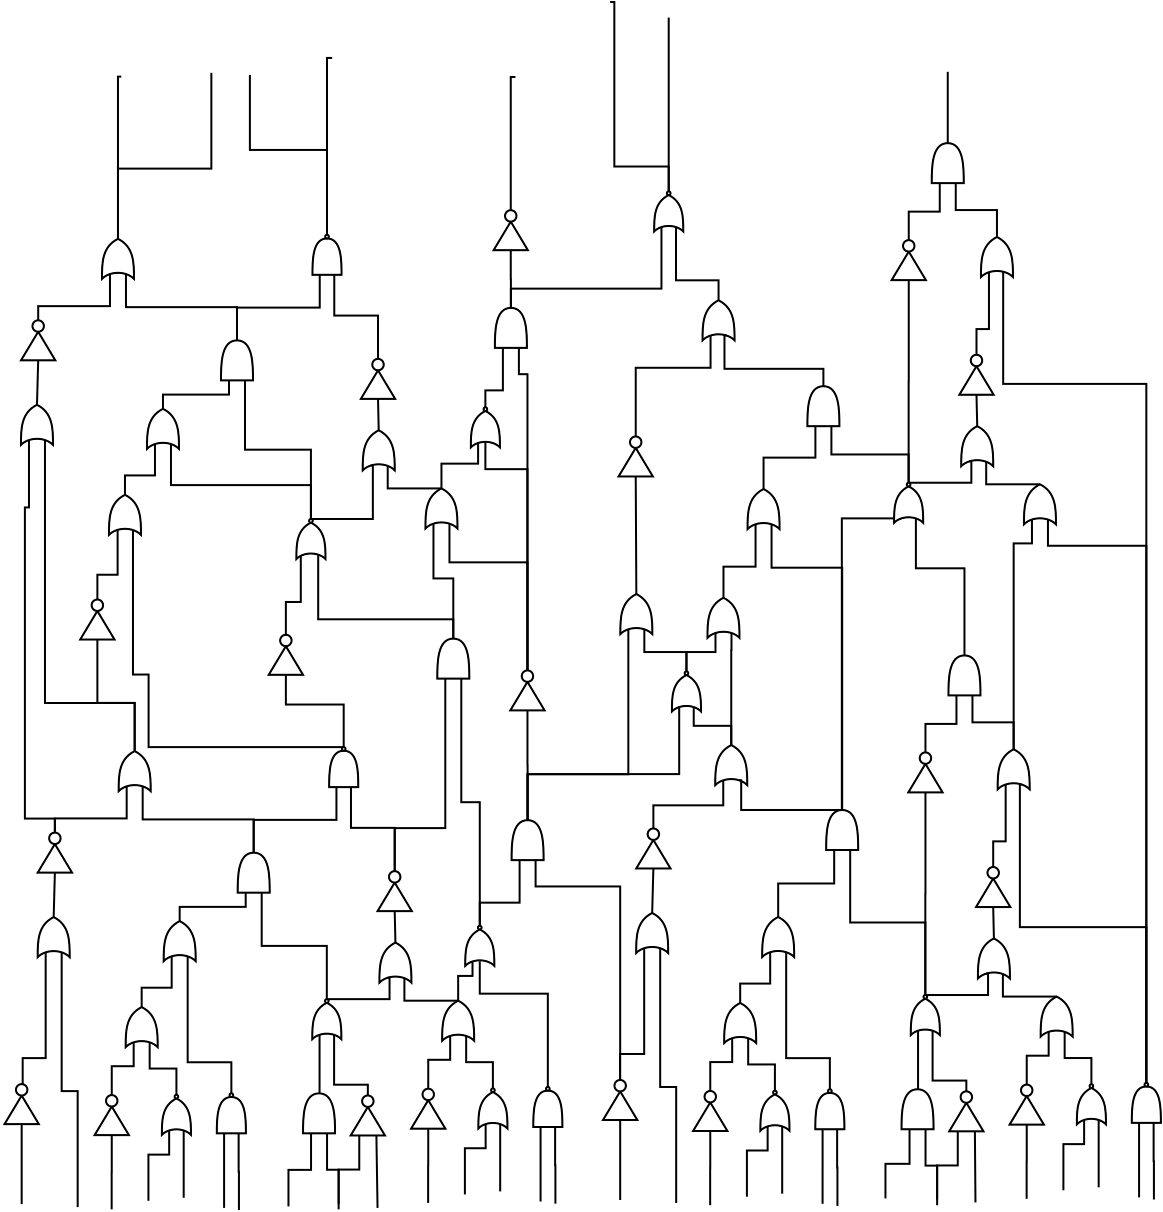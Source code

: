 <?xml version="1.0" encoding="UTF-8"?>
<dia:diagram xmlns:dia="http://www.lysator.liu.se/~alla/dia/">
  <dia:layer name="Segundo Plano" visible="true" active="true">
    <dia:object type="Logic - Inverter" version="1" id="O0">
      <dia:attribute name="obj_pos">
        <dia:point val="4.843,29.6"/>
      </dia:attribute>
      <dia:attribute name="obj_bb">
        <dia:rectangle val="4.755,29.55;6.645,31.65"/>
      </dia:attribute>
      <dia:attribute name="meta">
        <dia:composite type="dict"/>
      </dia:attribute>
      <dia:attribute name="elem_corner">
        <dia:point val="4.843,29.6"/>
      </dia:attribute>
      <dia:attribute name="elem_width">
        <dia:real val="1.714"/>
      </dia:attribute>
      <dia:attribute name="elem_height">
        <dia:real val="2.0"/>
      </dia:attribute>
      <dia:attribute name="line_width">
        <dia:real val="0.1"/>
      </dia:attribute>
      <dia:attribute name="line_colour">
        <dia:color val="#000000"/>
      </dia:attribute>
      <dia:attribute name="fill_colour">
        <dia:color val="#ffffff"/>
      </dia:attribute>
      <dia:attribute name="show_background">
        <dia:boolean val="true"/>
      </dia:attribute>
      <dia:attribute name="line_style">
        <dia:enum val="0"/>
        <dia:real val="1"/>
      </dia:attribute>
      <dia:attribute name="flip_horizontal">
        <dia:boolean val="false"/>
      </dia:attribute>
      <dia:attribute name="flip_vertical">
        <dia:boolean val="false"/>
      </dia:attribute>
      <dia:attribute name="subscale">
        <dia:real val="1"/>
      </dia:attribute>
    </dia:object>
    <dia:object type="Logic - Or" version="1" id="O1">
      <dia:attribute name="obj_pos">
        <dia:point val="6.5,21.25"/>
      </dia:attribute>
      <dia:attribute name="obj_bb">
        <dia:rectangle val="6.45,21.194;8.15,23.371"/>
      </dia:attribute>
      <dia:attribute name="meta">
        <dia:composite type="dict"/>
      </dia:attribute>
      <dia:attribute name="elem_corner">
        <dia:point val="6.5,21.25"/>
      </dia:attribute>
      <dia:attribute name="elem_width">
        <dia:real val="1.6"/>
      </dia:attribute>
      <dia:attribute name="elem_height">
        <dia:real val="2.0"/>
      </dia:attribute>
      <dia:attribute name="line_width">
        <dia:real val="0.1"/>
      </dia:attribute>
      <dia:attribute name="line_colour">
        <dia:color val="#000000"/>
      </dia:attribute>
      <dia:attribute name="fill_colour">
        <dia:color val="#ffffff"/>
      </dia:attribute>
      <dia:attribute name="show_background">
        <dia:boolean val="true"/>
      </dia:attribute>
      <dia:attribute name="line_style">
        <dia:enum val="0"/>
        <dia:real val="1"/>
      </dia:attribute>
      <dia:attribute name="flip_horizontal">
        <dia:boolean val="false"/>
      </dia:attribute>
      <dia:attribute name="flip_vertical">
        <dia:boolean val="false"/>
      </dia:attribute>
      <dia:attribute name="subscale">
        <dia:real val="1"/>
      </dia:attribute>
    </dia:object>
    <dia:object type="Logic - And" version="1" id="O2">
      <dia:attribute name="obj_pos">
        <dia:point val="16.501,18.028"/>
      </dia:attribute>
      <dia:attribute name="obj_bb">
        <dia:rectangle val="16.451,17.978;18.151,20.078"/>
      </dia:attribute>
      <dia:attribute name="meta">
        <dia:composite type="dict"/>
      </dia:attribute>
      <dia:attribute name="elem_corner">
        <dia:point val="16.501,18.028"/>
      </dia:attribute>
      <dia:attribute name="elem_width">
        <dia:real val="1.6"/>
      </dia:attribute>
      <dia:attribute name="elem_height">
        <dia:real val="2.0"/>
      </dia:attribute>
      <dia:attribute name="line_width">
        <dia:real val="0.1"/>
      </dia:attribute>
      <dia:attribute name="line_colour">
        <dia:color val="#000000"/>
      </dia:attribute>
      <dia:attribute name="fill_colour">
        <dia:color val="#ffffff"/>
      </dia:attribute>
      <dia:attribute name="show_background">
        <dia:boolean val="true"/>
      </dia:attribute>
      <dia:attribute name="line_style">
        <dia:enum val="0"/>
        <dia:real val="1"/>
      </dia:attribute>
      <dia:attribute name="flip_horizontal">
        <dia:boolean val="false"/>
      </dia:attribute>
      <dia:attribute name="flip_vertical">
        <dia:boolean val="false"/>
      </dia:attribute>
      <dia:attribute name="subscale">
        <dia:real val="1"/>
      </dia:attribute>
    </dia:object>
    <dia:object type="Logic - Inverter" version="1" id="O3">
      <dia:attribute name="obj_pos">
        <dia:point val="6.503,17.025"/>
      </dia:attribute>
      <dia:attribute name="obj_bb">
        <dia:rectangle val="6.415,16.975;8.306,19.075"/>
      </dia:attribute>
      <dia:attribute name="meta">
        <dia:composite type="dict"/>
      </dia:attribute>
      <dia:attribute name="elem_corner">
        <dia:point val="6.503,17.025"/>
      </dia:attribute>
      <dia:attribute name="elem_width">
        <dia:real val="1.714"/>
      </dia:attribute>
      <dia:attribute name="elem_height">
        <dia:real val="2.0"/>
      </dia:attribute>
      <dia:attribute name="line_width">
        <dia:real val="0.1"/>
      </dia:attribute>
      <dia:attribute name="line_colour">
        <dia:color val="#000000"/>
      </dia:attribute>
      <dia:attribute name="fill_colour">
        <dia:color val="#ffffff"/>
      </dia:attribute>
      <dia:attribute name="show_background">
        <dia:boolean val="true"/>
      </dia:attribute>
      <dia:attribute name="line_style">
        <dia:enum val="0"/>
        <dia:real val="1"/>
      </dia:attribute>
      <dia:attribute name="flip_horizontal">
        <dia:boolean val="false"/>
      </dia:attribute>
      <dia:attribute name="flip_vertical">
        <dia:boolean val="false"/>
      </dia:attribute>
      <dia:attribute name="subscale">
        <dia:real val="1"/>
      </dia:attribute>
    </dia:object>
    <dia:object type="Standard - ZigZagLine" version="1" id="O4">
      <dia:attribute name="obj_pos">
        <dia:point val="5.7,29.6"/>
      </dia:attribute>
      <dia:attribute name="obj_bb">
        <dia:rectangle val="5.65,22.96;6.95,29.65"/>
      </dia:attribute>
      <dia:attribute name="orth_points">
        <dia:point val="5.7,29.6"/>
        <dia:point val="5.75,29.6"/>
        <dia:point val="5.75,28.3"/>
        <dia:point val="6.9,28.3"/>
        <dia:point val="6.9,23.01"/>
      </dia:attribute>
      <dia:attribute name="orth_orient">
        <dia:enum val="0"/>
        <dia:enum val="1"/>
        <dia:enum val="0"/>
        <dia:enum val="1"/>
      </dia:attribute>
      <dia:attribute name="autorouting">
        <dia:boolean val="false"/>
      </dia:attribute>
      <dia:connections>
        <dia:connection handle="0" to="O0" connection="0"/>
        <dia:connection handle="1" to="O1" connection="1"/>
      </dia:connections>
    </dia:object>
    <dia:object type="Standard - PolyLine" version="0" id="O5">
      <dia:attribute name="obj_pos">
        <dia:point val="5.7,35.6"/>
      </dia:attribute>
      <dia:attribute name="obj_bb">
        <dia:rectangle val="5.65,31.55;5.75,35.65"/>
      </dia:attribute>
      <dia:attribute name="poly_points">
        <dia:point val="5.7,35.6"/>
        <dia:point val="5.7,31.6"/>
      </dia:attribute>
      <dia:connections>
        <dia:connection handle="1" to="O0" connection="2"/>
      </dia:connections>
    </dia:object>
    <dia:object type="Standard - ZigZagLine" version="1" id="O6">
      <dia:attribute name="obj_pos">
        <dia:point val="8.5,35.75"/>
      </dia:attribute>
      <dia:attribute name="obj_bb">
        <dia:rectangle val="7.65,22.96;8.55,35.8"/>
      </dia:attribute>
      <dia:attribute name="orth_points">
        <dia:point val="8.5,35.75"/>
        <dia:point val="8.5,29.95"/>
        <dia:point val="7.7,29.95"/>
        <dia:point val="7.7,23.01"/>
      </dia:attribute>
      <dia:attribute name="orth_orient">
        <dia:enum val="1"/>
        <dia:enum val="0"/>
        <dia:enum val="1"/>
      </dia:attribute>
      <dia:attribute name="autorouting">
        <dia:boolean val="false"/>
      </dia:attribute>
      <dia:connections>
        <dia:connection handle="1" to="O1" connection="3"/>
      </dia:connections>
    </dia:object>
    <dia:object type="Standard - Line" version="0" id="O7">
      <dia:attribute name="obj_pos">
        <dia:point val="7.3,21.25"/>
      </dia:attribute>
      <dia:attribute name="obj_bb">
        <dia:rectangle val="7.249,18.974;7.412,21.301"/>
      </dia:attribute>
      <dia:attribute name="conn_endpoints">
        <dia:point val="7.3,21.25"/>
        <dia:point val="7.36,19.025"/>
      </dia:attribute>
      <dia:attribute name="numcp">
        <dia:int val="1"/>
      </dia:attribute>
      <dia:connections>
        <dia:connection handle="0" to="O1" connection="0"/>
        <dia:connection handle="1" to="O3" connection="2"/>
      </dia:connections>
    </dia:object>
    <dia:object type="Logic - Or" version="1" id="O8">
      <dia:attribute name="obj_pos">
        <dia:point val="10.55,12.95"/>
      </dia:attribute>
      <dia:attribute name="obj_bb">
        <dia:rectangle val="10.5,12.894;12.2,15.071"/>
      </dia:attribute>
      <dia:attribute name="meta">
        <dia:composite type="dict"/>
      </dia:attribute>
      <dia:attribute name="elem_corner">
        <dia:point val="10.55,12.95"/>
      </dia:attribute>
      <dia:attribute name="elem_width">
        <dia:real val="1.6"/>
      </dia:attribute>
      <dia:attribute name="elem_height">
        <dia:real val="2.0"/>
      </dia:attribute>
      <dia:attribute name="line_width">
        <dia:real val="0.1"/>
      </dia:attribute>
      <dia:attribute name="line_colour">
        <dia:color val="#000000"/>
      </dia:attribute>
      <dia:attribute name="fill_colour">
        <dia:color val="#ffffff"/>
      </dia:attribute>
      <dia:attribute name="show_background">
        <dia:boolean val="true"/>
      </dia:attribute>
      <dia:attribute name="line_style">
        <dia:enum val="0"/>
        <dia:real val="1"/>
      </dia:attribute>
      <dia:attribute name="flip_horizontal">
        <dia:boolean val="false"/>
      </dia:attribute>
      <dia:attribute name="flip_vertical">
        <dia:boolean val="false"/>
      </dia:attribute>
      <dia:attribute name="subscale">
        <dia:real val="1"/>
      </dia:attribute>
    </dia:object>
    <dia:object type="Standard - ZigZagLine" version="1" id="O9">
      <dia:attribute name="obj_pos">
        <dia:point val="7.36,17.025"/>
      </dia:attribute>
      <dia:attribute name="obj_bb">
        <dia:rectangle val="7.31,14.66;11,17.075"/>
      </dia:attribute>
      <dia:attribute name="orth_points">
        <dia:point val="7.36,17.025"/>
        <dia:point val="7.36,16.316"/>
        <dia:point val="10.95,16.316"/>
        <dia:point val="10.95,14.71"/>
      </dia:attribute>
      <dia:attribute name="orth_orient">
        <dia:enum val="1"/>
        <dia:enum val="0"/>
        <dia:enum val="1"/>
      </dia:attribute>
      <dia:attribute name="autorouting">
        <dia:boolean val="false"/>
      </dia:attribute>
      <dia:connections>
        <dia:connection handle="0" to="O3" connection="0"/>
        <dia:connection handle="1" to="O8" connection="1"/>
      </dia:connections>
    </dia:object>
    <dia:object type="Standard - ZigZagLine" version="1" id="O10">
      <dia:attribute name="obj_pos">
        <dia:point val="17.301,18.028"/>
      </dia:attribute>
      <dia:attribute name="obj_bb">
        <dia:rectangle val="11.7,14.639;17.351,18.078"/>
      </dia:attribute>
      <dia:attribute name="orth_points">
        <dia:point val="17.301,18.028"/>
        <dia:point val="17.301,16.366"/>
        <dia:point val="11.75,16.366"/>
        <dia:point val="11.75,14.71"/>
        <dia:point val="11.75,14.71"/>
      </dia:attribute>
      <dia:attribute name="orth_orient">
        <dia:enum val="1"/>
        <dia:enum val="0"/>
        <dia:enum val="1"/>
        <dia:enum val="0"/>
      </dia:attribute>
      <dia:attribute name="autorouting">
        <dia:boolean val="false"/>
      </dia:attribute>
      <dia:connections>
        <dia:connection handle="0" to="O2" connection="0"/>
        <dia:connection handle="1" to="O8" connection="3"/>
      </dia:connections>
    </dia:object>
    <dia:object type="Logic - Or" version="1" id="O11">
      <dia:attribute name="obj_pos">
        <dia:point val="12.8,21.45"/>
      </dia:attribute>
      <dia:attribute name="obj_bb">
        <dia:rectangle val="12.75,21.394;14.45,23.571"/>
      </dia:attribute>
      <dia:attribute name="meta">
        <dia:composite type="dict"/>
      </dia:attribute>
      <dia:attribute name="elem_corner">
        <dia:point val="12.8,21.45"/>
      </dia:attribute>
      <dia:attribute name="elem_width">
        <dia:real val="1.6"/>
      </dia:attribute>
      <dia:attribute name="elem_height">
        <dia:real val="2.0"/>
      </dia:attribute>
      <dia:attribute name="line_width">
        <dia:real val="0.1"/>
      </dia:attribute>
      <dia:attribute name="line_colour">
        <dia:color val="#000000"/>
      </dia:attribute>
      <dia:attribute name="fill_colour">
        <dia:color val="#ffffff"/>
      </dia:attribute>
      <dia:attribute name="show_background">
        <dia:boolean val="true"/>
      </dia:attribute>
      <dia:attribute name="line_style">
        <dia:enum val="0"/>
        <dia:real val="1"/>
      </dia:attribute>
      <dia:attribute name="flip_horizontal">
        <dia:boolean val="false"/>
      </dia:attribute>
      <dia:attribute name="flip_vertical">
        <dia:boolean val="false"/>
      </dia:attribute>
      <dia:attribute name="subscale">
        <dia:real val="1"/>
      </dia:attribute>
    </dia:object>
    <dia:object type="Logic - Or" version="1" id="O12">
      <dia:attribute name="obj_pos">
        <dia:point val="10.9,25.75"/>
      </dia:attribute>
      <dia:attribute name="obj_bb">
        <dia:rectangle val="10.85,25.694;12.55,27.871"/>
      </dia:attribute>
      <dia:attribute name="meta">
        <dia:composite type="dict"/>
      </dia:attribute>
      <dia:attribute name="elem_corner">
        <dia:point val="10.9,25.75"/>
      </dia:attribute>
      <dia:attribute name="elem_width">
        <dia:real val="1.6"/>
      </dia:attribute>
      <dia:attribute name="elem_height">
        <dia:real val="2.0"/>
      </dia:attribute>
      <dia:attribute name="line_width">
        <dia:real val="0.1"/>
      </dia:attribute>
      <dia:attribute name="line_colour">
        <dia:color val="#000000"/>
      </dia:attribute>
      <dia:attribute name="fill_colour">
        <dia:color val="#ffffff"/>
      </dia:attribute>
      <dia:attribute name="show_background">
        <dia:boolean val="true"/>
      </dia:attribute>
      <dia:attribute name="line_style">
        <dia:enum val="0"/>
        <dia:real val="1"/>
      </dia:attribute>
      <dia:attribute name="flip_horizontal">
        <dia:boolean val="false"/>
      </dia:attribute>
      <dia:attribute name="flip_vertical">
        <dia:boolean val="false"/>
      </dia:attribute>
      <dia:attribute name="subscale">
        <dia:real val="1"/>
      </dia:attribute>
    </dia:object>
    <dia:object type="Logic - Inverter" version="1" id="O13">
      <dia:attribute name="obj_pos">
        <dia:point val="9.347,30.15"/>
      </dia:attribute>
      <dia:attribute name="obj_bb">
        <dia:rectangle val="9.259,30.1;11.149,32.2"/>
      </dia:attribute>
      <dia:attribute name="meta">
        <dia:composite type="dict"/>
      </dia:attribute>
      <dia:attribute name="elem_corner">
        <dia:point val="9.347,30.15"/>
      </dia:attribute>
      <dia:attribute name="elem_width">
        <dia:real val="1.714"/>
      </dia:attribute>
      <dia:attribute name="elem_height">
        <dia:real val="2"/>
      </dia:attribute>
      <dia:attribute name="line_width">
        <dia:real val="0.1"/>
      </dia:attribute>
      <dia:attribute name="line_colour">
        <dia:color val="#000000"/>
      </dia:attribute>
      <dia:attribute name="fill_colour">
        <dia:color val="#ffffff"/>
      </dia:attribute>
      <dia:attribute name="show_background">
        <dia:boolean val="true"/>
      </dia:attribute>
      <dia:attribute name="line_style">
        <dia:enum val="0"/>
        <dia:real val="1"/>
      </dia:attribute>
      <dia:attribute name="flip_horizontal">
        <dia:boolean val="false"/>
      </dia:attribute>
      <dia:attribute name="flip_vertical">
        <dia:boolean val="false"/>
      </dia:attribute>
      <dia:attribute name="subscale">
        <dia:real val="1"/>
      </dia:attribute>
    </dia:object>
    <dia:object type="Standard - ZigZagLine" version="1" id="O14">
      <dia:attribute name="obj_pos">
        <dia:point val="10.204,30.15"/>
      </dia:attribute>
      <dia:attribute name="obj_bb">
        <dia:rectangle val="10.154,27.46;11.35,30.2"/>
      </dia:attribute>
      <dia:attribute name="orth_points">
        <dia:point val="10.204,30.15"/>
        <dia:point val="10.204,28.705"/>
        <dia:point val="11.3,28.705"/>
        <dia:point val="11.3,27.51"/>
      </dia:attribute>
      <dia:attribute name="orth_orient">
        <dia:enum val="1"/>
        <dia:enum val="0"/>
        <dia:enum val="1"/>
      </dia:attribute>
      <dia:attribute name="autorouting">
        <dia:boolean val="true"/>
      </dia:attribute>
      <dia:connections>
        <dia:connection handle="0" to="O13" connection="0"/>
        <dia:connection handle="1" to="O12" connection="1"/>
      </dia:connections>
    </dia:object>
    <dia:object type="Standard - ZigZagLine" version="1" id="O15">
      <dia:attribute name="obj_pos">
        <dia:point val="10.199,35.862"/>
      </dia:attribute>
      <dia:attribute name="obj_bb">
        <dia:rectangle val="10.149,32.1;10.254,35.912"/>
      </dia:attribute>
      <dia:attribute name="orth_points">
        <dia:point val="10.199,35.862"/>
        <dia:point val="10.199,34.006"/>
        <dia:point val="10.204,34.006"/>
        <dia:point val="10.204,32.15"/>
      </dia:attribute>
      <dia:attribute name="orth_orient">
        <dia:enum val="1"/>
        <dia:enum val="0"/>
        <dia:enum val="1"/>
      </dia:attribute>
      <dia:attribute name="autorouting">
        <dia:boolean val="true"/>
      </dia:attribute>
      <dia:connections>
        <dia:connection handle="1" to="O13" connection="2"/>
      </dia:connections>
    </dia:object>
    <dia:object type="Standard - ZigZagLine" version="1" id="O16">
      <dia:attribute name="obj_pos">
        <dia:point val="11.7,25.75"/>
      </dia:attribute>
      <dia:attribute name="obj_bb">
        <dia:rectangle val="11.65,23.16;13.25,25.8"/>
      </dia:attribute>
      <dia:attribute name="orth_points">
        <dia:point val="11.7,25.75"/>
        <dia:point val="11.7,24.78"/>
        <dia:point val="13.2,24.78"/>
        <dia:point val="13.2,23.21"/>
      </dia:attribute>
      <dia:attribute name="orth_orient">
        <dia:enum val="1"/>
        <dia:enum val="0"/>
        <dia:enum val="1"/>
      </dia:attribute>
      <dia:attribute name="autorouting">
        <dia:boolean val="true"/>
      </dia:attribute>
      <dia:connections>
        <dia:connection handle="0" to="O12" connection="0"/>
        <dia:connection handle="1" to="O11" connection="1"/>
      </dia:connections>
    </dia:object>
    <dia:object type="Standard - ZigZagLine" version="1" id="O17">
      <dia:attribute name="obj_pos">
        <dia:point val="13.6,21.45"/>
      </dia:attribute>
      <dia:attribute name="obj_bb">
        <dia:rectangle val="13.55,19.978;16.951,21.5"/>
      </dia:attribute>
      <dia:attribute name="orth_points">
        <dia:point val="13.6,21.45"/>
        <dia:point val="13.6,20.739"/>
        <dia:point val="16.901,20.739"/>
        <dia:point val="16.901,20.028"/>
      </dia:attribute>
      <dia:attribute name="orth_orient">
        <dia:enum val="1"/>
        <dia:enum val="0"/>
        <dia:enum val="1"/>
      </dia:attribute>
      <dia:attribute name="autorouting">
        <dia:boolean val="true"/>
      </dia:attribute>
      <dia:connections>
        <dia:connection handle="0" to="O11" connection="0"/>
        <dia:connection handle="1" to="O2" connection="2"/>
      </dia:connections>
    </dia:object>
    <dia:object type="Logic - Nor" version="1" id="O18">
      <dia:attribute name="obj_pos">
        <dia:point val="12.71,30.135"/>
      </dia:attribute>
      <dia:attribute name="obj_bb">
        <dia:rectangle val="12.66,30.085;14.214,32.256"/>
      </dia:attribute>
      <dia:attribute name="meta">
        <dia:composite type="dict"/>
      </dia:attribute>
      <dia:attribute name="elem_corner">
        <dia:point val="12.71,30.135"/>
      </dia:attribute>
      <dia:attribute name="elem_width">
        <dia:real val="1.455"/>
      </dia:attribute>
      <dia:attribute name="elem_height">
        <dia:real val="2.0"/>
      </dia:attribute>
      <dia:attribute name="line_width">
        <dia:real val="0.1"/>
      </dia:attribute>
      <dia:attribute name="line_colour">
        <dia:color val="#000000"/>
      </dia:attribute>
      <dia:attribute name="fill_colour">
        <dia:color val="#ffffff"/>
      </dia:attribute>
      <dia:attribute name="show_background">
        <dia:boolean val="true"/>
      </dia:attribute>
      <dia:attribute name="line_style">
        <dia:enum val="0"/>
        <dia:real val="1"/>
      </dia:attribute>
      <dia:attribute name="flip_horizontal">
        <dia:boolean val="false"/>
      </dia:attribute>
      <dia:attribute name="flip_vertical">
        <dia:boolean val="false"/>
      </dia:attribute>
      <dia:attribute name="subscale">
        <dia:real val="1"/>
      </dia:attribute>
    </dia:object>
    <dia:object type="Standard - ZigZagLine" version="1" id="O19">
      <dia:attribute name="obj_pos">
        <dia:point val="12.037,35.435"/>
      </dia:attribute>
      <dia:attribute name="obj_bb">
        <dia:rectangle val="11.987,31.867;13.124,35.485"/>
      </dia:attribute>
      <dia:attribute name="orth_points">
        <dia:point val="12.037,35.435"/>
        <dia:point val="12.037,33.126"/>
        <dia:point val="13.074,33.126"/>
        <dia:point val="13.074,31.917"/>
      </dia:attribute>
      <dia:attribute name="orth_orient">
        <dia:enum val="1"/>
        <dia:enum val="0"/>
        <dia:enum val="1"/>
      </dia:attribute>
      <dia:attribute name="autorouting">
        <dia:boolean val="true"/>
      </dia:attribute>
      <dia:connections>
        <dia:connection handle="1" to="O18" connection="1"/>
      </dia:connections>
    </dia:object>
    <dia:object type="Standard - ZigZagLine" version="1" id="O20">
      <dia:attribute name="obj_pos">
        <dia:point val="13.837,35.235"/>
      </dia:attribute>
      <dia:attribute name="obj_bb">
        <dia:rectangle val="13.751,31.867;13.887,35.285"/>
      </dia:attribute>
      <dia:attribute name="orth_points">
        <dia:point val="13.837,35.235"/>
        <dia:point val="13.801,35.235"/>
        <dia:point val="13.801,31.917"/>
      </dia:attribute>
      <dia:attribute name="orth_orient">
        <dia:enum val="0"/>
        <dia:enum val="1"/>
      </dia:attribute>
      <dia:attribute name="autorouting">
        <dia:boolean val="false"/>
      </dia:attribute>
      <dia:connections>
        <dia:connection handle="1" to="O18" connection="3"/>
      </dia:connections>
    </dia:object>
    <dia:object type="Logic - Nand" version="1" id="O21">
      <dia:attribute name="obj_pos">
        <dia:point val="15.457,30.063"/>
      </dia:attribute>
      <dia:attribute name="obj_bb">
        <dia:rectangle val="15.407,30.013;16.962,32.113"/>
      </dia:attribute>
      <dia:attribute name="meta">
        <dia:composite type="dict"/>
      </dia:attribute>
      <dia:attribute name="elem_corner">
        <dia:point val="15.457,30.063"/>
      </dia:attribute>
      <dia:attribute name="elem_width">
        <dia:real val="1.455"/>
      </dia:attribute>
      <dia:attribute name="elem_height">
        <dia:real val="2.0"/>
      </dia:attribute>
      <dia:attribute name="line_width">
        <dia:real val="0.1"/>
      </dia:attribute>
      <dia:attribute name="line_colour">
        <dia:color val="#000000"/>
      </dia:attribute>
      <dia:attribute name="fill_colour">
        <dia:color val="#ffffff"/>
      </dia:attribute>
      <dia:attribute name="show_background">
        <dia:boolean val="true"/>
      </dia:attribute>
      <dia:attribute name="line_style">
        <dia:enum val="0"/>
        <dia:real val="1"/>
      </dia:attribute>
      <dia:attribute name="flip_horizontal">
        <dia:boolean val="false"/>
      </dia:attribute>
      <dia:attribute name="flip_vertical">
        <dia:boolean val="false"/>
      </dia:attribute>
      <dia:attribute name="subscale">
        <dia:real val="1"/>
      </dia:attribute>
    </dia:object>
    <dia:object type="Standard - ZigZagLine" version="1" id="O22">
      <dia:attribute name="obj_pos">
        <dia:point val="13.437,30.135"/>
      </dia:attribute>
      <dia:attribute name="obj_bb">
        <dia:rectangle val="12.05,27.46;13.487,30.185"/>
      </dia:attribute>
      <dia:attribute name="orth_points">
        <dia:point val="13.437,30.135"/>
        <dia:point val="13.437,28.823"/>
        <dia:point val="12.1,28.823"/>
        <dia:point val="12.1,27.51"/>
      </dia:attribute>
      <dia:attribute name="orth_orient">
        <dia:enum val="1"/>
        <dia:enum val="0"/>
        <dia:enum val="1"/>
      </dia:attribute>
      <dia:attribute name="autorouting">
        <dia:boolean val="true"/>
      </dia:attribute>
      <dia:connections>
        <dia:connection handle="0" to="O18" connection="0"/>
        <dia:connection handle="1" to="O12" connection="3"/>
      </dia:connections>
    </dia:object>
    <dia:object type="Standard - ZigZagLine" version="1" id="O23">
      <dia:attribute name="obj_pos">
        <dia:point val="15.821,35.791"/>
      </dia:attribute>
      <dia:attribute name="obj_bb">
        <dia:rectangle val="15.771,32.013;15.871,35.841"/>
      </dia:attribute>
      <dia:attribute name="orth_points">
        <dia:point val="15.821,35.791"/>
        <dia:point val="15.821,33.927"/>
        <dia:point val="15.821,33.927"/>
        <dia:point val="15.821,32.063"/>
      </dia:attribute>
      <dia:attribute name="orth_orient">
        <dia:enum val="1"/>
        <dia:enum val="0"/>
        <dia:enum val="1"/>
      </dia:attribute>
      <dia:attribute name="autorouting">
        <dia:boolean val="true"/>
      </dia:attribute>
      <dia:connections>
        <dia:connection handle="1" to="O21" connection="1"/>
      </dia:connections>
    </dia:object>
    <dia:object type="Standard - ZigZagLine" version="1" id="O24">
      <dia:attribute name="obj_pos">
        <dia:point val="16.563,35.897"/>
      </dia:attribute>
      <dia:attribute name="obj_bb">
        <dia:rectangle val="16.498,32.013;16.613,35.947"/>
      </dia:attribute>
      <dia:attribute name="orth_points">
        <dia:point val="16.563,35.897"/>
        <dia:point val="16.563,33.98"/>
        <dia:point val="16.548,33.98"/>
        <dia:point val="16.548,32.063"/>
      </dia:attribute>
      <dia:attribute name="orth_orient">
        <dia:enum val="1"/>
        <dia:enum val="0"/>
        <dia:enum val="1"/>
      </dia:attribute>
      <dia:attribute name="autorouting">
        <dia:boolean val="true"/>
      </dia:attribute>
      <dia:connections>
        <dia:connection handle="1" to="O21" connection="3"/>
      </dia:connections>
    </dia:object>
    <dia:object type="Standard - ZigZagLine" version="1" id="O25">
      <dia:attribute name="obj_pos">
        <dia:point val="16.184,30.063"/>
      </dia:attribute>
      <dia:attribute name="obj_bb">
        <dia:rectangle val="13.95,23.16;16.234,30.113"/>
      </dia:attribute>
      <dia:attribute name="orth_points">
        <dia:point val="16.184,30.063"/>
        <dia:point val="16.184,28.508"/>
        <dia:point val="14,28.508"/>
        <dia:point val="14,23.21"/>
      </dia:attribute>
      <dia:attribute name="orth_orient">
        <dia:enum val="1"/>
        <dia:enum val="0"/>
        <dia:enum val="1"/>
      </dia:attribute>
      <dia:attribute name="autorouting">
        <dia:boolean val="false"/>
      </dia:attribute>
      <dia:connections>
        <dia:connection handle="0" to="O21" connection="0"/>
        <dia:connection handle="1" to="O11" connection="3"/>
      </dia:connections>
    </dia:object>
    <dia:object type="Standard - ZigZagLine" version="1" id="O26">
      <dia:attribute name="obj_pos">
        <dia:point val="20.568,30.063"/>
      </dia:attribute>
      <dia:attribute name="obj_bb">
        <dia:rectangle val="20.518,27.084;20.644,30.113"/>
      </dia:attribute>
      <dia:attribute name="orth_points">
        <dia:point val="20.568,30.063"/>
        <dia:point val="20.594,30.063"/>
        <dia:point val="20.594,27.134"/>
      </dia:attribute>
      <dia:attribute name="orth_orient">
        <dia:enum val="0"/>
        <dia:enum val="1"/>
      </dia:attribute>
      <dia:attribute name="autorouting">
        <dia:boolean val="false"/>
      </dia:attribute>
      <dia:connections>
        <dia:connection handle="0" to="O41" connection="0"/>
        <dia:connection handle="1" to="O47" connection="1"/>
      </dia:connections>
    </dia:object>
    <dia:object type="Standard - ZigZagLine" version="1" id="O27">
      <dia:attribute name="obj_pos">
        <dia:point val="23.008,30.169"/>
      </dia:attribute>
      <dia:attribute name="obj_bb">
        <dia:rectangle val="21.271,27.084;23.058,30.219"/>
      </dia:attribute>
      <dia:attribute name="orth_points">
        <dia:point val="23.008,30.169"/>
        <dia:point val="23.008,29.63"/>
        <dia:point val="21.321,29.63"/>
        <dia:point val="21.321,27.134"/>
      </dia:attribute>
      <dia:attribute name="orth_orient">
        <dia:enum val="1"/>
        <dia:enum val="0"/>
        <dia:enum val="1"/>
      </dia:attribute>
      <dia:attribute name="autorouting">
        <dia:boolean val="false"/>
      </dia:attribute>
      <dia:connections>
        <dia:connection handle="0" to="O43" connection="0"/>
        <dia:connection handle="1" to="O47" connection="3"/>
      </dia:connections>
    </dia:object>
    <dia:object type="Logic - Or" version="1" id="O28">
      <dia:attribute name="obj_pos">
        <dia:point val="26.724,25.43"/>
      </dia:attribute>
      <dia:attribute name="obj_bb">
        <dia:rectangle val="26.674,25.375;28.374,27.551"/>
      </dia:attribute>
      <dia:attribute name="meta">
        <dia:composite type="dict"/>
      </dia:attribute>
      <dia:attribute name="elem_corner">
        <dia:point val="26.724,25.43"/>
      </dia:attribute>
      <dia:attribute name="elem_width">
        <dia:real val="1.6"/>
      </dia:attribute>
      <dia:attribute name="elem_height">
        <dia:real val="2.0"/>
      </dia:attribute>
      <dia:attribute name="line_width">
        <dia:real val="0.1"/>
      </dia:attribute>
      <dia:attribute name="line_colour">
        <dia:color val="#000000"/>
      </dia:attribute>
      <dia:attribute name="fill_colour">
        <dia:color val="#ffffff"/>
      </dia:attribute>
      <dia:attribute name="show_background">
        <dia:boolean val="true"/>
      </dia:attribute>
      <dia:attribute name="line_style">
        <dia:enum val="0"/>
        <dia:real val="1"/>
      </dia:attribute>
      <dia:attribute name="flip_horizontal">
        <dia:boolean val="false"/>
      </dia:attribute>
      <dia:attribute name="flip_vertical">
        <dia:boolean val="false"/>
      </dia:attribute>
      <dia:attribute name="subscale">
        <dia:real val="1"/>
      </dia:attribute>
    </dia:object>
    <dia:object type="Logic - Inverter" version="1" id="O29">
      <dia:attribute name="obj_pos">
        <dia:point val="25.171,29.83"/>
      </dia:attribute>
      <dia:attribute name="obj_bb">
        <dia:rectangle val="25.083,29.78;26.974,31.88"/>
      </dia:attribute>
      <dia:attribute name="meta">
        <dia:composite type="dict"/>
      </dia:attribute>
      <dia:attribute name="elem_corner">
        <dia:point val="25.171,29.83"/>
      </dia:attribute>
      <dia:attribute name="elem_width">
        <dia:real val="1.714"/>
      </dia:attribute>
      <dia:attribute name="elem_height">
        <dia:real val="2"/>
      </dia:attribute>
      <dia:attribute name="line_width">
        <dia:real val="0.1"/>
      </dia:attribute>
      <dia:attribute name="line_colour">
        <dia:color val="#000000"/>
      </dia:attribute>
      <dia:attribute name="fill_colour">
        <dia:color val="#ffffff"/>
      </dia:attribute>
      <dia:attribute name="show_background">
        <dia:boolean val="true"/>
      </dia:attribute>
      <dia:attribute name="line_style">
        <dia:enum val="0"/>
        <dia:real val="1"/>
      </dia:attribute>
      <dia:attribute name="flip_horizontal">
        <dia:boolean val="false"/>
      </dia:attribute>
      <dia:attribute name="flip_vertical">
        <dia:boolean val="false"/>
      </dia:attribute>
      <dia:attribute name="subscale">
        <dia:real val="1"/>
      </dia:attribute>
    </dia:object>
    <dia:object type="Standard - ZigZagLine" version="1" id="O30">
      <dia:attribute name="obj_pos">
        <dia:point val="26.028,29.83"/>
      </dia:attribute>
      <dia:attribute name="obj_bb">
        <dia:rectangle val="25.978,27.14;27.174,29.88"/>
      </dia:attribute>
      <dia:attribute name="orth_points">
        <dia:point val="26.028,29.83"/>
        <dia:point val="26.028,28.385"/>
        <dia:point val="27.124,28.385"/>
        <dia:point val="27.124,27.19"/>
      </dia:attribute>
      <dia:attribute name="orth_orient">
        <dia:enum val="1"/>
        <dia:enum val="0"/>
        <dia:enum val="1"/>
      </dia:attribute>
      <dia:attribute name="autorouting">
        <dia:boolean val="true"/>
      </dia:attribute>
      <dia:connections>
        <dia:connection handle="0" to="O29" connection="0"/>
        <dia:connection handle="1" to="O28" connection="1"/>
      </dia:connections>
    </dia:object>
    <dia:object type="Standard - ZigZagLine" version="1" id="O31">
      <dia:attribute name="obj_pos">
        <dia:point val="26.023,35.542"/>
      </dia:attribute>
      <dia:attribute name="obj_bb">
        <dia:rectangle val="25.973,31.78;26.078,35.592"/>
      </dia:attribute>
      <dia:attribute name="orth_points">
        <dia:point val="26.023,35.542"/>
        <dia:point val="26.023,33.686"/>
        <dia:point val="26.028,33.686"/>
        <dia:point val="26.028,31.83"/>
      </dia:attribute>
      <dia:attribute name="orth_orient">
        <dia:enum val="1"/>
        <dia:enum val="0"/>
        <dia:enum val="1"/>
      </dia:attribute>
      <dia:attribute name="autorouting">
        <dia:boolean val="true"/>
      </dia:attribute>
      <dia:connections>
        <dia:connection handle="1" to="O29" connection="2"/>
      </dia:connections>
    </dia:object>
    <dia:object type="Standard - ZigZagLine" version="1" id="O32">
      <dia:attribute name="obj_pos">
        <dia:point val="27.524,25.43"/>
      </dia:attribute>
      <dia:attribute name="obj_bb">
        <dia:rectangle val="24.737,24.234;27.574,25.48"/>
      </dia:attribute>
      <dia:attribute name="orth_points">
        <dia:point val="27.524,25.43"/>
        <dia:point val="24.836,25.43"/>
        <dia:point val="24.836,24.284"/>
        <dia:point val="24.787,24.284"/>
      </dia:attribute>
      <dia:attribute name="orth_orient">
        <dia:enum val="0"/>
        <dia:enum val="1"/>
        <dia:enum val="0"/>
      </dia:attribute>
      <dia:attribute name="autorouting">
        <dia:boolean val="false"/>
      </dia:attribute>
      <dia:connections>
        <dia:connection handle="0" to="O28" connection="0"/>
        <dia:connection handle="1" to="O48" connection="3"/>
      </dia:connections>
    </dia:object>
    <dia:object type="Logic - Nor" version="1" id="O33">
      <dia:attribute name="obj_pos">
        <dia:point val="28.534,29.816"/>
      </dia:attribute>
      <dia:attribute name="obj_bb">
        <dia:rectangle val="28.484,29.766;30.039,31.936"/>
      </dia:attribute>
      <dia:attribute name="meta">
        <dia:composite type="dict"/>
      </dia:attribute>
      <dia:attribute name="elem_corner">
        <dia:point val="28.534,29.816"/>
      </dia:attribute>
      <dia:attribute name="elem_width">
        <dia:real val="1.455"/>
      </dia:attribute>
      <dia:attribute name="elem_height">
        <dia:real val="2.0"/>
      </dia:attribute>
      <dia:attribute name="line_width">
        <dia:real val="0.1"/>
      </dia:attribute>
      <dia:attribute name="line_colour">
        <dia:color val="#000000"/>
      </dia:attribute>
      <dia:attribute name="fill_colour">
        <dia:color val="#ffffff"/>
      </dia:attribute>
      <dia:attribute name="show_background">
        <dia:boolean val="true"/>
      </dia:attribute>
      <dia:attribute name="line_style">
        <dia:enum val="0"/>
        <dia:real val="1"/>
      </dia:attribute>
      <dia:attribute name="flip_horizontal">
        <dia:boolean val="false"/>
      </dia:attribute>
      <dia:attribute name="flip_vertical">
        <dia:boolean val="false"/>
      </dia:attribute>
      <dia:attribute name="subscale">
        <dia:real val="1"/>
      </dia:attribute>
    </dia:object>
    <dia:object type="Standard - ZigZagLine" version="1" id="O34">
      <dia:attribute name="obj_pos">
        <dia:point val="27.861,35.116"/>
      </dia:attribute>
      <dia:attribute name="obj_bb">
        <dia:rectangle val="27.811,31.547;28.948,35.166"/>
      </dia:attribute>
      <dia:attribute name="orth_points">
        <dia:point val="27.861,35.116"/>
        <dia:point val="27.861,32.807"/>
        <dia:point val="28.898,32.807"/>
        <dia:point val="28.898,31.598"/>
      </dia:attribute>
      <dia:attribute name="orth_orient">
        <dia:enum val="1"/>
        <dia:enum val="0"/>
        <dia:enum val="1"/>
      </dia:attribute>
      <dia:attribute name="autorouting">
        <dia:boolean val="true"/>
      </dia:attribute>
      <dia:connections>
        <dia:connection handle="1" to="O33" connection="1"/>
      </dia:connections>
    </dia:object>
    <dia:object type="Standard - ZigZagLine" version="1" id="O35">
      <dia:attribute name="obj_pos">
        <dia:point val="29.661,34.916"/>
      </dia:attribute>
      <dia:attribute name="obj_bb">
        <dia:rectangle val="29.575,31.547;29.711,34.966"/>
      </dia:attribute>
      <dia:attribute name="orth_points">
        <dia:point val="29.661,34.916"/>
        <dia:point val="29.625,34.916"/>
        <dia:point val="29.625,31.598"/>
      </dia:attribute>
      <dia:attribute name="orth_orient">
        <dia:enum val="0"/>
        <dia:enum val="1"/>
      </dia:attribute>
      <dia:attribute name="autorouting">
        <dia:boolean val="false"/>
      </dia:attribute>
      <dia:connections>
        <dia:connection handle="1" to="O33" connection="3"/>
      </dia:connections>
    </dia:object>
    <dia:object type="Logic - Nand" version="1" id="O36">
      <dia:attribute name="obj_pos">
        <dia:point val="31.281,29.744"/>
      </dia:attribute>
      <dia:attribute name="obj_bb">
        <dia:rectangle val="31.231,29.694;32.786,31.794"/>
      </dia:attribute>
      <dia:attribute name="meta">
        <dia:composite type="dict"/>
      </dia:attribute>
      <dia:attribute name="elem_corner">
        <dia:point val="31.281,29.744"/>
      </dia:attribute>
      <dia:attribute name="elem_width">
        <dia:real val="1.455"/>
      </dia:attribute>
      <dia:attribute name="elem_height">
        <dia:real val="2.0"/>
      </dia:attribute>
      <dia:attribute name="line_width">
        <dia:real val="0.1"/>
      </dia:attribute>
      <dia:attribute name="line_colour">
        <dia:color val="#000000"/>
      </dia:attribute>
      <dia:attribute name="fill_colour">
        <dia:color val="#ffffff"/>
      </dia:attribute>
      <dia:attribute name="show_background">
        <dia:boolean val="true"/>
      </dia:attribute>
      <dia:attribute name="line_style">
        <dia:enum val="0"/>
        <dia:real val="1"/>
      </dia:attribute>
      <dia:attribute name="flip_horizontal">
        <dia:boolean val="false"/>
      </dia:attribute>
      <dia:attribute name="flip_vertical">
        <dia:boolean val="false"/>
      </dia:attribute>
      <dia:attribute name="subscale">
        <dia:real val="1"/>
      </dia:attribute>
    </dia:object>
    <dia:object type="Standard - ZigZagLine" version="1" id="O37">
      <dia:attribute name="obj_pos">
        <dia:point val="29.261,29.816"/>
      </dia:attribute>
      <dia:attribute name="obj_bb">
        <dia:rectangle val="27.874,27.14;29.311,29.866"/>
      </dia:attribute>
      <dia:attribute name="orth_points">
        <dia:point val="29.261,29.816"/>
        <dia:point val="29.261,28.503"/>
        <dia:point val="27.924,28.503"/>
        <dia:point val="27.924,27.19"/>
      </dia:attribute>
      <dia:attribute name="orth_orient">
        <dia:enum val="1"/>
        <dia:enum val="0"/>
        <dia:enum val="1"/>
      </dia:attribute>
      <dia:attribute name="autorouting">
        <dia:boolean val="true"/>
      </dia:attribute>
      <dia:connections>
        <dia:connection handle="0" to="O33" connection="0"/>
        <dia:connection handle="1" to="O28" connection="3"/>
      </dia:connections>
    </dia:object>
    <dia:object type="Standard - ZigZagLine" version="1" id="O38">
      <dia:attribute name="obj_pos">
        <dia:point val="31.645,35.471"/>
      </dia:attribute>
      <dia:attribute name="obj_bb">
        <dia:rectangle val="31.595,31.694;31.695,35.521"/>
      </dia:attribute>
      <dia:attribute name="orth_points">
        <dia:point val="31.645,35.471"/>
        <dia:point val="31.645,33.608"/>
        <dia:point val="31.645,33.608"/>
        <dia:point val="31.645,31.744"/>
      </dia:attribute>
      <dia:attribute name="orth_orient">
        <dia:enum val="1"/>
        <dia:enum val="0"/>
        <dia:enum val="1"/>
      </dia:attribute>
      <dia:attribute name="autorouting">
        <dia:boolean val="true"/>
      </dia:attribute>
      <dia:connections>
        <dia:connection handle="1" to="O36" connection="1"/>
      </dia:connections>
    </dia:object>
    <dia:object type="Standard - ZigZagLine" version="1" id="O39">
      <dia:attribute name="obj_pos">
        <dia:point val="32.387,35.577"/>
      </dia:attribute>
      <dia:attribute name="obj_bb">
        <dia:rectangle val="32.322,31.694;32.437,35.627"/>
      </dia:attribute>
      <dia:attribute name="orth_points">
        <dia:point val="32.387,35.577"/>
        <dia:point val="32.387,33.66"/>
        <dia:point val="32.372,33.66"/>
        <dia:point val="32.372,31.744"/>
      </dia:attribute>
      <dia:attribute name="orth_orient">
        <dia:enum val="1"/>
        <dia:enum val="0"/>
        <dia:enum val="1"/>
      </dia:attribute>
      <dia:attribute name="autorouting">
        <dia:boolean val="true"/>
      </dia:attribute>
      <dia:connections>
        <dia:connection handle="1" to="O36" connection="3"/>
      </dia:connections>
    </dia:object>
    <dia:object type="Standard - ZigZagLine" version="1" id="O40">
      <dia:attribute name="obj_pos">
        <dia:point val="32.008,29.744"/>
      </dia:attribute>
      <dia:attribute name="obj_bb">
        <dia:rectangle val="28.555,23.411;32.059,29.794"/>
      </dia:attribute>
      <dia:attribute name="orth_points">
        <dia:point val="32.008,29.744"/>
        <dia:point val="32.008,25.078"/>
        <dia:point val="28.605,25.078"/>
        <dia:point val="28.605,23.461"/>
      </dia:attribute>
      <dia:attribute name="orth_orient">
        <dia:enum val="1"/>
        <dia:enum val="0"/>
        <dia:enum val="1"/>
      </dia:attribute>
      <dia:attribute name="autorouting">
        <dia:boolean val="false"/>
      </dia:attribute>
      <dia:connections>
        <dia:connection handle="0" to="O36" connection="0"/>
        <dia:connection handle="1" to="O112" connection="4"/>
      </dia:connections>
    </dia:object>
    <dia:object type="Logic - And" version="1" id="O41">
      <dia:attribute name="obj_pos">
        <dia:point val="19.768,30.063"/>
      </dia:attribute>
      <dia:attribute name="obj_bb">
        <dia:rectangle val="19.718,30.013;21.418,32.113"/>
      </dia:attribute>
      <dia:attribute name="meta">
        <dia:composite type="dict"/>
      </dia:attribute>
      <dia:attribute name="elem_corner">
        <dia:point val="19.768,30.063"/>
      </dia:attribute>
      <dia:attribute name="elem_width">
        <dia:real val="1.6"/>
      </dia:attribute>
      <dia:attribute name="elem_height">
        <dia:real val="2.0"/>
      </dia:attribute>
      <dia:attribute name="line_width">
        <dia:real val="0.1"/>
      </dia:attribute>
      <dia:attribute name="line_colour">
        <dia:color val="#000000"/>
      </dia:attribute>
      <dia:attribute name="fill_colour">
        <dia:color val="#ffffff"/>
      </dia:attribute>
      <dia:attribute name="show_background">
        <dia:boolean val="true"/>
      </dia:attribute>
      <dia:attribute name="line_style">
        <dia:enum val="0"/>
        <dia:real val="1"/>
      </dia:attribute>
      <dia:attribute name="flip_horizontal">
        <dia:boolean val="false"/>
      </dia:attribute>
      <dia:attribute name="flip_vertical">
        <dia:boolean val="false"/>
      </dia:attribute>
      <dia:attribute name="subscale">
        <dia:real val="1"/>
      </dia:attribute>
    </dia:object>
    <dia:object type="Standard - ZigZagLine" version="1" id="O42">
      <dia:attribute name="obj_pos">
        <dia:point val="19.039,35.715"/>
      </dia:attribute>
      <dia:attribute name="obj_bb">
        <dia:rectangle val="18.989,32.013;20.218,35.766"/>
      </dia:attribute>
      <dia:attribute name="orth_points">
        <dia:point val="19.039,35.715"/>
        <dia:point val="19.039,33.889"/>
        <dia:point val="20.168,33.889"/>
        <dia:point val="20.168,32.063"/>
      </dia:attribute>
      <dia:attribute name="orth_orient">
        <dia:enum val="1"/>
        <dia:enum val="0"/>
        <dia:enum val="1"/>
      </dia:attribute>
      <dia:attribute name="autorouting">
        <dia:boolean val="true"/>
      </dia:attribute>
      <dia:connections>
        <dia:connection handle="1" to="O41" connection="2"/>
      </dia:connections>
    </dia:object>
    <dia:object type="Logic - Inverter" version="1" id="O43">
      <dia:attribute name="obj_pos">
        <dia:point val="22.151,30.169"/>
      </dia:attribute>
      <dia:attribute name="obj_bb">
        <dia:rectangle val="22.062,30.119;23.953,32.219"/>
      </dia:attribute>
      <dia:attribute name="meta">
        <dia:composite type="dict"/>
      </dia:attribute>
      <dia:attribute name="elem_corner">
        <dia:point val="22.151,30.169"/>
      </dia:attribute>
      <dia:attribute name="elem_width">
        <dia:real val="1.714"/>
      </dia:attribute>
      <dia:attribute name="elem_height">
        <dia:real val="2"/>
      </dia:attribute>
      <dia:attribute name="line_width">
        <dia:real val="0.1"/>
      </dia:attribute>
      <dia:attribute name="line_colour">
        <dia:color val="#000000"/>
      </dia:attribute>
      <dia:attribute name="fill_colour">
        <dia:color val="#ffffff"/>
      </dia:attribute>
      <dia:attribute name="show_background">
        <dia:boolean val="true"/>
      </dia:attribute>
      <dia:attribute name="line_style">
        <dia:enum val="0"/>
        <dia:real val="1"/>
      </dia:attribute>
      <dia:attribute name="flip_horizontal">
        <dia:boolean val="false"/>
      </dia:attribute>
      <dia:attribute name="flip_vertical">
        <dia:boolean val="false"/>
      </dia:attribute>
      <dia:attribute name="subscale">
        <dia:real val="1"/>
      </dia:attribute>
    </dia:object>
    <dia:object type="Standard - ZigZagLine" version="1" id="O44">
      <dia:attribute name="obj_pos">
        <dia:point val="21.548,35.579"/>
      </dia:attribute>
      <dia:attribute name="obj_bb">
        <dia:rectangle val="21.498,32.119;22.629,35.629"/>
      </dia:attribute>
      <dia:attribute name="orth_points">
        <dia:point val="21.548,35.579"/>
        <dia:point val="21.548,33.874"/>
        <dia:point val="22.579,33.874"/>
        <dia:point val="22.579,32.169"/>
      </dia:attribute>
      <dia:attribute name="orth_orient">
        <dia:enum val="1"/>
        <dia:enum val="0"/>
        <dia:enum val="1"/>
      </dia:attribute>
      <dia:attribute name="autorouting">
        <dia:boolean val="true"/>
      </dia:attribute>
      <dia:connections>
        <dia:connection handle="1" to="O43" connection="1"/>
      </dia:connections>
    </dia:object>
    <dia:object type="Standard - ZigZagLine" version="1" id="O45">
      <dia:attribute name="obj_pos">
        <dia:point val="21.548,35.862"/>
      </dia:attribute>
      <dia:attribute name="obj_bb">
        <dia:rectangle val="20.918,32.013;21.598,35.912"/>
      </dia:attribute>
      <dia:attribute name="orth_points">
        <dia:point val="21.548,35.862"/>
        <dia:point val="21.548,33.882"/>
        <dia:point val="20.968,33.882"/>
        <dia:point val="20.968,32.063"/>
      </dia:attribute>
      <dia:attribute name="orth_orient">
        <dia:enum val="1"/>
        <dia:enum val="0"/>
        <dia:enum val="1"/>
      </dia:attribute>
      <dia:attribute name="autorouting">
        <dia:boolean val="false"/>
      </dia:attribute>
      <dia:connections>
        <dia:connection handle="1" to="O41" connection="3"/>
      </dia:connections>
    </dia:object>
    <dia:object type="Standard - Line" version="0" id="O46">
      <dia:attribute name="obj_pos">
        <dia:point val="23.493,35.791"/>
      </dia:attribute>
      <dia:attribute name="obj_bb">
        <dia:rectangle val="23.386,32.119;23.544,35.842"/>
      </dia:attribute>
      <dia:attribute name="conn_endpoints">
        <dia:point val="23.493,35.791"/>
        <dia:point val="23.436,32.169"/>
      </dia:attribute>
      <dia:attribute name="numcp">
        <dia:int val="1"/>
      </dia:attribute>
      <dia:connections>
        <dia:connection handle="1" to="O43" connection="3"/>
      </dia:connections>
    </dia:object>
    <dia:object type="Logic - Nor" version="1" id="O47">
      <dia:attribute name="obj_pos">
        <dia:point val="20.23,25.352"/>
      </dia:attribute>
      <dia:attribute name="obj_bb">
        <dia:rectangle val="20.18,25.302;21.735,27.473"/>
      </dia:attribute>
      <dia:attribute name="meta">
        <dia:composite type="dict"/>
      </dia:attribute>
      <dia:attribute name="elem_corner">
        <dia:point val="20.23,25.352"/>
      </dia:attribute>
      <dia:attribute name="elem_width">
        <dia:real val="1.455"/>
      </dia:attribute>
      <dia:attribute name="elem_height">
        <dia:real val="2.0"/>
      </dia:attribute>
      <dia:attribute name="line_width">
        <dia:real val="0.1"/>
      </dia:attribute>
      <dia:attribute name="line_colour">
        <dia:color val="#000000"/>
      </dia:attribute>
      <dia:attribute name="fill_colour">
        <dia:color val="#ffffff"/>
      </dia:attribute>
      <dia:attribute name="show_background">
        <dia:boolean val="true"/>
      </dia:attribute>
      <dia:attribute name="line_style">
        <dia:enum val="0"/>
        <dia:real val="1"/>
      </dia:attribute>
      <dia:attribute name="flip_horizontal">
        <dia:boolean val="false"/>
      </dia:attribute>
      <dia:attribute name="flip_vertical">
        <dia:boolean val="false"/>
      </dia:attribute>
      <dia:attribute name="subscale">
        <dia:real val="1"/>
      </dia:attribute>
    </dia:object>
    <dia:object type="Logic - Or" version="1" id="O48">
      <dia:attribute name="obj_pos">
        <dia:point val="23.587,22.524"/>
      </dia:attribute>
      <dia:attribute name="obj_bb">
        <dia:rectangle val="23.537,22.468;25.237,24.645"/>
      </dia:attribute>
      <dia:attribute name="meta">
        <dia:composite type="dict"/>
      </dia:attribute>
      <dia:attribute name="elem_corner">
        <dia:point val="23.587,22.524"/>
      </dia:attribute>
      <dia:attribute name="elem_width">
        <dia:real val="1.6"/>
      </dia:attribute>
      <dia:attribute name="elem_height">
        <dia:real val="2.0"/>
      </dia:attribute>
      <dia:attribute name="line_width">
        <dia:real val="0.1"/>
      </dia:attribute>
      <dia:attribute name="line_colour">
        <dia:color val="#000000"/>
      </dia:attribute>
      <dia:attribute name="fill_colour">
        <dia:color val="#ffffff"/>
      </dia:attribute>
      <dia:attribute name="show_background">
        <dia:boolean val="true"/>
      </dia:attribute>
      <dia:attribute name="line_style">
        <dia:enum val="0"/>
        <dia:real val="1"/>
      </dia:attribute>
      <dia:attribute name="flip_horizontal">
        <dia:boolean val="false"/>
      </dia:attribute>
      <dia:attribute name="flip_vertical">
        <dia:boolean val="false"/>
      </dia:attribute>
      <dia:attribute name="subscale">
        <dia:real val="1"/>
      </dia:attribute>
    </dia:object>
    <dia:object type="Standard - ZigZagLine" version="1" id="O49">
      <dia:attribute name="obj_pos">
        <dia:point val="20.957,25.352"/>
      </dia:attribute>
      <dia:attribute name="obj_bb">
        <dia:rectangle val="20.907,24.234;24.144,25.402"/>
      </dia:attribute>
      <dia:attribute name="orth_points">
        <dia:point val="20.957,25.352"/>
        <dia:point val="24.094,25.352"/>
        <dia:point val="24.094,24.284"/>
        <dia:point val="23.987,24.284"/>
      </dia:attribute>
      <dia:attribute name="orth_orient">
        <dia:enum val="0"/>
        <dia:enum val="1"/>
        <dia:enum val="0"/>
      </dia:attribute>
      <dia:attribute name="autorouting">
        <dia:boolean val="false"/>
      </dia:attribute>
      <dia:connections>
        <dia:connection handle="0" to="O47" connection="0"/>
        <dia:connection handle="1" to="O48" connection="1"/>
      </dia:connections>
    </dia:object>
    <dia:object type="Logic - Inverter" version="1" id="O50">
      <dia:attribute name="obj_pos">
        <dia:point val="23.494,18.953"/>
      </dia:attribute>
      <dia:attribute name="obj_bb">
        <dia:rectangle val="23.406,18.903;25.297,21.003"/>
      </dia:attribute>
      <dia:attribute name="meta">
        <dia:composite type="dict"/>
      </dia:attribute>
      <dia:attribute name="elem_corner">
        <dia:point val="23.494,18.953"/>
      </dia:attribute>
      <dia:attribute name="elem_width">
        <dia:real val="1.714"/>
      </dia:attribute>
      <dia:attribute name="elem_height">
        <dia:real val="2.0"/>
      </dia:attribute>
      <dia:attribute name="line_width">
        <dia:real val="0.1"/>
      </dia:attribute>
      <dia:attribute name="line_colour">
        <dia:color val="#000000"/>
      </dia:attribute>
      <dia:attribute name="fill_colour">
        <dia:color val="#ffffff"/>
      </dia:attribute>
      <dia:attribute name="show_background">
        <dia:boolean val="true"/>
      </dia:attribute>
      <dia:attribute name="line_style">
        <dia:enum val="0"/>
        <dia:real val="1"/>
      </dia:attribute>
      <dia:attribute name="flip_horizontal">
        <dia:boolean val="false"/>
      </dia:attribute>
      <dia:attribute name="flip_vertical">
        <dia:boolean val="false"/>
      </dia:attribute>
      <dia:attribute name="subscale">
        <dia:real val="1"/>
      </dia:attribute>
    </dia:object>
    <dia:object type="Standard - Line" version="0" id="O51">
      <dia:attribute name="obj_pos">
        <dia:point val="24.387,22.524"/>
      </dia:attribute>
      <dia:attribute name="obj_bb">
        <dia:rectangle val="24.3,20.902;24.438,22.575"/>
      </dia:attribute>
      <dia:attribute name="conn_endpoints">
        <dia:point val="24.387,22.524"/>
        <dia:point val="24.352,20.953"/>
      </dia:attribute>
      <dia:attribute name="numcp">
        <dia:int val="1"/>
      </dia:attribute>
      <dia:connections>
        <dia:connection handle="0" to="O48" connection="0"/>
        <dia:connection handle="1" to="O50" connection="2"/>
      </dia:connections>
    </dia:object>
    <dia:object type="Standard - ZigZagLine" version="1" id="O52">
      <dia:attribute name="obj_pos">
        <dia:point val="24.352,18.953"/>
      </dia:attribute>
      <dia:attribute name="obj_bb">
        <dia:rectangle val="22.115,14.7;24.401,19.003"/>
      </dia:attribute>
      <dia:attribute name="orth_points">
        <dia:point val="24.352,18.953"/>
        <dia:point val="24.352,16.788"/>
        <dia:point val="22.165,16.788"/>
        <dia:point val="22.165,14.75"/>
      </dia:attribute>
      <dia:attribute name="orth_orient">
        <dia:enum val="1"/>
        <dia:enum val="0"/>
        <dia:enum val="1"/>
      </dia:attribute>
      <dia:attribute name="autorouting">
        <dia:boolean val="false"/>
      </dia:attribute>
      <dia:connections>
        <dia:connection handle="0" to="O50" connection="0"/>
        <dia:connection handle="1" to="O110" connection="3"/>
      </dia:connections>
    </dia:object>
    <dia:object type="Standard - ZigZagLine" version="1" id="O53">
      <dia:attribute name="obj_pos">
        <dia:point val="20.957,25.352"/>
      </dia:attribute>
      <dia:attribute name="obj_bb">
        <dia:rectangle val="17.651,19.978;21.007,25.402"/>
      </dia:attribute>
      <dia:attribute name="orth_points">
        <dia:point val="20.957,25.352"/>
        <dia:point val="20.957,22.69"/>
        <dia:point val="17.701,22.69"/>
        <dia:point val="17.701,20.028"/>
      </dia:attribute>
      <dia:attribute name="orth_orient">
        <dia:enum val="1"/>
        <dia:enum val="0"/>
        <dia:enum val="1"/>
      </dia:attribute>
      <dia:attribute name="autorouting">
        <dia:boolean val="true"/>
      </dia:attribute>
      <dia:connections>
        <dia:connection handle="0" to="O47" connection="0"/>
        <dia:connection handle="1" to="O2" connection="3"/>
      </dia:connections>
    </dia:object>
    <dia:object type="Logic - Inverter" version="1" id="O54">
      <dia:attribute name="obj_pos">
        <dia:point val="34.768,29.394"/>
      </dia:attribute>
      <dia:attribute name="obj_bb">
        <dia:rectangle val="34.679,29.344;36.57,31.444"/>
      </dia:attribute>
      <dia:attribute name="meta">
        <dia:composite type="dict"/>
      </dia:attribute>
      <dia:attribute name="elem_corner">
        <dia:point val="34.768,29.394"/>
      </dia:attribute>
      <dia:attribute name="elem_width">
        <dia:real val="1.714"/>
      </dia:attribute>
      <dia:attribute name="elem_height">
        <dia:real val="2.0"/>
      </dia:attribute>
      <dia:attribute name="line_width">
        <dia:real val="0.1"/>
      </dia:attribute>
      <dia:attribute name="line_colour">
        <dia:color val="#000000"/>
      </dia:attribute>
      <dia:attribute name="fill_colour">
        <dia:color val="#ffffff"/>
      </dia:attribute>
      <dia:attribute name="show_background">
        <dia:boolean val="true"/>
      </dia:attribute>
      <dia:attribute name="line_style">
        <dia:enum val="0"/>
        <dia:real val="1"/>
      </dia:attribute>
      <dia:attribute name="flip_horizontal">
        <dia:boolean val="false"/>
      </dia:attribute>
      <dia:attribute name="flip_vertical">
        <dia:boolean val="false"/>
      </dia:attribute>
      <dia:attribute name="subscale">
        <dia:real val="1"/>
      </dia:attribute>
    </dia:object>
    <dia:object type="Logic - Or" version="1" id="O55">
      <dia:attribute name="obj_pos">
        <dia:point val="36.425,21.044"/>
      </dia:attribute>
      <dia:attribute name="obj_bb">
        <dia:rectangle val="36.375,20.988;38.075,23.165"/>
      </dia:attribute>
      <dia:attribute name="meta">
        <dia:composite type="dict"/>
      </dia:attribute>
      <dia:attribute name="elem_corner">
        <dia:point val="36.425,21.044"/>
      </dia:attribute>
      <dia:attribute name="elem_width">
        <dia:real val="1.6"/>
      </dia:attribute>
      <dia:attribute name="elem_height">
        <dia:real val="2.0"/>
      </dia:attribute>
      <dia:attribute name="line_width">
        <dia:real val="0.1"/>
      </dia:attribute>
      <dia:attribute name="line_colour">
        <dia:color val="#000000"/>
      </dia:attribute>
      <dia:attribute name="fill_colour">
        <dia:color val="#ffffff"/>
      </dia:attribute>
      <dia:attribute name="show_background">
        <dia:boolean val="true"/>
      </dia:attribute>
      <dia:attribute name="line_style">
        <dia:enum val="0"/>
        <dia:real val="1"/>
      </dia:attribute>
      <dia:attribute name="flip_horizontal">
        <dia:boolean val="false"/>
      </dia:attribute>
      <dia:attribute name="flip_vertical">
        <dia:boolean val="false"/>
      </dia:attribute>
      <dia:attribute name="subscale">
        <dia:real val="1"/>
      </dia:attribute>
    </dia:object>
    <dia:object type="Logic - And" version="1" id="O56">
      <dia:attribute name="obj_pos">
        <dia:point val="45.925,15.894"/>
      </dia:attribute>
      <dia:attribute name="obj_bb">
        <dia:rectangle val="45.875,15.844;47.575,17.944"/>
      </dia:attribute>
      <dia:attribute name="meta">
        <dia:composite type="dict"/>
      </dia:attribute>
      <dia:attribute name="elem_corner">
        <dia:point val="45.925,15.894"/>
      </dia:attribute>
      <dia:attribute name="elem_width">
        <dia:real val="1.6"/>
      </dia:attribute>
      <dia:attribute name="elem_height">
        <dia:real val="2.0"/>
      </dia:attribute>
      <dia:attribute name="line_width">
        <dia:real val="0.1"/>
      </dia:attribute>
      <dia:attribute name="line_colour">
        <dia:color val="#000000"/>
      </dia:attribute>
      <dia:attribute name="fill_colour">
        <dia:color val="#ffffff"/>
      </dia:attribute>
      <dia:attribute name="show_background">
        <dia:boolean val="true"/>
      </dia:attribute>
      <dia:attribute name="line_style">
        <dia:enum val="0"/>
        <dia:real val="1"/>
      </dia:attribute>
      <dia:attribute name="flip_horizontal">
        <dia:boolean val="false"/>
      </dia:attribute>
      <dia:attribute name="flip_vertical">
        <dia:boolean val="false"/>
      </dia:attribute>
      <dia:attribute name="subscale">
        <dia:real val="1"/>
      </dia:attribute>
    </dia:object>
    <dia:object type="Logic - Inverter" version="1" id="O57">
      <dia:attribute name="obj_pos">
        <dia:point val="36.428,16.819"/>
      </dia:attribute>
      <dia:attribute name="obj_bb">
        <dia:rectangle val="36.34,16.769;38.231,18.869"/>
      </dia:attribute>
      <dia:attribute name="meta">
        <dia:composite type="dict"/>
      </dia:attribute>
      <dia:attribute name="elem_corner">
        <dia:point val="36.428,16.819"/>
      </dia:attribute>
      <dia:attribute name="elem_width">
        <dia:real val="1.714"/>
      </dia:attribute>
      <dia:attribute name="elem_height">
        <dia:real val="2.0"/>
      </dia:attribute>
      <dia:attribute name="line_width">
        <dia:real val="0.1"/>
      </dia:attribute>
      <dia:attribute name="line_colour">
        <dia:color val="#000000"/>
      </dia:attribute>
      <dia:attribute name="fill_colour">
        <dia:color val="#ffffff"/>
      </dia:attribute>
      <dia:attribute name="show_background">
        <dia:boolean val="true"/>
      </dia:attribute>
      <dia:attribute name="line_style">
        <dia:enum val="0"/>
        <dia:real val="1"/>
      </dia:attribute>
      <dia:attribute name="flip_horizontal">
        <dia:boolean val="false"/>
      </dia:attribute>
      <dia:attribute name="flip_vertical">
        <dia:boolean val="false"/>
      </dia:attribute>
      <dia:attribute name="subscale">
        <dia:real val="1"/>
      </dia:attribute>
    </dia:object>
    <dia:object type="Standard - ZigZagLine" version="1" id="O58">
      <dia:attribute name="obj_pos">
        <dia:point val="35.625,29.394"/>
      </dia:attribute>
      <dia:attribute name="obj_bb">
        <dia:rectangle val="35.566,22.754;36.875,29.444"/>
      </dia:attribute>
      <dia:attribute name="orth_points">
        <dia:point val="35.625,29.394"/>
        <dia:point val="35.617,29.394"/>
        <dia:point val="35.617,28.094"/>
        <dia:point val="36.825,28.094"/>
        <dia:point val="36.825,22.804"/>
      </dia:attribute>
      <dia:attribute name="orth_orient">
        <dia:enum val="0"/>
        <dia:enum val="1"/>
        <dia:enum val="0"/>
        <dia:enum val="1"/>
      </dia:attribute>
      <dia:attribute name="autorouting">
        <dia:boolean val="false"/>
      </dia:attribute>
      <dia:connections>
        <dia:connection handle="0" to="O54" connection="0"/>
        <dia:connection handle="1" to="O55" connection="1"/>
      </dia:connections>
    </dia:object>
    <dia:object type="Standard - PolyLine" version="0" id="O59">
      <dia:attribute name="obj_pos">
        <dia:point val="35.625,35.394"/>
      </dia:attribute>
      <dia:attribute name="obj_bb">
        <dia:rectangle val="35.575,31.344;35.675,35.444"/>
      </dia:attribute>
      <dia:attribute name="poly_points">
        <dia:point val="35.625,35.394"/>
        <dia:point val="35.625,31.394"/>
      </dia:attribute>
      <dia:connections>
        <dia:connection handle="1" to="O54" connection="2"/>
      </dia:connections>
    </dia:object>
    <dia:object type="Standard - ZigZagLine" version="1" id="O60">
      <dia:attribute name="obj_pos">
        <dia:point val="38.425,35.544"/>
      </dia:attribute>
      <dia:attribute name="obj_bb">
        <dia:rectangle val="37.575,22.754;38.475,35.594"/>
      </dia:attribute>
      <dia:attribute name="orth_points">
        <dia:point val="38.425,35.544"/>
        <dia:point val="38.425,29.744"/>
        <dia:point val="37.625,29.744"/>
        <dia:point val="37.625,22.804"/>
      </dia:attribute>
      <dia:attribute name="orth_orient">
        <dia:enum val="1"/>
        <dia:enum val="0"/>
        <dia:enum val="1"/>
      </dia:attribute>
      <dia:attribute name="autorouting">
        <dia:boolean val="false"/>
      </dia:attribute>
      <dia:connections>
        <dia:connection handle="1" to="O55" connection="3"/>
      </dia:connections>
    </dia:object>
    <dia:object type="Standard - Line" version="0" id="O61">
      <dia:attribute name="obj_pos">
        <dia:point val="37.225,21.044"/>
      </dia:attribute>
      <dia:attribute name="obj_bb">
        <dia:rectangle val="37.173,18.768;37.337,21.095"/>
      </dia:attribute>
      <dia:attribute name="conn_endpoints">
        <dia:point val="37.225,21.044"/>
        <dia:point val="37.285,18.819"/>
      </dia:attribute>
      <dia:attribute name="numcp">
        <dia:int val="1"/>
      </dia:attribute>
      <dia:connections>
        <dia:connection handle="0" to="O55" connection="0"/>
        <dia:connection handle="1" to="O57" connection="2"/>
      </dia:connections>
    </dia:object>
    <dia:object type="Logic - Or" version="1" id="O62">
      <dia:attribute name="obj_pos">
        <dia:point val="40.379,12.649"/>
      </dia:attribute>
      <dia:attribute name="obj_bb">
        <dia:rectangle val="40.329,12.593;42.029,14.769"/>
      </dia:attribute>
      <dia:attribute name="meta">
        <dia:composite type="dict"/>
      </dia:attribute>
      <dia:attribute name="elem_corner">
        <dia:point val="40.379,12.649"/>
      </dia:attribute>
      <dia:attribute name="elem_width">
        <dia:real val="1.6"/>
      </dia:attribute>
      <dia:attribute name="elem_height">
        <dia:real val="2.0"/>
      </dia:attribute>
      <dia:attribute name="line_width">
        <dia:real val="0.1"/>
      </dia:attribute>
      <dia:attribute name="line_colour">
        <dia:color val="#000000"/>
      </dia:attribute>
      <dia:attribute name="fill_colour">
        <dia:color val="#ffffff"/>
      </dia:attribute>
      <dia:attribute name="show_background">
        <dia:boolean val="true"/>
      </dia:attribute>
      <dia:attribute name="line_style">
        <dia:enum val="0"/>
        <dia:real val="1"/>
      </dia:attribute>
      <dia:attribute name="flip_horizontal">
        <dia:boolean val="false"/>
      </dia:attribute>
      <dia:attribute name="flip_vertical">
        <dia:boolean val="false"/>
      </dia:attribute>
      <dia:attribute name="subscale">
        <dia:real val="1"/>
      </dia:attribute>
    </dia:object>
    <dia:object type="Standard - ZigZagLine" version="1" id="O63">
      <dia:attribute name="obj_pos">
        <dia:point val="37.285,16.819"/>
      </dia:attribute>
      <dia:attribute name="obj_bb">
        <dia:rectangle val="37.235,14.359;40.829,16.869"/>
      </dia:attribute>
      <dia:attribute name="orth_points">
        <dia:point val="37.285,16.819"/>
        <dia:point val="37.285,15.662"/>
        <dia:point val="40.779,15.662"/>
        <dia:point val="40.779,14.409"/>
      </dia:attribute>
      <dia:attribute name="orth_orient">
        <dia:enum val="1"/>
        <dia:enum val="0"/>
        <dia:enum val="1"/>
      </dia:attribute>
      <dia:attribute name="autorouting">
        <dia:boolean val="true"/>
      </dia:attribute>
      <dia:connections>
        <dia:connection handle="0" to="O57" connection="0"/>
        <dia:connection handle="1" to="O62" connection="1"/>
      </dia:connections>
    </dia:object>
    <dia:object type="Standard - ZigZagLine" version="1" id="O64">
      <dia:attribute name="obj_pos">
        <dia:point val="46.725,15.894"/>
      </dia:attribute>
      <dia:attribute name="obj_bb">
        <dia:rectangle val="41.529,14.359;46.775,15.944"/>
      </dia:attribute>
      <dia:attribute name="orth_points">
        <dia:point val="46.725,15.894"/>
        <dia:point val="41.675,15.894"/>
        <dia:point val="41.675,14.409"/>
        <dia:point val="41.579,14.409"/>
      </dia:attribute>
      <dia:attribute name="orth_orient">
        <dia:enum val="0"/>
        <dia:enum val="1"/>
        <dia:enum val="0"/>
      </dia:attribute>
      <dia:attribute name="autorouting">
        <dia:boolean val="false"/>
      </dia:attribute>
      <dia:connections>
        <dia:connection handle="0" to="O56" connection="0"/>
        <dia:connection handle="1" to="O62" connection="3"/>
      </dia:connections>
    </dia:object>
    <dia:object type="Logic - Or" version="1" id="O65">
      <dia:attribute name="obj_pos">
        <dia:point val="42.725,21.244"/>
      </dia:attribute>
      <dia:attribute name="obj_bb">
        <dia:rectangle val="42.675,21.188;44.375,23.365"/>
      </dia:attribute>
      <dia:attribute name="meta">
        <dia:composite type="dict"/>
      </dia:attribute>
      <dia:attribute name="elem_corner">
        <dia:point val="42.725,21.244"/>
      </dia:attribute>
      <dia:attribute name="elem_width">
        <dia:real val="1.6"/>
      </dia:attribute>
      <dia:attribute name="elem_height">
        <dia:real val="2.0"/>
      </dia:attribute>
      <dia:attribute name="line_width">
        <dia:real val="0.1"/>
      </dia:attribute>
      <dia:attribute name="line_colour">
        <dia:color val="#000000"/>
      </dia:attribute>
      <dia:attribute name="fill_colour">
        <dia:color val="#ffffff"/>
      </dia:attribute>
      <dia:attribute name="show_background">
        <dia:boolean val="true"/>
      </dia:attribute>
      <dia:attribute name="line_style">
        <dia:enum val="0"/>
        <dia:real val="1"/>
      </dia:attribute>
      <dia:attribute name="flip_horizontal">
        <dia:boolean val="false"/>
      </dia:attribute>
      <dia:attribute name="flip_vertical">
        <dia:boolean val="false"/>
      </dia:attribute>
      <dia:attribute name="subscale">
        <dia:real val="1"/>
      </dia:attribute>
    </dia:object>
    <dia:object type="Logic - Or" version="1" id="O66">
      <dia:attribute name="obj_pos">
        <dia:point val="40.825,25.544"/>
      </dia:attribute>
      <dia:attribute name="obj_bb">
        <dia:rectangle val="40.775,25.488;42.475,27.665"/>
      </dia:attribute>
      <dia:attribute name="meta">
        <dia:composite type="dict"/>
      </dia:attribute>
      <dia:attribute name="elem_corner">
        <dia:point val="40.825,25.544"/>
      </dia:attribute>
      <dia:attribute name="elem_width">
        <dia:real val="1.6"/>
      </dia:attribute>
      <dia:attribute name="elem_height">
        <dia:real val="2.0"/>
      </dia:attribute>
      <dia:attribute name="line_width">
        <dia:real val="0.1"/>
      </dia:attribute>
      <dia:attribute name="line_colour">
        <dia:color val="#000000"/>
      </dia:attribute>
      <dia:attribute name="fill_colour">
        <dia:color val="#ffffff"/>
      </dia:attribute>
      <dia:attribute name="show_background">
        <dia:boolean val="true"/>
      </dia:attribute>
      <dia:attribute name="line_style">
        <dia:enum val="0"/>
        <dia:real val="1"/>
      </dia:attribute>
      <dia:attribute name="flip_horizontal">
        <dia:boolean val="false"/>
      </dia:attribute>
      <dia:attribute name="flip_vertical">
        <dia:boolean val="false"/>
      </dia:attribute>
      <dia:attribute name="subscale">
        <dia:real val="1"/>
      </dia:attribute>
    </dia:object>
    <dia:object type="Logic - Inverter" version="1" id="O67">
      <dia:attribute name="obj_pos">
        <dia:point val="39.272,29.944"/>
      </dia:attribute>
      <dia:attribute name="obj_bb">
        <dia:rectangle val="39.183,29.894;41.074,31.994"/>
      </dia:attribute>
      <dia:attribute name="meta">
        <dia:composite type="dict"/>
      </dia:attribute>
      <dia:attribute name="elem_corner">
        <dia:point val="39.272,29.944"/>
      </dia:attribute>
      <dia:attribute name="elem_width">
        <dia:real val="1.714"/>
      </dia:attribute>
      <dia:attribute name="elem_height">
        <dia:real val="2"/>
      </dia:attribute>
      <dia:attribute name="line_width">
        <dia:real val="0.1"/>
      </dia:attribute>
      <dia:attribute name="line_colour">
        <dia:color val="#000000"/>
      </dia:attribute>
      <dia:attribute name="fill_colour">
        <dia:color val="#ffffff"/>
      </dia:attribute>
      <dia:attribute name="show_background">
        <dia:boolean val="true"/>
      </dia:attribute>
      <dia:attribute name="line_style">
        <dia:enum val="0"/>
        <dia:real val="1"/>
      </dia:attribute>
      <dia:attribute name="flip_horizontal">
        <dia:boolean val="false"/>
      </dia:attribute>
      <dia:attribute name="flip_vertical">
        <dia:boolean val="false"/>
      </dia:attribute>
      <dia:attribute name="subscale">
        <dia:real val="1"/>
      </dia:attribute>
    </dia:object>
    <dia:object type="Standard - ZigZagLine" version="1" id="O68">
      <dia:attribute name="obj_pos">
        <dia:point val="40.129,29.944"/>
      </dia:attribute>
      <dia:attribute name="obj_bb">
        <dia:rectangle val="40.079,27.254;41.275,29.994"/>
      </dia:attribute>
      <dia:attribute name="orth_points">
        <dia:point val="40.129,29.944"/>
        <dia:point val="40.129,28.499"/>
        <dia:point val="41.225,28.499"/>
        <dia:point val="41.225,27.304"/>
      </dia:attribute>
      <dia:attribute name="orth_orient">
        <dia:enum val="1"/>
        <dia:enum val="0"/>
        <dia:enum val="1"/>
      </dia:attribute>
      <dia:attribute name="autorouting">
        <dia:boolean val="true"/>
      </dia:attribute>
      <dia:connections>
        <dia:connection handle="0" to="O67" connection="0"/>
        <dia:connection handle="1" to="O66" connection="1"/>
      </dia:connections>
    </dia:object>
    <dia:object type="Standard - ZigZagLine" version="1" id="O69">
      <dia:attribute name="obj_pos">
        <dia:point val="40.124,35.656"/>
      </dia:attribute>
      <dia:attribute name="obj_bb">
        <dia:rectangle val="40.074,31.894;40.179,35.706"/>
      </dia:attribute>
      <dia:attribute name="orth_points">
        <dia:point val="40.124,35.656"/>
        <dia:point val="40.124,33.8"/>
        <dia:point val="40.129,33.8"/>
        <dia:point val="40.129,31.944"/>
      </dia:attribute>
      <dia:attribute name="orth_orient">
        <dia:enum val="1"/>
        <dia:enum val="0"/>
        <dia:enum val="1"/>
      </dia:attribute>
      <dia:attribute name="autorouting">
        <dia:boolean val="true"/>
      </dia:attribute>
      <dia:connections>
        <dia:connection handle="1" to="O67" connection="2"/>
      </dia:connections>
    </dia:object>
    <dia:object type="Standard - ZigZagLine" version="1" id="O70">
      <dia:attribute name="obj_pos">
        <dia:point val="41.625,25.544"/>
      </dia:attribute>
      <dia:attribute name="obj_bb">
        <dia:rectangle val="41.575,22.954;43.175,25.594"/>
      </dia:attribute>
      <dia:attribute name="orth_points">
        <dia:point val="41.625,25.544"/>
        <dia:point val="41.625,24.574"/>
        <dia:point val="43.125,24.574"/>
        <dia:point val="43.125,23.004"/>
      </dia:attribute>
      <dia:attribute name="orth_orient">
        <dia:enum val="1"/>
        <dia:enum val="0"/>
        <dia:enum val="1"/>
      </dia:attribute>
      <dia:attribute name="autorouting">
        <dia:boolean val="true"/>
      </dia:attribute>
      <dia:connections>
        <dia:connection handle="0" to="O66" connection="0"/>
        <dia:connection handle="1" to="O65" connection="1"/>
      </dia:connections>
    </dia:object>
    <dia:object type="Standard - ZigZagLine" version="1" id="O71">
      <dia:attribute name="obj_pos">
        <dia:point val="43.525,21.244"/>
      </dia:attribute>
      <dia:attribute name="obj_bb">
        <dia:rectangle val="43.475,17.844;46.375,21.294"/>
      </dia:attribute>
      <dia:attribute name="orth_points">
        <dia:point val="43.525,21.244"/>
        <dia:point val="43.525,19.569"/>
        <dia:point val="46.325,19.569"/>
        <dia:point val="46.325,17.894"/>
      </dia:attribute>
      <dia:attribute name="orth_orient">
        <dia:enum val="1"/>
        <dia:enum val="0"/>
        <dia:enum val="1"/>
      </dia:attribute>
      <dia:attribute name="autorouting">
        <dia:boolean val="true"/>
      </dia:attribute>
      <dia:connections>
        <dia:connection handle="0" to="O65" connection="0"/>
        <dia:connection handle="1" to="O56" connection="2"/>
      </dia:connections>
    </dia:object>
    <dia:object type="Logic - Nor" version="1" id="O72">
      <dia:attribute name="obj_pos">
        <dia:point val="42.635,29.93"/>
      </dia:attribute>
      <dia:attribute name="obj_bb">
        <dia:rectangle val="42.585,29.88;44.139,32.05"/>
      </dia:attribute>
      <dia:attribute name="meta">
        <dia:composite type="dict"/>
      </dia:attribute>
      <dia:attribute name="elem_corner">
        <dia:point val="42.635,29.93"/>
      </dia:attribute>
      <dia:attribute name="elem_width">
        <dia:real val="1.455"/>
      </dia:attribute>
      <dia:attribute name="elem_height">
        <dia:real val="2.0"/>
      </dia:attribute>
      <dia:attribute name="line_width">
        <dia:real val="0.1"/>
      </dia:attribute>
      <dia:attribute name="line_colour">
        <dia:color val="#000000"/>
      </dia:attribute>
      <dia:attribute name="fill_colour">
        <dia:color val="#ffffff"/>
      </dia:attribute>
      <dia:attribute name="show_background">
        <dia:boolean val="true"/>
      </dia:attribute>
      <dia:attribute name="line_style">
        <dia:enum val="0"/>
        <dia:real val="1"/>
      </dia:attribute>
      <dia:attribute name="flip_horizontal">
        <dia:boolean val="false"/>
      </dia:attribute>
      <dia:attribute name="flip_vertical">
        <dia:boolean val="false"/>
      </dia:attribute>
      <dia:attribute name="subscale">
        <dia:real val="1"/>
      </dia:attribute>
    </dia:object>
    <dia:object type="Standard - ZigZagLine" version="1" id="O73">
      <dia:attribute name="obj_pos">
        <dia:point val="41.962,35.23"/>
      </dia:attribute>
      <dia:attribute name="obj_bb">
        <dia:rectangle val="41.912,31.661;43.048,35.279"/>
      </dia:attribute>
      <dia:attribute name="orth_points">
        <dia:point val="41.962,35.23"/>
        <dia:point val="41.962,32.92"/>
        <dia:point val="42.998,32.92"/>
        <dia:point val="42.998,31.711"/>
      </dia:attribute>
      <dia:attribute name="orth_orient">
        <dia:enum val="1"/>
        <dia:enum val="0"/>
        <dia:enum val="1"/>
      </dia:attribute>
      <dia:attribute name="autorouting">
        <dia:boolean val="true"/>
      </dia:attribute>
      <dia:connections>
        <dia:connection handle="1" to="O72" connection="1"/>
      </dia:connections>
    </dia:object>
    <dia:object type="Standard - ZigZagLine" version="1" id="O74">
      <dia:attribute name="obj_pos">
        <dia:point val="43.762,35.029"/>
      </dia:attribute>
      <dia:attribute name="obj_bb">
        <dia:rectangle val="43.676,31.661;43.812,35.08"/>
      </dia:attribute>
      <dia:attribute name="orth_points">
        <dia:point val="43.762,35.029"/>
        <dia:point val="43.726,35.029"/>
        <dia:point val="43.726,31.711"/>
      </dia:attribute>
      <dia:attribute name="orth_orient">
        <dia:enum val="0"/>
        <dia:enum val="1"/>
      </dia:attribute>
      <dia:attribute name="autorouting">
        <dia:boolean val="false"/>
      </dia:attribute>
      <dia:connections>
        <dia:connection handle="1" to="O72" connection="3"/>
      </dia:connections>
    </dia:object>
    <dia:object type="Logic - Nand" version="1" id="O75">
      <dia:attribute name="obj_pos">
        <dia:point val="45.382,29.857"/>
      </dia:attribute>
      <dia:attribute name="obj_bb">
        <dia:rectangle val="45.332,29.807;46.886,31.907"/>
      </dia:attribute>
      <dia:attribute name="meta">
        <dia:composite type="dict"/>
      </dia:attribute>
      <dia:attribute name="elem_corner">
        <dia:point val="45.382,29.857"/>
      </dia:attribute>
      <dia:attribute name="elem_width">
        <dia:real val="1.455"/>
      </dia:attribute>
      <dia:attribute name="elem_height">
        <dia:real val="2.0"/>
      </dia:attribute>
      <dia:attribute name="line_width">
        <dia:real val="0.1"/>
      </dia:attribute>
      <dia:attribute name="line_colour">
        <dia:color val="#000000"/>
      </dia:attribute>
      <dia:attribute name="fill_colour">
        <dia:color val="#ffffff"/>
      </dia:attribute>
      <dia:attribute name="show_background">
        <dia:boolean val="true"/>
      </dia:attribute>
      <dia:attribute name="line_style">
        <dia:enum val="0"/>
        <dia:real val="1"/>
      </dia:attribute>
      <dia:attribute name="flip_horizontal">
        <dia:boolean val="false"/>
      </dia:attribute>
      <dia:attribute name="flip_vertical">
        <dia:boolean val="false"/>
      </dia:attribute>
      <dia:attribute name="subscale">
        <dia:real val="1"/>
      </dia:attribute>
    </dia:object>
    <dia:object type="Standard - ZigZagLine" version="1" id="O76">
      <dia:attribute name="obj_pos">
        <dia:point val="43.362,29.93"/>
      </dia:attribute>
      <dia:attribute name="obj_bb">
        <dia:rectangle val="41.975,27.254;43.412,29.98"/>
      </dia:attribute>
      <dia:attribute name="orth_points">
        <dia:point val="43.362,29.93"/>
        <dia:point val="43.362,28.617"/>
        <dia:point val="42.025,28.617"/>
        <dia:point val="42.025,27.304"/>
      </dia:attribute>
      <dia:attribute name="orth_orient">
        <dia:enum val="1"/>
        <dia:enum val="0"/>
        <dia:enum val="1"/>
      </dia:attribute>
      <dia:attribute name="autorouting">
        <dia:boolean val="true"/>
      </dia:attribute>
      <dia:connections>
        <dia:connection handle="0" to="O72" connection="0"/>
        <dia:connection handle="1" to="O66" connection="3"/>
      </dia:connections>
    </dia:object>
    <dia:object type="Standard - ZigZagLine" version="1" id="O77">
      <dia:attribute name="obj_pos">
        <dia:point val="45.745,35.585"/>
      </dia:attribute>
      <dia:attribute name="obj_bb">
        <dia:rectangle val="45.696,31.807;45.795,35.635"/>
      </dia:attribute>
      <dia:attribute name="orth_points">
        <dia:point val="45.745,35.585"/>
        <dia:point val="45.745,33.721"/>
        <dia:point val="45.745,33.721"/>
        <dia:point val="45.745,31.857"/>
      </dia:attribute>
      <dia:attribute name="orth_orient">
        <dia:enum val="1"/>
        <dia:enum val="0"/>
        <dia:enum val="1"/>
      </dia:attribute>
      <dia:attribute name="autorouting">
        <dia:boolean val="true"/>
      </dia:attribute>
      <dia:connections>
        <dia:connection handle="1" to="O75" connection="1"/>
      </dia:connections>
    </dia:object>
    <dia:object type="Standard - ZigZagLine" version="1" id="O78">
      <dia:attribute name="obj_pos">
        <dia:point val="46.488,35.691"/>
      </dia:attribute>
      <dia:attribute name="obj_bb">
        <dia:rectangle val="46.423,31.807;46.538,35.741"/>
      </dia:attribute>
      <dia:attribute name="orth_points">
        <dia:point val="46.488,35.691"/>
        <dia:point val="46.488,33.774"/>
        <dia:point val="46.473,33.774"/>
        <dia:point val="46.473,31.857"/>
      </dia:attribute>
      <dia:attribute name="orth_orient">
        <dia:enum val="1"/>
        <dia:enum val="0"/>
        <dia:enum val="1"/>
      </dia:attribute>
      <dia:attribute name="autorouting">
        <dia:boolean val="true"/>
      </dia:attribute>
      <dia:connections>
        <dia:connection handle="1" to="O75" connection="3"/>
      </dia:connections>
    </dia:object>
    <dia:object type="Standard - ZigZagLine" version="1" id="O79">
      <dia:attribute name="obj_pos">
        <dia:point val="46.109,29.857"/>
      </dia:attribute>
      <dia:attribute name="obj_bb">
        <dia:rectangle val="43.875,22.954;46.159,29.907"/>
      </dia:attribute>
      <dia:attribute name="orth_points">
        <dia:point val="46.109,29.857"/>
        <dia:point val="46.109,28.302"/>
        <dia:point val="43.925,28.302"/>
        <dia:point val="43.925,23.004"/>
      </dia:attribute>
      <dia:attribute name="orth_orient">
        <dia:enum val="1"/>
        <dia:enum val="0"/>
        <dia:enum val="1"/>
      </dia:attribute>
      <dia:attribute name="autorouting">
        <dia:boolean val="false"/>
      </dia:attribute>
      <dia:connections>
        <dia:connection handle="0" to="O75" connection="0"/>
        <dia:connection handle="1" to="O65" connection="3"/>
      </dia:connections>
    </dia:object>
    <dia:object type="Standard - ZigZagLine" version="1" id="O80">
      <dia:attribute name="obj_pos">
        <dia:point val="50.493,29.857"/>
      </dia:attribute>
      <dia:attribute name="obj_bb">
        <dia:rectangle val="50.443,26.878;50.569,29.907"/>
      </dia:attribute>
      <dia:attribute name="orth_points">
        <dia:point val="50.493,29.857"/>
        <dia:point val="50.519,29.857"/>
        <dia:point val="50.519,26.928"/>
      </dia:attribute>
      <dia:attribute name="orth_orient">
        <dia:enum val="0"/>
        <dia:enum val="1"/>
      </dia:attribute>
      <dia:attribute name="autorouting">
        <dia:boolean val="false"/>
      </dia:attribute>
      <dia:connections>
        <dia:connection handle="0" to="O96" connection="0"/>
        <dia:connection handle="1" to="O102" connection="1"/>
      </dia:connections>
    </dia:object>
    <dia:object type="Standard - ZigZagLine" version="1" id="O81">
      <dia:attribute name="obj_pos">
        <dia:point val="52.933,29.963"/>
      </dia:attribute>
      <dia:attribute name="obj_bb">
        <dia:rectangle val="51.196,26.878;52.983,30.014"/>
      </dia:attribute>
      <dia:attribute name="orth_points">
        <dia:point val="52.933,29.963"/>
        <dia:point val="52.933,29.424"/>
        <dia:point val="51.246,29.424"/>
        <dia:point val="51.246,26.928"/>
      </dia:attribute>
      <dia:attribute name="orth_orient">
        <dia:enum val="1"/>
        <dia:enum val="0"/>
        <dia:enum val="1"/>
      </dia:attribute>
      <dia:attribute name="autorouting">
        <dia:boolean val="false"/>
      </dia:attribute>
      <dia:connections>
        <dia:connection handle="0" to="O98" connection="0"/>
        <dia:connection handle="1" to="O102" connection="3"/>
      </dia:connections>
    </dia:object>
    <dia:object type="Logic - Or" version="1" id="O82">
      <dia:attribute name="obj_pos">
        <dia:point val="54.499,12.858"/>
      </dia:attribute>
      <dia:attribute name="obj_bb">
        <dia:rectangle val="54.449,12.802;56.149,14.978"/>
      </dia:attribute>
      <dia:attribute name="meta">
        <dia:composite type="dict"/>
      </dia:attribute>
      <dia:attribute name="elem_corner">
        <dia:point val="54.499,12.858"/>
      </dia:attribute>
      <dia:attribute name="elem_width">
        <dia:real val="1.6"/>
      </dia:attribute>
      <dia:attribute name="elem_height">
        <dia:real val="2.0"/>
      </dia:attribute>
      <dia:attribute name="line_width">
        <dia:real val="0.1"/>
      </dia:attribute>
      <dia:attribute name="line_colour">
        <dia:color val="#000000"/>
      </dia:attribute>
      <dia:attribute name="fill_colour">
        <dia:color val="#ffffff"/>
      </dia:attribute>
      <dia:attribute name="show_background">
        <dia:boolean val="true"/>
      </dia:attribute>
      <dia:attribute name="line_style">
        <dia:enum val="0"/>
        <dia:real val="1"/>
      </dia:attribute>
      <dia:attribute name="flip_horizontal">
        <dia:boolean val="false"/>
      </dia:attribute>
      <dia:attribute name="flip_vertical">
        <dia:boolean val="false"/>
      </dia:attribute>
      <dia:attribute name="subscale">
        <dia:real val="1"/>
      </dia:attribute>
    </dia:object>
    <dia:object type="Logic - Or" version="1" id="O83">
      <dia:attribute name="obj_pos">
        <dia:point val="56.649,25.224"/>
      </dia:attribute>
      <dia:attribute name="obj_bb">
        <dia:rectangle val="56.599,25.169;58.299,27.345"/>
      </dia:attribute>
      <dia:attribute name="meta">
        <dia:composite type="dict"/>
      </dia:attribute>
      <dia:attribute name="elem_corner">
        <dia:point val="56.649,25.224"/>
      </dia:attribute>
      <dia:attribute name="elem_width">
        <dia:real val="1.6"/>
      </dia:attribute>
      <dia:attribute name="elem_height">
        <dia:real val="2.0"/>
      </dia:attribute>
      <dia:attribute name="line_width">
        <dia:real val="0.1"/>
      </dia:attribute>
      <dia:attribute name="line_colour">
        <dia:color val="#000000"/>
      </dia:attribute>
      <dia:attribute name="fill_colour">
        <dia:color val="#ffffff"/>
      </dia:attribute>
      <dia:attribute name="show_background">
        <dia:boolean val="true"/>
      </dia:attribute>
      <dia:attribute name="line_style">
        <dia:enum val="0"/>
        <dia:real val="1"/>
      </dia:attribute>
      <dia:attribute name="flip_horizontal">
        <dia:boolean val="false"/>
      </dia:attribute>
      <dia:attribute name="flip_vertical">
        <dia:boolean val="false"/>
      </dia:attribute>
      <dia:attribute name="subscale">
        <dia:real val="1"/>
      </dia:attribute>
    </dia:object>
    <dia:object type="Logic - Inverter" version="1" id="O84">
      <dia:attribute name="obj_pos">
        <dia:point val="55.096,29.625"/>
      </dia:attribute>
      <dia:attribute name="obj_bb">
        <dia:rectangle val="55.007,29.575;56.898,31.674"/>
      </dia:attribute>
      <dia:attribute name="meta">
        <dia:composite type="dict"/>
      </dia:attribute>
      <dia:attribute name="elem_corner">
        <dia:point val="55.096,29.625"/>
      </dia:attribute>
      <dia:attribute name="elem_width">
        <dia:real val="1.714"/>
      </dia:attribute>
      <dia:attribute name="elem_height">
        <dia:real val="2"/>
      </dia:attribute>
      <dia:attribute name="line_width">
        <dia:real val="0.1"/>
      </dia:attribute>
      <dia:attribute name="line_colour">
        <dia:color val="#000000"/>
      </dia:attribute>
      <dia:attribute name="fill_colour">
        <dia:color val="#ffffff"/>
      </dia:attribute>
      <dia:attribute name="show_background">
        <dia:boolean val="true"/>
      </dia:attribute>
      <dia:attribute name="line_style">
        <dia:enum val="0"/>
        <dia:real val="1"/>
      </dia:attribute>
      <dia:attribute name="flip_horizontal">
        <dia:boolean val="false"/>
      </dia:attribute>
      <dia:attribute name="flip_vertical">
        <dia:boolean val="false"/>
      </dia:attribute>
      <dia:attribute name="subscale">
        <dia:real val="1"/>
      </dia:attribute>
    </dia:object>
    <dia:object type="Standard - ZigZagLine" version="1" id="O85">
      <dia:attribute name="obj_pos">
        <dia:point val="55.953,29.625"/>
      </dia:attribute>
      <dia:attribute name="obj_bb">
        <dia:rectangle val="55.903,26.934;57.099,29.674"/>
      </dia:attribute>
      <dia:attribute name="orth_points">
        <dia:point val="55.953,29.625"/>
        <dia:point val="55.953,28.18"/>
        <dia:point val="57.049,28.18"/>
        <dia:point val="57.049,26.985"/>
      </dia:attribute>
      <dia:attribute name="orth_orient">
        <dia:enum val="1"/>
        <dia:enum val="0"/>
        <dia:enum val="1"/>
      </dia:attribute>
      <dia:attribute name="autorouting">
        <dia:boolean val="true"/>
      </dia:attribute>
      <dia:connections>
        <dia:connection handle="0" to="O84" connection="0"/>
        <dia:connection handle="1" to="O83" connection="1"/>
      </dia:connections>
    </dia:object>
    <dia:object type="Standard - ZigZagLine" version="1" id="O86">
      <dia:attribute name="obj_pos">
        <dia:point val="55.948,35.336"/>
      </dia:attribute>
      <dia:attribute name="obj_bb">
        <dia:rectangle val="55.898,31.575;56.003,35.386"/>
      </dia:attribute>
      <dia:attribute name="orth_points">
        <dia:point val="55.948,35.336"/>
        <dia:point val="55.948,33.48"/>
        <dia:point val="55.953,33.48"/>
        <dia:point val="55.953,31.625"/>
      </dia:attribute>
      <dia:attribute name="orth_orient">
        <dia:enum val="1"/>
        <dia:enum val="0"/>
        <dia:enum val="1"/>
      </dia:attribute>
      <dia:attribute name="autorouting">
        <dia:boolean val="true"/>
      </dia:attribute>
      <dia:connections>
        <dia:connection handle="1" to="O84" connection="2"/>
      </dia:connections>
    </dia:object>
    <dia:object type="Standard - ZigZagLine" version="1" id="O87">
      <dia:attribute name="obj_pos">
        <dia:point val="57.449,25.224"/>
      </dia:attribute>
      <dia:attribute name="obj_bb">
        <dia:rectangle val="54.662,24.028;57.499,25.274"/>
      </dia:attribute>
      <dia:attribute name="orth_points">
        <dia:point val="57.449,25.224"/>
        <dia:point val="54.761,25.224"/>
        <dia:point val="54.761,24.078"/>
        <dia:point val="54.712,24.078"/>
      </dia:attribute>
      <dia:attribute name="orth_orient">
        <dia:enum val="0"/>
        <dia:enum val="1"/>
        <dia:enum val="0"/>
      </dia:attribute>
      <dia:attribute name="autorouting">
        <dia:boolean val="false"/>
      </dia:attribute>
      <dia:connections>
        <dia:connection handle="0" to="O83" connection="0"/>
        <dia:connection handle="1" to="O103" connection="3"/>
      </dia:connections>
    </dia:object>
    <dia:object type="Logic - Nor" version="1" id="O88">
      <dia:attribute name="obj_pos">
        <dia:point val="58.459,29.61"/>
      </dia:attribute>
      <dia:attribute name="obj_bb">
        <dia:rectangle val="58.409,29.56;59.963,31.73"/>
      </dia:attribute>
      <dia:attribute name="meta">
        <dia:composite type="dict"/>
      </dia:attribute>
      <dia:attribute name="elem_corner">
        <dia:point val="58.459,29.61"/>
      </dia:attribute>
      <dia:attribute name="elem_width">
        <dia:real val="1.455"/>
      </dia:attribute>
      <dia:attribute name="elem_height">
        <dia:real val="2.0"/>
      </dia:attribute>
      <dia:attribute name="line_width">
        <dia:real val="0.1"/>
      </dia:attribute>
      <dia:attribute name="line_colour">
        <dia:color val="#000000"/>
      </dia:attribute>
      <dia:attribute name="fill_colour">
        <dia:color val="#ffffff"/>
      </dia:attribute>
      <dia:attribute name="show_background">
        <dia:boolean val="true"/>
      </dia:attribute>
      <dia:attribute name="line_style">
        <dia:enum val="0"/>
        <dia:real val="1"/>
      </dia:attribute>
      <dia:attribute name="flip_horizontal">
        <dia:boolean val="false"/>
      </dia:attribute>
      <dia:attribute name="flip_vertical">
        <dia:boolean val="false"/>
      </dia:attribute>
      <dia:attribute name="subscale">
        <dia:real val="1"/>
      </dia:attribute>
    </dia:object>
    <dia:object type="Standard - ZigZagLine" version="1" id="O89">
      <dia:attribute name="obj_pos">
        <dia:point val="57.786,34.91"/>
      </dia:attribute>
      <dia:attribute name="obj_bb">
        <dia:rectangle val="57.736,31.342;58.873,34.96"/>
      </dia:attribute>
      <dia:attribute name="orth_points">
        <dia:point val="57.786,34.91"/>
        <dia:point val="57.786,32.601"/>
        <dia:point val="58.822,32.601"/>
        <dia:point val="58.822,31.392"/>
      </dia:attribute>
      <dia:attribute name="orth_orient">
        <dia:enum val="1"/>
        <dia:enum val="0"/>
        <dia:enum val="1"/>
      </dia:attribute>
      <dia:attribute name="autorouting">
        <dia:boolean val="true"/>
      </dia:attribute>
      <dia:connections>
        <dia:connection handle="1" to="O88" connection="1"/>
      </dia:connections>
    </dia:object>
    <dia:object type="Standard - ZigZagLine" version="1" id="O90">
      <dia:attribute name="obj_pos">
        <dia:point val="59.586,34.71"/>
      </dia:attribute>
      <dia:attribute name="obj_bb">
        <dia:rectangle val="59.5,31.342;59.636,34.76"/>
      </dia:attribute>
      <dia:attribute name="orth_points">
        <dia:point val="59.586,34.71"/>
        <dia:point val="59.55,34.71"/>
        <dia:point val="59.55,31.392"/>
      </dia:attribute>
      <dia:attribute name="orth_orient">
        <dia:enum val="0"/>
        <dia:enum val="1"/>
      </dia:attribute>
      <dia:attribute name="autorouting">
        <dia:boolean val="false"/>
      </dia:attribute>
      <dia:connections>
        <dia:connection handle="1" to="O88" connection="3"/>
      </dia:connections>
    </dia:object>
    <dia:object type="Logic - Nand" version="1" id="O91">
      <dia:attribute name="obj_pos">
        <dia:point val="61.206,29.538"/>
      </dia:attribute>
      <dia:attribute name="obj_bb">
        <dia:rectangle val="61.156,29.488;62.711,31.588"/>
      </dia:attribute>
      <dia:attribute name="meta">
        <dia:composite type="dict"/>
      </dia:attribute>
      <dia:attribute name="elem_corner">
        <dia:point val="61.206,29.538"/>
      </dia:attribute>
      <dia:attribute name="elem_width">
        <dia:real val="1.455"/>
      </dia:attribute>
      <dia:attribute name="elem_height">
        <dia:real val="2.0"/>
      </dia:attribute>
      <dia:attribute name="line_width">
        <dia:real val="0.1"/>
      </dia:attribute>
      <dia:attribute name="line_colour">
        <dia:color val="#000000"/>
      </dia:attribute>
      <dia:attribute name="fill_colour">
        <dia:color val="#ffffff"/>
      </dia:attribute>
      <dia:attribute name="show_background">
        <dia:boolean val="true"/>
      </dia:attribute>
      <dia:attribute name="line_style">
        <dia:enum val="0"/>
        <dia:real val="1"/>
      </dia:attribute>
      <dia:attribute name="flip_horizontal">
        <dia:boolean val="false"/>
      </dia:attribute>
      <dia:attribute name="flip_vertical">
        <dia:boolean val="false"/>
      </dia:attribute>
      <dia:attribute name="subscale">
        <dia:real val="1"/>
      </dia:attribute>
    </dia:object>
    <dia:object type="Standard - ZigZagLine" version="1" id="O92">
      <dia:attribute name="obj_pos">
        <dia:point val="59.186,29.61"/>
      </dia:attribute>
      <dia:attribute name="obj_bb">
        <dia:rectangle val="57.799,26.934;59.236,29.66"/>
      </dia:attribute>
      <dia:attribute name="orth_points">
        <dia:point val="59.186,29.61"/>
        <dia:point val="59.186,28.297"/>
        <dia:point val="57.849,28.297"/>
        <dia:point val="57.849,26.985"/>
      </dia:attribute>
      <dia:attribute name="orth_orient">
        <dia:enum val="1"/>
        <dia:enum val="0"/>
        <dia:enum val="1"/>
      </dia:attribute>
      <dia:attribute name="autorouting">
        <dia:boolean val="true"/>
      </dia:attribute>
      <dia:connections>
        <dia:connection handle="0" to="O88" connection="0"/>
        <dia:connection handle="1" to="O83" connection="3"/>
      </dia:connections>
    </dia:object>
    <dia:object type="Standard - ZigZagLine" version="1" id="O93">
      <dia:attribute name="obj_pos">
        <dia:point val="61.57,35.265"/>
      </dia:attribute>
      <dia:attribute name="obj_bb">
        <dia:rectangle val="61.52,31.488;61.62,35.315"/>
      </dia:attribute>
      <dia:attribute name="orth_points">
        <dia:point val="61.57,35.265"/>
        <dia:point val="61.57,33.402"/>
        <dia:point val="61.57,33.402"/>
        <dia:point val="61.57,31.538"/>
      </dia:attribute>
      <dia:attribute name="orth_orient">
        <dia:enum val="1"/>
        <dia:enum val="0"/>
        <dia:enum val="1"/>
      </dia:attribute>
      <dia:attribute name="autorouting">
        <dia:boolean val="true"/>
      </dia:attribute>
      <dia:connections>
        <dia:connection handle="1" to="O91" connection="1"/>
      </dia:connections>
    </dia:object>
    <dia:object type="Standard - ZigZagLine" version="1" id="O94">
      <dia:attribute name="obj_pos">
        <dia:point val="62.312,35.371"/>
      </dia:attribute>
      <dia:attribute name="obj_bb">
        <dia:rectangle val="62.247,31.488;62.362,35.421"/>
      </dia:attribute>
      <dia:attribute name="orth_points">
        <dia:point val="62.312,35.371"/>
        <dia:point val="62.312,33.455"/>
        <dia:point val="62.297,33.455"/>
        <dia:point val="62.297,31.538"/>
      </dia:attribute>
      <dia:attribute name="orth_orient">
        <dia:enum val="1"/>
        <dia:enum val="0"/>
        <dia:enum val="1"/>
      </dia:attribute>
      <dia:attribute name="autorouting">
        <dia:boolean val="true"/>
      </dia:attribute>
      <dia:connections>
        <dia:connection handle="1" to="O91" connection="3"/>
      </dia:connections>
    </dia:object>
    <dia:object type="Standard - ZigZagLine" version="1" id="O95">
      <dia:attribute name="obj_pos">
        <dia:point val="61.933,29.538"/>
      </dia:attribute>
      <dia:attribute name="obj_bb">
        <dia:rectangle val="55.56,14.568;61.983,29.588"/>
      </dia:attribute>
      <dia:attribute name="orth_points">
        <dia:point val="61.933,29.538"/>
        <dia:point val="61.933,21.752"/>
        <dia:point val="55.61,21.752"/>
        <dia:point val="55.61,14.618"/>
        <dia:point val="55.699,14.618"/>
      </dia:attribute>
      <dia:attribute name="orth_orient">
        <dia:enum val="1"/>
        <dia:enum val="0"/>
        <dia:enum val="1"/>
        <dia:enum val="0"/>
      </dia:attribute>
      <dia:attribute name="autorouting">
        <dia:boolean val="false"/>
      </dia:attribute>
      <dia:connections>
        <dia:connection handle="0" to="O91" connection="0"/>
        <dia:connection handle="1" to="O82" connection="3"/>
      </dia:connections>
    </dia:object>
    <dia:object type="Logic - And" version="1" id="O96">
      <dia:attribute name="obj_pos">
        <dia:point val="49.693,29.857"/>
      </dia:attribute>
      <dia:attribute name="obj_bb">
        <dia:rectangle val="49.643,29.807;51.343,31.907"/>
      </dia:attribute>
      <dia:attribute name="meta">
        <dia:composite type="dict"/>
      </dia:attribute>
      <dia:attribute name="elem_corner">
        <dia:point val="49.693,29.857"/>
      </dia:attribute>
      <dia:attribute name="elem_width">
        <dia:real val="1.6"/>
      </dia:attribute>
      <dia:attribute name="elem_height">
        <dia:real val="2.0"/>
      </dia:attribute>
      <dia:attribute name="line_width">
        <dia:real val="0.1"/>
      </dia:attribute>
      <dia:attribute name="line_colour">
        <dia:color val="#000000"/>
      </dia:attribute>
      <dia:attribute name="fill_colour">
        <dia:color val="#ffffff"/>
      </dia:attribute>
      <dia:attribute name="show_background">
        <dia:boolean val="true"/>
      </dia:attribute>
      <dia:attribute name="line_style">
        <dia:enum val="0"/>
        <dia:real val="1"/>
      </dia:attribute>
      <dia:attribute name="flip_horizontal">
        <dia:boolean val="false"/>
      </dia:attribute>
      <dia:attribute name="flip_vertical">
        <dia:boolean val="false"/>
      </dia:attribute>
      <dia:attribute name="subscale">
        <dia:real val="1"/>
      </dia:attribute>
    </dia:object>
    <dia:object type="Standard - ZigZagLine" version="1" id="O97">
      <dia:attribute name="obj_pos">
        <dia:point val="48.889,35.316"/>
      </dia:attribute>
      <dia:attribute name="obj_bb">
        <dia:rectangle val="48.839,31.807;50.143,35.365"/>
      </dia:attribute>
      <dia:attribute name="orth_points">
        <dia:point val="48.889,35.316"/>
        <dia:point val="48.889,33.586"/>
        <dia:point val="50.093,33.586"/>
        <dia:point val="50.093,31.857"/>
      </dia:attribute>
      <dia:attribute name="orth_orient">
        <dia:enum val="1"/>
        <dia:enum val="0"/>
        <dia:enum val="1"/>
      </dia:attribute>
      <dia:attribute name="autorouting">
        <dia:boolean val="true"/>
      </dia:attribute>
      <dia:connections>
        <dia:connection handle="1" to="O96" connection="2"/>
      </dia:connections>
    </dia:object>
    <dia:object type="Logic - Inverter" version="1" id="O98">
      <dia:attribute name="obj_pos">
        <dia:point val="52.076,29.963"/>
      </dia:attribute>
      <dia:attribute name="obj_bb">
        <dia:rectangle val="51.987,29.913;53.878,32.014"/>
      </dia:attribute>
      <dia:attribute name="meta">
        <dia:composite type="dict"/>
      </dia:attribute>
      <dia:attribute name="elem_corner">
        <dia:point val="52.076,29.963"/>
      </dia:attribute>
      <dia:attribute name="elem_width">
        <dia:real val="1.714"/>
      </dia:attribute>
      <dia:attribute name="elem_height">
        <dia:real val="2"/>
      </dia:attribute>
      <dia:attribute name="line_width">
        <dia:real val="0.1"/>
      </dia:attribute>
      <dia:attribute name="line_colour">
        <dia:color val="#000000"/>
      </dia:attribute>
      <dia:attribute name="fill_colour">
        <dia:color val="#ffffff"/>
      </dia:attribute>
      <dia:attribute name="show_background">
        <dia:boolean val="true"/>
      </dia:attribute>
      <dia:attribute name="line_style">
        <dia:enum val="0"/>
        <dia:real val="1"/>
      </dia:attribute>
      <dia:attribute name="flip_horizontal">
        <dia:boolean val="false"/>
      </dia:attribute>
      <dia:attribute name="flip_vertical">
        <dia:boolean val="false"/>
      </dia:attribute>
      <dia:attribute name="subscale">
        <dia:real val="1"/>
      </dia:attribute>
    </dia:object>
    <dia:object type="Standard - ZigZagLine" version="1" id="O99">
      <dia:attribute name="obj_pos">
        <dia:point val="51.473,35.373"/>
      </dia:attribute>
      <dia:attribute name="obj_bb">
        <dia:rectangle val="51.423,31.913;52.554,35.423"/>
      </dia:attribute>
      <dia:attribute name="orth_points">
        <dia:point val="51.473,35.373"/>
        <dia:point val="51.473,33.668"/>
        <dia:point val="52.504,33.668"/>
        <dia:point val="52.504,31.963"/>
      </dia:attribute>
      <dia:attribute name="orth_orient">
        <dia:enum val="1"/>
        <dia:enum val="0"/>
        <dia:enum val="1"/>
      </dia:attribute>
      <dia:attribute name="autorouting">
        <dia:boolean val="true"/>
      </dia:attribute>
      <dia:connections>
        <dia:connection handle="1" to="O98" connection="1"/>
      </dia:connections>
    </dia:object>
    <dia:object type="Standard - ZigZagLine" version="1" id="O100">
      <dia:attribute name="obj_pos">
        <dia:point val="51.473,35.656"/>
      </dia:attribute>
      <dia:attribute name="obj_bb">
        <dia:rectangle val="50.843,31.807;51.523,35.706"/>
      </dia:attribute>
      <dia:attribute name="orth_points">
        <dia:point val="51.473,35.656"/>
        <dia:point val="51.473,33.676"/>
        <dia:point val="50.893,33.676"/>
        <dia:point val="50.893,31.857"/>
      </dia:attribute>
      <dia:attribute name="orth_orient">
        <dia:enum val="1"/>
        <dia:enum val="0"/>
        <dia:enum val="1"/>
      </dia:attribute>
      <dia:attribute name="autorouting">
        <dia:boolean val="false"/>
      </dia:attribute>
      <dia:connections>
        <dia:connection handle="1" to="O96" connection="3"/>
      </dia:connections>
    </dia:object>
    <dia:object type="Standard - Line" version="0" id="O101">
      <dia:attribute name="obj_pos">
        <dia:point val="53.389,35.516"/>
      </dia:attribute>
      <dia:attribute name="obj_bb">
        <dia:rectangle val="53.311,31.913;53.44,35.566"/>
      </dia:attribute>
      <dia:attribute name="conn_endpoints">
        <dia:point val="53.389,35.516"/>
        <dia:point val="53.361,31.963"/>
      </dia:attribute>
      <dia:attribute name="numcp">
        <dia:int val="1"/>
      </dia:attribute>
      <dia:connections>
        <dia:connection handle="1" to="O98" connection="3"/>
      </dia:connections>
    </dia:object>
    <dia:object type="Logic - Nor" version="1" id="O102">
      <dia:attribute name="obj_pos">
        <dia:point val="50.155,25.146"/>
      </dia:attribute>
      <dia:attribute name="obj_bb">
        <dia:rectangle val="50.105,25.096;51.659,27.267"/>
      </dia:attribute>
      <dia:attribute name="meta">
        <dia:composite type="dict"/>
      </dia:attribute>
      <dia:attribute name="elem_corner">
        <dia:point val="50.155,25.146"/>
      </dia:attribute>
      <dia:attribute name="elem_width">
        <dia:real val="1.455"/>
      </dia:attribute>
      <dia:attribute name="elem_height">
        <dia:real val="2.0"/>
      </dia:attribute>
      <dia:attribute name="line_width">
        <dia:real val="0.1"/>
      </dia:attribute>
      <dia:attribute name="line_colour">
        <dia:color val="#000000"/>
      </dia:attribute>
      <dia:attribute name="fill_colour">
        <dia:color val="#ffffff"/>
      </dia:attribute>
      <dia:attribute name="show_background">
        <dia:boolean val="true"/>
      </dia:attribute>
      <dia:attribute name="line_style">
        <dia:enum val="0"/>
        <dia:real val="1"/>
      </dia:attribute>
      <dia:attribute name="flip_horizontal">
        <dia:boolean val="false"/>
      </dia:attribute>
      <dia:attribute name="flip_vertical">
        <dia:boolean val="false"/>
      </dia:attribute>
      <dia:attribute name="subscale">
        <dia:real val="1"/>
      </dia:attribute>
    </dia:object>
    <dia:object type="Logic - Or" version="1" id="O103">
      <dia:attribute name="obj_pos">
        <dia:point val="53.512,22.318"/>
      </dia:attribute>
      <dia:attribute name="obj_bb">
        <dia:rectangle val="53.462,22.262;55.162,24.439"/>
      </dia:attribute>
      <dia:attribute name="meta">
        <dia:composite type="dict"/>
      </dia:attribute>
      <dia:attribute name="elem_corner">
        <dia:point val="53.512,22.318"/>
      </dia:attribute>
      <dia:attribute name="elem_width">
        <dia:real val="1.6"/>
      </dia:attribute>
      <dia:attribute name="elem_height">
        <dia:real val="2.0"/>
      </dia:attribute>
      <dia:attribute name="line_width">
        <dia:real val="0.1"/>
      </dia:attribute>
      <dia:attribute name="line_colour">
        <dia:color val="#000000"/>
      </dia:attribute>
      <dia:attribute name="fill_colour">
        <dia:color val="#ffffff"/>
      </dia:attribute>
      <dia:attribute name="show_background">
        <dia:boolean val="true"/>
      </dia:attribute>
      <dia:attribute name="line_style">
        <dia:enum val="0"/>
        <dia:real val="1"/>
      </dia:attribute>
      <dia:attribute name="flip_horizontal">
        <dia:boolean val="false"/>
      </dia:attribute>
      <dia:attribute name="flip_vertical">
        <dia:boolean val="false"/>
      </dia:attribute>
      <dia:attribute name="subscale">
        <dia:real val="1"/>
      </dia:attribute>
    </dia:object>
    <dia:object type="Standard - ZigZagLine" version="1" id="O104">
      <dia:attribute name="obj_pos">
        <dia:point val="50.882,25.146"/>
      </dia:attribute>
      <dia:attribute name="obj_bb">
        <dia:rectangle val="50.832,24.028;54.069,25.196"/>
      </dia:attribute>
      <dia:attribute name="orth_points">
        <dia:point val="50.882,25.146"/>
        <dia:point val="54.019,25.146"/>
        <dia:point val="54.019,24.078"/>
        <dia:point val="53.912,24.078"/>
      </dia:attribute>
      <dia:attribute name="orth_orient">
        <dia:enum val="0"/>
        <dia:enum val="1"/>
        <dia:enum val="0"/>
      </dia:attribute>
      <dia:attribute name="autorouting">
        <dia:boolean val="false"/>
      </dia:attribute>
      <dia:connections>
        <dia:connection handle="0" to="O102" connection="0"/>
        <dia:connection handle="1" to="O103" connection="1"/>
      </dia:connections>
    </dia:object>
    <dia:object type="Logic - Inverter" version="1" id="O105">
      <dia:attribute name="obj_pos">
        <dia:point val="53.419,18.747"/>
      </dia:attribute>
      <dia:attribute name="obj_bb">
        <dia:rectangle val="53.331,18.697;55.222,20.797"/>
      </dia:attribute>
      <dia:attribute name="meta">
        <dia:composite type="dict"/>
      </dia:attribute>
      <dia:attribute name="elem_corner">
        <dia:point val="53.419,18.747"/>
      </dia:attribute>
      <dia:attribute name="elem_width">
        <dia:real val="1.714"/>
      </dia:attribute>
      <dia:attribute name="elem_height">
        <dia:real val="2.0"/>
      </dia:attribute>
      <dia:attribute name="line_width">
        <dia:real val="0.1"/>
      </dia:attribute>
      <dia:attribute name="line_colour">
        <dia:color val="#000000"/>
      </dia:attribute>
      <dia:attribute name="fill_colour">
        <dia:color val="#ffffff"/>
      </dia:attribute>
      <dia:attribute name="show_background">
        <dia:boolean val="true"/>
      </dia:attribute>
      <dia:attribute name="line_style">
        <dia:enum val="0"/>
        <dia:real val="1"/>
      </dia:attribute>
      <dia:attribute name="flip_horizontal">
        <dia:boolean val="false"/>
      </dia:attribute>
      <dia:attribute name="flip_vertical">
        <dia:boolean val="false"/>
      </dia:attribute>
      <dia:attribute name="subscale">
        <dia:real val="1"/>
      </dia:attribute>
    </dia:object>
    <dia:object type="Standard - Line" version="0" id="O106">
      <dia:attribute name="obj_pos">
        <dia:point val="54.312,22.318"/>
      </dia:attribute>
      <dia:attribute name="obj_bb">
        <dia:rectangle val="54.225,20.696;54.363,22.369"/>
      </dia:attribute>
      <dia:attribute name="conn_endpoints">
        <dia:point val="54.312,22.318"/>
        <dia:point val="54.276,20.747"/>
      </dia:attribute>
      <dia:attribute name="numcp">
        <dia:int val="1"/>
      </dia:attribute>
      <dia:connections>
        <dia:connection handle="0" to="O103" connection="0"/>
        <dia:connection handle="1" to="O105" connection="2"/>
      </dia:connections>
    </dia:object>
    <dia:object type="Standard - ZigZagLine" version="1" id="O107">
      <dia:attribute name="obj_pos">
        <dia:point val="54.276,18.747"/>
      </dia:attribute>
      <dia:attribute name="obj_bb">
        <dia:rectangle val="54.226,14.568;54.949,18.797"/>
      </dia:attribute>
      <dia:attribute name="orth_points">
        <dia:point val="54.276,18.747"/>
        <dia:point val="54.276,17.463"/>
        <dia:point val="54.899,17.463"/>
        <dia:point val="54.899,14.618"/>
      </dia:attribute>
      <dia:attribute name="orth_orient">
        <dia:enum val="1"/>
        <dia:enum val="0"/>
        <dia:enum val="1"/>
      </dia:attribute>
      <dia:attribute name="autorouting">
        <dia:boolean val="true"/>
      </dia:attribute>
      <dia:connections>
        <dia:connection handle="0" to="O105" connection="0"/>
        <dia:connection handle="1" to="O82" connection="1"/>
      </dia:connections>
    </dia:object>
    <dia:object type="Standard - ZigZagLine" version="1" id="O108">
      <dia:attribute name="obj_pos">
        <dia:point val="50.882,25.146"/>
      </dia:attribute>
      <dia:attribute name="obj_bb">
        <dia:rectangle val="47.075,17.844;50.932,25.196"/>
      </dia:attribute>
      <dia:attribute name="orth_points">
        <dia:point val="50.882,25.146"/>
        <dia:point val="50.882,21.52"/>
        <dia:point val="47.125,21.52"/>
        <dia:point val="47.125,17.894"/>
      </dia:attribute>
      <dia:attribute name="orth_orient">
        <dia:enum val="1"/>
        <dia:enum val="0"/>
        <dia:enum val="1"/>
      </dia:attribute>
      <dia:attribute name="autorouting">
        <dia:boolean val="true"/>
      </dia:attribute>
      <dia:connections>
        <dia:connection handle="0" to="O102" connection="0"/>
        <dia:connection handle="1" to="O56" connection="3"/>
      </dia:connections>
    </dia:object>
    <dia:object type="Standard - ZigZagLine" version="1" id="O109">
      <dia:attribute name="obj_pos">
        <dia:point val="17.301,18.028"/>
      </dia:attribute>
      <dia:attribute name="obj_bb">
        <dia:rectangle val="17.251,14.7;21.488,18.078"/>
      </dia:attribute>
      <dia:attribute name="orth_points">
        <dia:point val="17.301,18.028"/>
        <dia:point val="17.301,16.389"/>
        <dia:point val="21.438,16.389"/>
        <dia:point val="21.438,14.75"/>
      </dia:attribute>
      <dia:attribute name="orth_orient">
        <dia:enum val="1"/>
        <dia:enum val="0"/>
        <dia:enum val="1"/>
      </dia:attribute>
      <dia:attribute name="autorouting">
        <dia:boolean val="true"/>
      </dia:attribute>
      <dia:connections>
        <dia:connection handle="0" to="O2" connection="0"/>
        <dia:connection handle="1" to="O110" connection="1"/>
      </dia:connections>
    </dia:object>
    <dia:object type="Logic - Nand" version="1" id="O110">
      <dia:attribute name="obj_pos">
        <dia:point val="21.074,12.75"/>
      </dia:attribute>
      <dia:attribute name="obj_bb">
        <dia:rectangle val="21.024,12.7;22.578,14.8"/>
      </dia:attribute>
      <dia:attribute name="meta">
        <dia:composite type="dict"/>
      </dia:attribute>
      <dia:attribute name="elem_corner">
        <dia:point val="21.074,12.75"/>
      </dia:attribute>
      <dia:attribute name="elem_width">
        <dia:real val="1.455"/>
      </dia:attribute>
      <dia:attribute name="elem_height">
        <dia:real val="2"/>
      </dia:attribute>
      <dia:attribute name="line_width">
        <dia:real val="0.1"/>
      </dia:attribute>
      <dia:attribute name="line_colour">
        <dia:color val="#000000"/>
      </dia:attribute>
      <dia:attribute name="fill_colour">
        <dia:color val="#ffffff"/>
      </dia:attribute>
      <dia:attribute name="show_background">
        <dia:boolean val="true"/>
      </dia:attribute>
      <dia:attribute name="line_style">
        <dia:enum val="0"/>
        <dia:real val="1"/>
      </dia:attribute>
      <dia:attribute name="flip_horizontal">
        <dia:boolean val="false"/>
      </dia:attribute>
      <dia:attribute name="flip_vertical">
        <dia:boolean val="false"/>
      </dia:attribute>
      <dia:attribute name="subscale">
        <dia:real val="1"/>
      </dia:attribute>
    </dia:object>
    <dia:object type="Standard - ZigZagLine" version="1" id="O111">
      <dia:attribute name="obj_pos">
        <dia:point val="27.524,25.43"/>
      </dia:attribute>
      <dia:attribute name="obj_bb">
        <dia:rectangle val="27.474,23.416;28.292,25.48"/>
      </dia:attribute>
      <dia:attribute name="orth_points">
        <dia:point val="27.524,25.43"/>
        <dia:point val="27.524,24.191"/>
        <dia:point val="28.242,24.191"/>
        <dia:point val="28.242,23.466"/>
      </dia:attribute>
      <dia:attribute name="orth_orient">
        <dia:enum val="1"/>
        <dia:enum val="0"/>
        <dia:enum val="1"/>
      </dia:attribute>
      <dia:attribute name="autorouting">
        <dia:boolean val="false"/>
      </dia:attribute>
      <dia:connections>
        <dia:connection handle="0" to="O28" connection="0"/>
        <dia:connection handle="1" to="O112" connection="1"/>
      </dia:connections>
    </dia:object>
    <dia:object type="Logic - Nor" version="1" id="O112">
      <dia:attribute name="obj_pos">
        <dia:point val="27.878,21.685"/>
      </dia:attribute>
      <dia:attribute name="obj_bb">
        <dia:rectangle val="27.828,21.635;29.383,23.805"/>
      </dia:attribute>
      <dia:attribute name="meta">
        <dia:composite type="dict"/>
      </dia:attribute>
      <dia:attribute name="elem_corner">
        <dia:point val="27.878,21.685"/>
      </dia:attribute>
      <dia:attribute name="elem_width">
        <dia:real val="1.455"/>
      </dia:attribute>
      <dia:attribute name="elem_height">
        <dia:real val="2.0"/>
      </dia:attribute>
      <dia:attribute name="line_width">
        <dia:real val="0.1"/>
      </dia:attribute>
      <dia:attribute name="line_colour">
        <dia:color val="#000000"/>
      </dia:attribute>
      <dia:attribute name="fill_colour">
        <dia:color val="#ffffff"/>
      </dia:attribute>
      <dia:attribute name="show_background">
        <dia:boolean val="true"/>
      </dia:attribute>
      <dia:attribute name="line_style">
        <dia:enum val="0"/>
        <dia:real val="1"/>
      </dia:attribute>
      <dia:attribute name="flip_horizontal">
        <dia:boolean val="false"/>
      </dia:attribute>
      <dia:attribute name="flip_vertical">
        <dia:boolean val="false"/>
      </dia:attribute>
      <dia:attribute name="subscale">
        <dia:real val="1"/>
      </dia:attribute>
    </dia:object>
    <dia:object type="Standard - ZigZagLine" version="1" id="O113">
      <dia:attribute name="obj_pos">
        <dia:point val="35.625,29.394"/>
      </dia:attribute>
      <dia:attribute name="obj_bb">
        <dia:rectangle val="31.346,18.353;35.675,29.444"/>
      </dia:attribute>
      <dia:attribute name="orth_points">
        <dia:point val="35.625,29.394"/>
        <dia:point val="35.625,19.718"/>
        <dia:point val="31.396,19.718"/>
        <dia:point val="31.396,18.403"/>
      </dia:attribute>
      <dia:attribute name="orth_orient">
        <dia:enum val="1"/>
        <dia:enum val="0"/>
        <dia:enum val="1"/>
      </dia:attribute>
      <dia:attribute name="autorouting">
        <dia:boolean val="false"/>
      </dia:attribute>
      <dia:connections>
        <dia:connection handle="0" to="O54" connection="0"/>
        <dia:connection handle="1" to="O114" connection="3"/>
      </dia:connections>
    </dia:object>
    <dia:object type="Logic - And" version="1" id="O114">
      <dia:attribute name="obj_pos">
        <dia:point val="30.196,16.403"/>
      </dia:attribute>
      <dia:attribute name="obj_bb">
        <dia:rectangle val="30.146,16.353;31.846,18.453"/>
      </dia:attribute>
      <dia:attribute name="meta">
        <dia:composite type="dict"/>
      </dia:attribute>
      <dia:attribute name="elem_corner">
        <dia:point val="30.196,16.403"/>
      </dia:attribute>
      <dia:attribute name="elem_width">
        <dia:real val="1.6"/>
      </dia:attribute>
      <dia:attribute name="elem_height">
        <dia:real val="2.0"/>
      </dia:attribute>
      <dia:attribute name="line_width">
        <dia:real val="0.1"/>
      </dia:attribute>
      <dia:attribute name="line_colour">
        <dia:color val="#000000"/>
      </dia:attribute>
      <dia:attribute name="fill_colour">
        <dia:color val="#ffffff"/>
      </dia:attribute>
      <dia:attribute name="show_background">
        <dia:boolean val="true"/>
      </dia:attribute>
      <dia:attribute name="line_style">
        <dia:enum val="0"/>
        <dia:real val="1"/>
      </dia:attribute>
      <dia:attribute name="flip_horizontal">
        <dia:boolean val="false"/>
      </dia:attribute>
      <dia:attribute name="flip_vertical">
        <dia:boolean val="false"/>
      </dia:attribute>
      <dia:attribute name="subscale">
        <dia:real val="1"/>
      </dia:attribute>
    </dia:object>
    <dia:object type="Standard - ZigZagLine" version="1" id="O115">
      <dia:attribute name="obj_pos">
        <dia:point val="28.605,21.685"/>
      </dia:attribute>
      <dia:attribute name="obj_bb">
        <dia:rectangle val="28.555,18.353;30.646,21.735"/>
      </dia:attribute>
      <dia:attribute name="orth_points">
        <dia:point val="28.605,21.685"/>
        <dia:point val="28.605,20.528"/>
        <dia:point val="30.596,20.528"/>
        <dia:point val="30.596,18.403"/>
      </dia:attribute>
      <dia:attribute name="orth_orient">
        <dia:enum val="1"/>
        <dia:enum val="0"/>
        <dia:enum val="1"/>
      </dia:attribute>
      <dia:attribute name="autorouting">
        <dia:boolean val="false"/>
      </dia:attribute>
      <dia:connections>
        <dia:connection handle="0" to="O112" connection="0"/>
        <dia:connection handle="1" to="O114" connection="2"/>
      </dia:connections>
    </dia:object>
    <dia:object type="Logic - Inverter" version="1" id="O116">
      <dia:attribute name="obj_pos">
        <dia:point val="50.032,13.016"/>
      </dia:attribute>
      <dia:attribute name="obj_bb">
        <dia:rectangle val="49.944,12.966;51.835,15.066"/>
      </dia:attribute>
      <dia:attribute name="meta">
        <dia:composite type="dict"/>
      </dia:attribute>
      <dia:attribute name="elem_corner">
        <dia:point val="50.032,13.016"/>
      </dia:attribute>
      <dia:attribute name="elem_width">
        <dia:real val="1.714"/>
      </dia:attribute>
      <dia:attribute name="elem_height">
        <dia:real val="2.0"/>
      </dia:attribute>
      <dia:attribute name="line_width">
        <dia:real val="0.1"/>
      </dia:attribute>
      <dia:attribute name="line_colour">
        <dia:color val="#000000"/>
      </dia:attribute>
      <dia:attribute name="fill_colour">
        <dia:color val="#ffffff"/>
      </dia:attribute>
      <dia:attribute name="show_background">
        <dia:boolean val="true"/>
      </dia:attribute>
      <dia:attribute name="line_style">
        <dia:enum val="0"/>
        <dia:real val="1"/>
      </dia:attribute>
      <dia:attribute name="flip_horizontal">
        <dia:boolean val="false"/>
      </dia:attribute>
      <dia:attribute name="flip_vertical">
        <dia:boolean val="false"/>
      </dia:attribute>
      <dia:attribute name="subscale">
        <dia:real val="1"/>
      </dia:attribute>
    </dia:object>
    <dia:object type="Standard - ZigZagLine" version="1" id="O117">
      <dia:attribute name="obj_pos">
        <dia:point val="50.882,25.146"/>
      </dia:attribute>
      <dia:attribute name="obj_bb">
        <dia:rectangle val="50.832,14.966;50.939,25.196"/>
      </dia:attribute>
      <dia:attribute name="orth_points">
        <dia:point val="50.882,25.146"/>
        <dia:point val="50.882,20.081"/>
        <dia:point val="50.889,20.081"/>
        <dia:point val="50.889,15.016"/>
      </dia:attribute>
      <dia:attribute name="orth_orient">
        <dia:enum val="1"/>
        <dia:enum val="0"/>
        <dia:enum val="1"/>
      </dia:attribute>
      <dia:attribute name="autorouting">
        <dia:boolean val="true"/>
      </dia:attribute>
      <dia:connections>
        <dia:connection handle="0" to="O102" connection="0"/>
        <dia:connection handle="1" to="O116" connection="2"/>
      </dia:connections>
    </dia:object>
    <dia:object type="Logic - And" version="1" id="O118">
      <dia:attribute name="obj_pos">
        <dia:point val="52.039,8.166"/>
      </dia:attribute>
      <dia:attribute name="obj_bb">
        <dia:rectangle val="51.989,8.116;53.689,10.216"/>
      </dia:attribute>
      <dia:attribute name="meta">
        <dia:composite type="dict"/>
      </dia:attribute>
      <dia:attribute name="elem_corner">
        <dia:point val="52.039,8.166"/>
      </dia:attribute>
      <dia:attribute name="elem_width">
        <dia:real val="1.6"/>
      </dia:attribute>
      <dia:attribute name="elem_height">
        <dia:real val="2.0"/>
      </dia:attribute>
      <dia:attribute name="line_width">
        <dia:real val="0.1"/>
      </dia:attribute>
      <dia:attribute name="line_colour">
        <dia:color val="#000000"/>
      </dia:attribute>
      <dia:attribute name="fill_colour">
        <dia:color val="#ffffff"/>
      </dia:attribute>
      <dia:attribute name="show_background">
        <dia:boolean val="true"/>
      </dia:attribute>
      <dia:attribute name="line_style">
        <dia:enum val="0"/>
        <dia:real val="1"/>
      </dia:attribute>
      <dia:attribute name="flip_horizontal">
        <dia:boolean val="false"/>
      </dia:attribute>
      <dia:attribute name="flip_vertical">
        <dia:boolean val="false"/>
      </dia:attribute>
      <dia:attribute name="subscale">
        <dia:real val="1"/>
      </dia:attribute>
    </dia:object>
    <dia:object type="Standard - ZigZagLine" version="1" id="O119">
      <dia:attribute name="obj_pos">
        <dia:point val="50.889,13.016"/>
      </dia:attribute>
      <dia:attribute name="obj_bb">
        <dia:rectangle val="50.839,10.116;52.489,13.066"/>
      </dia:attribute>
      <dia:attribute name="orth_points">
        <dia:point val="50.889,13.016"/>
        <dia:point val="50.889,11.591"/>
        <dia:point val="52.439,11.591"/>
        <dia:point val="52.439,10.166"/>
      </dia:attribute>
      <dia:attribute name="orth_orient">
        <dia:enum val="1"/>
        <dia:enum val="0"/>
        <dia:enum val="1"/>
      </dia:attribute>
      <dia:attribute name="autorouting">
        <dia:boolean val="true"/>
      </dia:attribute>
      <dia:connections>
        <dia:connection handle="0" to="O116" connection="0"/>
        <dia:connection handle="1" to="O118" connection="2"/>
      </dia:connections>
    </dia:object>
    <dia:object type="Standard - ZigZagLine" version="1" id="O120">
      <dia:attribute name="obj_pos">
        <dia:point val="55.299,12.858"/>
      </dia:attribute>
      <dia:attribute name="obj_bb">
        <dia:rectangle val="53.189,10.116;55.349,12.908"/>
      </dia:attribute>
      <dia:attribute name="orth_points">
        <dia:point val="55.299,12.858"/>
        <dia:point val="55.299,11.512"/>
        <dia:point val="53.239,11.512"/>
        <dia:point val="53.239,10.166"/>
      </dia:attribute>
      <dia:attribute name="orth_orient">
        <dia:enum val="1"/>
        <dia:enum val="0"/>
        <dia:enum val="1"/>
      </dia:attribute>
      <dia:attribute name="autorouting">
        <dia:boolean val="true"/>
      </dia:attribute>
      <dia:connections>
        <dia:connection handle="0" to="O82" connection="0"/>
        <dia:connection handle="1" to="O118" connection="3"/>
      </dia:connections>
    </dia:object>
    <dia:object type="Logic - Nor" version="1" id="O121">
      <dia:attribute name="obj_pos">
        <dia:point val="38.212,8.966"/>
      </dia:attribute>
      <dia:attribute name="obj_bb">
        <dia:rectangle val="38.162,8.916;39.717,11.086"/>
      </dia:attribute>
      <dia:attribute name="meta">
        <dia:composite type="dict"/>
      </dia:attribute>
      <dia:attribute name="elem_corner">
        <dia:point val="38.212,8.966"/>
      </dia:attribute>
      <dia:attribute name="elem_width">
        <dia:real val="1.455"/>
      </dia:attribute>
      <dia:attribute name="elem_height">
        <dia:real val="2.0"/>
      </dia:attribute>
      <dia:attribute name="line_width">
        <dia:real val="0.1"/>
      </dia:attribute>
      <dia:attribute name="line_colour">
        <dia:color val="#000000"/>
      </dia:attribute>
      <dia:attribute name="fill_colour">
        <dia:color val="#ffffff"/>
      </dia:attribute>
      <dia:attribute name="show_background">
        <dia:boolean val="true"/>
      </dia:attribute>
      <dia:attribute name="line_style">
        <dia:enum val="0"/>
        <dia:real val="1"/>
      </dia:attribute>
      <dia:attribute name="flip_horizontal">
        <dia:boolean val="false"/>
      </dia:attribute>
      <dia:attribute name="flip_vertical">
        <dia:boolean val="false"/>
      </dia:attribute>
      <dia:attribute name="subscale">
        <dia:real val="1"/>
      </dia:attribute>
    </dia:object>
    <dia:object type="Standard - ZigZagLine" version="1" id="O122">
      <dia:attribute name="obj_pos">
        <dia:point val="30.996,16.403"/>
      </dia:attribute>
      <dia:attribute name="obj_bb">
        <dia:rectangle val="30.946,10.697;38.626,16.453"/>
      </dia:attribute>
      <dia:attribute name="orth_points">
        <dia:point val="30.996,16.403"/>
        <dia:point val="30.996,14.1"/>
        <dia:point val="38.576,14.1"/>
        <dia:point val="38.576,10.747"/>
      </dia:attribute>
      <dia:attribute name="orth_orient">
        <dia:enum val="1"/>
        <dia:enum val="0"/>
        <dia:enum val="1"/>
      </dia:attribute>
      <dia:attribute name="autorouting">
        <dia:boolean val="true"/>
      </dia:attribute>
      <dia:connections>
        <dia:connection handle="0" to="O114" connection="0"/>
        <dia:connection handle="1" to="O121" connection="1"/>
      </dia:connections>
    </dia:object>
    <dia:object type="Standard - ZigZagLine" version="1" id="O123">
      <dia:attribute name="obj_pos">
        <dia:point val="41.179,12.649"/>
      </dia:attribute>
      <dia:attribute name="obj_bb">
        <dia:rectangle val="39.253,10.697;41.229,12.699"/>
      </dia:attribute>
      <dia:attribute name="orth_points">
        <dia:point val="41.179,12.649"/>
        <dia:point val="41.179,11.686"/>
        <dia:point val="39.303,11.686"/>
        <dia:point val="39.303,10.747"/>
      </dia:attribute>
      <dia:attribute name="orth_orient">
        <dia:enum val="1"/>
        <dia:enum val="0"/>
        <dia:enum val="1"/>
      </dia:attribute>
      <dia:attribute name="autorouting">
        <dia:boolean val="false"/>
      </dia:attribute>
      <dia:connections>
        <dia:connection handle="0" to="O62" connection="0"/>
        <dia:connection handle="1" to="O121" connection="3"/>
      </dia:connections>
    </dia:object>
    <dia:object type="Logic - Inverter" version="1" id="O124">
      <dia:attribute name="obj_pos">
        <dia:point val="30.132,8.916"/>
      </dia:attribute>
      <dia:attribute name="obj_bb">
        <dia:rectangle val="30.044,8.866;31.935,10.966"/>
      </dia:attribute>
      <dia:attribute name="meta">
        <dia:composite type="dict"/>
      </dia:attribute>
      <dia:attribute name="elem_corner">
        <dia:point val="30.132,8.916"/>
      </dia:attribute>
      <dia:attribute name="elem_width">
        <dia:real val="1.714"/>
      </dia:attribute>
      <dia:attribute name="elem_height">
        <dia:real val="2.0"/>
      </dia:attribute>
      <dia:attribute name="line_width">
        <dia:real val="0.1"/>
      </dia:attribute>
      <dia:attribute name="line_colour">
        <dia:color val="#000000"/>
      </dia:attribute>
      <dia:attribute name="fill_colour">
        <dia:color val="#ffffff"/>
      </dia:attribute>
      <dia:attribute name="show_background">
        <dia:boolean val="true"/>
      </dia:attribute>
      <dia:attribute name="line_style">
        <dia:enum val="0"/>
        <dia:real val="1"/>
      </dia:attribute>
      <dia:attribute name="flip_horizontal">
        <dia:boolean val="false"/>
      </dia:attribute>
      <dia:attribute name="flip_vertical">
        <dia:boolean val="false"/>
      </dia:attribute>
      <dia:attribute name="subscale">
        <dia:real val="1"/>
      </dia:attribute>
    </dia:object>
    <dia:object type="Standard - ZigZagLine" version="1" id="O125">
      <dia:attribute name="obj_pos">
        <dia:point val="30.996,16.403"/>
      </dia:attribute>
      <dia:attribute name="obj_bb">
        <dia:rectangle val="30.939,10.866;31.046,16.453"/>
      </dia:attribute>
      <dia:attribute name="orth_points">
        <dia:point val="30.996,16.403"/>
        <dia:point val="30.996,13.659"/>
        <dia:point val="30.989,13.659"/>
        <dia:point val="30.989,10.916"/>
      </dia:attribute>
      <dia:attribute name="orth_orient">
        <dia:enum val="1"/>
        <dia:enum val="0"/>
        <dia:enum val="1"/>
      </dia:attribute>
      <dia:attribute name="autorouting">
        <dia:boolean val="true"/>
      </dia:attribute>
      <dia:connections>
        <dia:connection handle="0" to="O114" connection="0"/>
        <dia:connection handle="1" to="O124" connection="2"/>
      </dia:connections>
    </dia:object>
    <dia:object type="Logic - Or" version="1" id="O126">
      <dia:attribute name="obj_pos">
        <dia:point val="5.665,-4.364"/>
      </dia:attribute>
      <dia:attribute name="obj_bb">
        <dia:rectangle val="5.615,-4.42;7.315,-2.243"/>
      </dia:attribute>
      <dia:attribute name="meta">
        <dia:composite type="dict"/>
      </dia:attribute>
      <dia:attribute name="elem_corner">
        <dia:point val="5.665,-4.364"/>
      </dia:attribute>
      <dia:attribute name="elem_width">
        <dia:real val="1.6"/>
      </dia:attribute>
      <dia:attribute name="elem_height">
        <dia:real val="2.0"/>
      </dia:attribute>
      <dia:attribute name="line_width">
        <dia:real val="0.1"/>
      </dia:attribute>
      <dia:attribute name="line_colour">
        <dia:color val="#000000"/>
      </dia:attribute>
      <dia:attribute name="fill_colour">
        <dia:color val="#ffffff"/>
      </dia:attribute>
      <dia:attribute name="show_background">
        <dia:boolean val="true"/>
      </dia:attribute>
      <dia:attribute name="line_style">
        <dia:enum val="0"/>
        <dia:real val="1"/>
      </dia:attribute>
      <dia:attribute name="flip_horizontal">
        <dia:boolean val="false"/>
      </dia:attribute>
      <dia:attribute name="flip_vertical">
        <dia:boolean val="false"/>
      </dia:attribute>
      <dia:attribute name="subscale">
        <dia:real val="1"/>
      </dia:attribute>
    </dia:object>
    <dia:object type="Logic - And" version="1" id="O127">
      <dia:attribute name="obj_pos">
        <dia:point val="15.666,-7.586"/>
      </dia:attribute>
      <dia:attribute name="obj_bb">
        <dia:rectangle val="15.616,-7.636;17.316,-5.536"/>
      </dia:attribute>
      <dia:attribute name="meta">
        <dia:composite type="dict"/>
      </dia:attribute>
      <dia:attribute name="elem_corner">
        <dia:point val="15.666,-7.586"/>
      </dia:attribute>
      <dia:attribute name="elem_width">
        <dia:real val="1.6"/>
      </dia:attribute>
      <dia:attribute name="elem_height">
        <dia:real val="2.0"/>
      </dia:attribute>
      <dia:attribute name="line_width">
        <dia:real val="0.1"/>
      </dia:attribute>
      <dia:attribute name="line_colour">
        <dia:color val="#000000"/>
      </dia:attribute>
      <dia:attribute name="fill_colour">
        <dia:color val="#ffffff"/>
      </dia:attribute>
      <dia:attribute name="show_background">
        <dia:boolean val="true"/>
      </dia:attribute>
      <dia:attribute name="line_style">
        <dia:enum val="0"/>
        <dia:real val="1"/>
      </dia:attribute>
      <dia:attribute name="flip_horizontal">
        <dia:boolean val="false"/>
      </dia:attribute>
      <dia:attribute name="flip_vertical">
        <dia:boolean val="false"/>
      </dia:attribute>
      <dia:attribute name="subscale">
        <dia:real val="1"/>
      </dia:attribute>
    </dia:object>
    <dia:object type="Logic - Inverter" version="1" id="O128">
      <dia:attribute name="obj_pos">
        <dia:point val="5.668,-8.589"/>
      </dia:attribute>
      <dia:attribute name="obj_bb">
        <dia:rectangle val="5.58,-8.639;7.471,-6.539"/>
      </dia:attribute>
      <dia:attribute name="meta">
        <dia:composite type="dict"/>
      </dia:attribute>
      <dia:attribute name="elem_corner">
        <dia:point val="5.668,-8.589"/>
      </dia:attribute>
      <dia:attribute name="elem_width">
        <dia:real val="1.714"/>
      </dia:attribute>
      <dia:attribute name="elem_height">
        <dia:real val="2.0"/>
      </dia:attribute>
      <dia:attribute name="line_width">
        <dia:real val="0.1"/>
      </dia:attribute>
      <dia:attribute name="line_colour">
        <dia:color val="#000000"/>
      </dia:attribute>
      <dia:attribute name="fill_colour">
        <dia:color val="#ffffff"/>
      </dia:attribute>
      <dia:attribute name="show_background">
        <dia:boolean val="true"/>
      </dia:attribute>
      <dia:attribute name="line_style">
        <dia:enum val="0"/>
        <dia:real val="1"/>
      </dia:attribute>
      <dia:attribute name="flip_horizontal">
        <dia:boolean val="false"/>
      </dia:attribute>
      <dia:attribute name="flip_vertical">
        <dia:boolean val="false"/>
      </dia:attribute>
      <dia:attribute name="subscale">
        <dia:real val="1"/>
      </dia:attribute>
    </dia:object>
    <dia:object type="Standard - ZigZagLine" version="1" id="O129">
      <dia:attribute name="obj_pos">
        <dia:point val="7.36,17.025"/>
      </dia:attribute>
      <dia:attribute name="obj_bb">
        <dia:rectangle val="5.811,-2.654;7.41,17.075"/>
      </dia:attribute>
      <dia:attribute name="orth_points">
        <dia:point val="7.36,17.025"/>
        <dia:point val="7.36,16.324"/>
        <dia:point val="5.861,16.324"/>
        <dia:point val="5.861,0.767"/>
        <dia:point val="6.065,0.767"/>
        <dia:point val="6.065,-2.604"/>
      </dia:attribute>
      <dia:attribute name="orth_orient">
        <dia:enum val="1"/>
        <dia:enum val="0"/>
        <dia:enum val="1"/>
        <dia:enum val="0"/>
        <dia:enum val="1"/>
      </dia:attribute>
      <dia:attribute name="autorouting">
        <dia:boolean val="false"/>
      </dia:attribute>
      <dia:connections>
        <dia:connection handle="0" to="O3" connection="0"/>
        <dia:connection handle="1" to="O126" connection="1"/>
      </dia:connections>
    </dia:object>
    <dia:object type="Standard - ZigZagLine" version="1" id="O130">
      <dia:attribute name="obj_pos">
        <dia:point val="11.35,12.95"/>
      </dia:attribute>
      <dia:attribute name="obj_bb">
        <dia:rectangle val="6.815,-2.654;11.4,13"/>
      </dia:attribute>
      <dia:attribute name="orth_points">
        <dia:point val="11.35,12.95"/>
        <dia:point val="11.35,10.545"/>
        <dia:point val="6.865,10.545"/>
        <dia:point val="6.865,-2.604"/>
      </dia:attribute>
      <dia:attribute name="orth_orient">
        <dia:enum val="1"/>
        <dia:enum val="0"/>
        <dia:enum val="1"/>
      </dia:attribute>
      <dia:attribute name="autorouting">
        <dia:boolean val="false"/>
      </dia:attribute>
      <dia:connections>
        <dia:connection handle="0" to="O8" connection="0"/>
        <dia:connection handle="1" to="O126" connection="3"/>
      </dia:connections>
    </dia:object>
    <dia:object type="Standard - Line" version="0" id="O131">
      <dia:attribute name="obj_pos">
        <dia:point val="6.465,-4.364"/>
      </dia:attribute>
      <dia:attribute name="obj_bb">
        <dia:rectangle val="6.414,-6.64;6.577,-4.313"/>
      </dia:attribute>
      <dia:attribute name="conn_endpoints">
        <dia:point val="6.465,-4.364"/>
        <dia:point val="6.526,-6.589"/>
      </dia:attribute>
      <dia:attribute name="numcp">
        <dia:int val="1"/>
      </dia:attribute>
      <dia:connections>
        <dia:connection handle="0" to="O126" connection="0"/>
        <dia:connection handle="1" to="O128" connection="2"/>
      </dia:connections>
    </dia:object>
    <dia:object type="Logic - Or" version="1" id="O132">
      <dia:attribute name="obj_pos">
        <dia:point val="9.715,-12.664"/>
      </dia:attribute>
      <dia:attribute name="obj_bb">
        <dia:rectangle val="9.665,-12.72;11.365,-10.543"/>
      </dia:attribute>
      <dia:attribute name="meta">
        <dia:composite type="dict"/>
      </dia:attribute>
      <dia:attribute name="elem_corner">
        <dia:point val="9.715,-12.664"/>
      </dia:attribute>
      <dia:attribute name="elem_width">
        <dia:real val="1.6"/>
      </dia:attribute>
      <dia:attribute name="elem_height">
        <dia:real val="2.0"/>
      </dia:attribute>
      <dia:attribute name="line_width">
        <dia:real val="0.1"/>
      </dia:attribute>
      <dia:attribute name="line_colour">
        <dia:color val="#000000"/>
      </dia:attribute>
      <dia:attribute name="fill_colour">
        <dia:color val="#ffffff"/>
      </dia:attribute>
      <dia:attribute name="show_background">
        <dia:boolean val="true"/>
      </dia:attribute>
      <dia:attribute name="line_style">
        <dia:enum val="0"/>
        <dia:real val="1"/>
      </dia:attribute>
      <dia:attribute name="flip_horizontal">
        <dia:boolean val="false"/>
      </dia:attribute>
      <dia:attribute name="flip_vertical">
        <dia:boolean val="false"/>
      </dia:attribute>
      <dia:attribute name="subscale">
        <dia:real val="1"/>
      </dia:attribute>
    </dia:object>
    <dia:object type="Standard - ZigZagLine" version="1" id="O133">
      <dia:attribute name="obj_pos">
        <dia:point val="6.526,-8.589"/>
      </dia:attribute>
      <dia:attribute name="obj_bb">
        <dia:rectangle val="6.476,-10.954;10.165,-8.539"/>
      </dia:attribute>
      <dia:attribute name="orth_points">
        <dia:point val="6.526,-8.589"/>
        <dia:point val="6.526,-9.298"/>
        <dia:point val="10.115,-9.298"/>
        <dia:point val="10.115,-10.904"/>
      </dia:attribute>
      <dia:attribute name="orth_orient">
        <dia:enum val="1"/>
        <dia:enum val="0"/>
        <dia:enum val="1"/>
      </dia:attribute>
      <dia:attribute name="autorouting">
        <dia:boolean val="false"/>
      </dia:attribute>
      <dia:connections>
        <dia:connection handle="0" to="O128" connection="0"/>
        <dia:connection handle="1" to="O132" connection="1"/>
      </dia:connections>
    </dia:object>
    <dia:object type="Standard - ZigZagLine" version="1" id="O134">
      <dia:attribute name="obj_pos">
        <dia:point val="16.466,-7.586"/>
      </dia:attribute>
      <dia:attribute name="obj_bb">
        <dia:rectangle val="10.865,-10.975;16.516,-7.536"/>
      </dia:attribute>
      <dia:attribute name="orth_points">
        <dia:point val="16.466,-7.586"/>
        <dia:point val="16.466,-9.248"/>
        <dia:point val="10.915,-9.248"/>
        <dia:point val="10.915,-10.904"/>
        <dia:point val="10.915,-10.904"/>
      </dia:attribute>
      <dia:attribute name="orth_orient">
        <dia:enum val="1"/>
        <dia:enum val="0"/>
        <dia:enum val="1"/>
        <dia:enum val="0"/>
      </dia:attribute>
      <dia:attribute name="autorouting">
        <dia:boolean val="false"/>
      </dia:attribute>
      <dia:connections>
        <dia:connection handle="0" to="O127" connection="0"/>
        <dia:connection handle="1" to="O132" connection="3"/>
      </dia:connections>
    </dia:object>
    <dia:object type="Logic - Or" version="1" id="O135">
      <dia:attribute name="obj_pos">
        <dia:point val="11.965,-4.164"/>
      </dia:attribute>
      <dia:attribute name="obj_bb">
        <dia:rectangle val="11.915,-4.22;13.615,-2.043"/>
      </dia:attribute>
      <dia:attribute name="meta">
        <dia:composite type="dict"/>
      </dia:attribute>
      <dia:attribute name="elem_corner">
        <dia:point val="11.965,-4.164"/>
      </dia:attribute>
      <dia:attribute name="elem_width">
        <dia:real val="1.6"/>
      </dia:attribute>
      <dia:attribute name="elem_height">
        <dia:real val="2.0"/>
      </dia:attribute>
      <dia:attribute name="line_width">
        <dia:real val="0.1"/>
      </dia:attribute>
      <dia:attribute name="line_colour">
        <dia:color val="#000000"/>
      </dia:attribute>
      <dia:attribute name="fill_colour">
        <dia:color val="#ffffff"/>
      </dia:attribute>
      <dia:attribute name="show_background">
        <dia:boolean val="true"/>
      </dia:attribute>
      <dia:attribute name="line_style">
        <dia:enum val="0"/>
        <dia:real val="1"/>
      </dia:attribute>
      <dia:attribute name="flip_horizontal">
        <dia:boolean val="false"/>
      </dia:attribute>
      <dia:attribute name="flip_vertical">
        <dia:boolean val="false"/>
      </dia:attribute>
      <dia:attribute name="subscale">
        <dia:real val="1"/>
      </dia:attribute>
    </dia:object>
    <dia:object type="Logic - Or" version="1" id="O136">
      <dia:attribute name="obj_pos">
        <dia:point val="10.065,0.136"/>
      </dia:attribute>
      <dia:attribute name="obj_bb">
        <dia:rectangle val="10.015,0.08;11.715,2.257"/>
      </dia:attribute>
      <dia:attribute name="meta">
        <dia:composite type="dict"/>
      </dia:attribute>
      <dia:attribute name="elem_corner">
        <dia:point val="10.065,0.136"/>
      </dia:attribute>
      <dia:attribute name="elem_width">
        <dia:real val="1.6"/>
      </dia:attribute>
      <dia:attribute name="elem_height">
        <dia:real val="2.0"/>
      </dia:attribute>
      <dia:attribute name="line_width">
        <dia:real val="0.1"/>
      </dia:attribute>
      <dia:attribute name="line_colour">
        <dia:color val="#000000"/>
      </dia:attribute>
      <dia:attribute name="fill_colour">
        <dia:color val="#ffffff"/>
      </dia:attribute>
      <dia:attribute name="show_background">
        <dia:boolean val="true"/>
      </dia:attribute>
      <dia:attribute name="line_style">
        <dia:enum val="0"/>
        <dia:real val="1"/>
      </dia:attribute>
      <dia:attribute name="flip_horizontal">
        <dia:boolean val="false"/>
      </dia:attribute>
      <dia:attribute name="flip_vertical">
        <dia:boolean val="false"/>
      </dia:attribute>
      <dia:attribute name="subscale">
        <dia:real val="1"/>
      </dia:attribute>
    </dia:object>
    <dia:object type="Standard - ZigZagLine" version="1" id="O137">
      <dia:attribute name="obj_pos">
        <dia:point val="10.865,0.136"/>
      </dia:attribute>
      <dia:attribute name="obj_bb">
        <dia:rectangle val="10.815,-2.454;12.415,0.186"/>
      </dia:attribute>
      <dia:attribute name="orth_points">
        <dia:point val="10.865,0.136"/>
        <dia:point val="10.865,-0.834"/>
        <dia:point val="12.365,-0.834"/>
        <dia:point val="12.365,-2.404"/>
      </dia:attribute>
      <dia:attribute name="orth_orient">
        <dia:enum val="1"/>
        <dia:enum val="0"/>
        <dia:enum val="1"/>
      </dia:attribute>
      <dia:attribute name="autorouting">
        <dia:boolean val="true"/>
      </dia:attribute>
      <dia:connections>
        <dia:connection handle="0" to="O136" connection="0"/>
        <dia:connection handle="1" to="O135" connection="1"/>
      </dia:connections>
    </dia:object>
    <dia:object type="Standard - ZigZagLine" version="1" id="O138">
      <dia:attribute name="obj_pos">
        <dia:point val="12.765,-4.164"/>
      </dia:attribute>
      <dia:attribute name="obj_bb">
        <dia:rectangle val="12.715,-5.636;16.116,-4.114"/>
      </dia:attribute>
      <dia:attribute name="orth_points">
        <dia:point val="12.765,-4.164"/>
        <dia:point val="12.765,-4.875"/>
        <dia:point val="16.066,-4.875"/>
        <dia:point val="16.066,-5.586"/>
      </dia:attribute>
      <dia:attribute name="orth_orient">
        <dia:enum val="1"/>
        <dia:enum val="0"/>
        <dia:enum val="1"/>
      </dia:attribute>
      <dia:attribute name="autorouting">
        <dia:boolean val="true"/>
      </dia:attribute>
      <dia:connections>
        <dia:connection handle="0" to="O135" connection="0"/>
        <dia:connection handle="1" to="O127" connection="2"/>
      </dia:connections>
    </dia:object>
    <dia:object type="Standard - ZigZagLine" version="1" id="O139">
      <dia:attribute name="obj_pos">
        <dia:point val="21.801,12.75"/>
      </dia:attribute>
      <dia:attribute name="obj_bb">
        <dia:rectangle val="11.215,1.846;21.851,12.8"/>
      </dia:attribute>
      <dia:attribute name="orth_points">
        <dia:point val="21.801,12.75"/>
        <dia:point val="12.046,12.75"/>
        <dia:point val="12.046,9.122"/>
        <dia:point val="11.265,9.122"/>
        <dia:point val="11.265,1.896"/>
      </dia:attribute>
      <dia:attribute name="orth_orient">
        <dia:enum val="0"/>
        <dia:enum val="1"/>
        <dia:enum val="0"/>
        <dia:enum val="1"/>
      </dia:attribute>
      <dia:attribute name="autorouting">
        <dia:boolean val="false"/>
      </dia:attribute>
      <dia:connections>
        <dia:connection handle="0" to="O110" connection="0"/>
        <dia:connection handle="1" to="O136" connection="3"/>
      </dia:connections>
    </dia:object>
    <dia:object type="Standard - ZigZagLine" version="1" id="O140">
      <dia:attribute name="obj_pos">
        <dia:point val="20.163,1.344"/>
      </dia:attribute>
      <dia:attribute name="obj_bb">
        <dia:rectangle val="13.115,-2.454;20.213,1.394"/>
      </dia:attribute>
      <dia:attribute name="orth_points">
        <dia:point val="20.163,1.344"/>
        <dia:point val="20.163,-0.35"/>
        <dia:point val="13.165,-0.35"/>
        <dia:point val="13.165,-2.404"/>
      </dia:attribute>
      <dia:attribute name="orth_orient">
        <dia:enum val="1"/>
        <dia:enum val="0"/>
        <dia:enum val="1"/>
      </dia:attribute>
      <dia:attribute name="autorouting">
        <dia:boolean val="false"/>
      </dia:attribute>
      <dia:connections>
        <dia:connection handle="0" to="O148" connection="0"/>
        <dia:connection handle="1" to="O135" connection="3"/>
      </dia:connections>
    </dia:object>
    <dia:object type="Standard - ZigZagLine" version="1" id="O141">
      <dia:attribute name="obj_pos">
        <dia:point val="18.91,7.134"/>
      </dia:attribute>
      <dia:attribute name="obj_bb">
        <dia:rectangle val="18.86,3.076;19.849,7.184"/>
      </dia:attribute>
      <dia:attribute name="orth_points">
        <dia:point val="18.91,7.134"/>
        <dia:point val="18.91,5.494"/>
        <dia:point val="19.656,5.494"/>
        <dia:point val="19.656,3.126"/>
        <dia:point val="19.799,3.126"/>
      </dia:attribute>
      <dia:attribute name="orth_orient">
        <dia:enum val="1"/>
        <dia:enum val="0"/>
        <dia:enum val="1"/>
        <dia:enum val="0"/>
      </dia:attribute>
      <dia:attribute name="autorouting">
        <dia:boolean val="false"/>
      </dia:attribute>
      <dia:connections>
        <dia:connection handle="0" to="O206" connection="0"/>
        <dia:connection handle="1" to="O148" connection="1"/>
      </dia:connections>
    </dia:object>
    <dia:object type="Standard - ZigZagLine" version="1" id="O142">
      <dia:attribute name="obj_pos">
        <dia:point val="27.281,7.325"/>
      </dia:attribute>
      <dia:attribute name="obj_bb">
        <dia:rectangle val="20.476,3.076;27.331,7.375"/>
      </dia:attribute>
      <dia:attribute name="orth_points">
        <dia:point val="27.281,7.325"/>
        <dia:point val="27.281,6.36"/>
        <dia:point val="20.526,6.36"/>
        <dia:point val="20.526,3.126"/>
      </dia:attribute>
      <dia:attribute name="orth_orient">
        <dia:enum val="1"/>
        <dia:enum val="0"/>
        <dia:enum val="1"/>
      </dia:attribute>
      <dia:attribute name="autorouting">
        <dia:boolean val="false"/>
      </dia:attribute>
      <dia:connections>
        <dia:connection handle="0" to="O203" connection="0"/>
        <dia:connection handle="1" to="O148" connection="3"/>
      </dia:connections>
    </dia:object>
    <dia:object type="Logic - Or" version="1" id="O143">
      <dia:attribute name="obj_pos">
        <dia:point val="25.889,-0.184"/>
      </dia:attribute>
      <dia:attribute name="obj_bb">
        <dia:rectangle val="25.839,-0.24;27.539,1.937"/>
      </dia:attribute>
      <dia:attribute name="meta">
        <dia:composite type="dict"/>
      </dia:attribute>
      <dia:attribute name="elem_corner">
        <dia:point val="25.889,-0.184"/>
      </dia:attribute>
      <dia:attribute name="elem_width">
        <dia:real val="1.6"/>
      </dia:attribute>
      <dia:attribute name="elem_height">
        <dia:real val="2.0"/>
      </dia:attribute>
      <dia:attribute name="line_width">
        <dia:real val="0.1"/>
      </dia:attribute>
      <dia:attribute name="line_colour">
        <dia:color val="#000000"/>
      </dia:attribute>
      <dia:attribute name="fill_colour">
        <dia:color val="#ffffff"/>
      </dia:attribute>
      <dia:attribute name="show_background">
        <dia:boolean val="true"/>
      </dia:attribute>
      <dia:attribute name="line_style">
        <dia:enum val="0"/>
        <dia:real val="1"/>
      </dia:attribute>
      <dia:attribute name="flip_horizontal">
        <dia:boolean val="false"/>
      </dia:attribute>
      <dia:attribute name="flip_vertical">
        <dia:boolean val="false"/>
      </dia:attribute>
      <dia:attribute name="subscale">
        <dia:real val="1"/>
      </dia:attribute>
    </dia:object>
    <dia:object type="Standard - ZigZagLine" version="1" id="O144">
      <dia:attribute name="obj_pos">
        <dia:point val="27.281,7.325"/>
      </dia:attribute>
      <dia:attribute name="obj_bb">
        <dia:rectangle val="26.239,1.526;27.331,7.375"/>
      </dia:attribute>
      <dia:attribute name="orth_points">
        <dia:point val="27.281,7.325"/>
        <dia:point val="27.281,4.317"/>
        <dia:point val="26.289,4.317"/>
        <dia:point val="26.289,1.576"/>
      </dia:attribute>
      <dia:attribute name="orth_orient">
        <dia:enum val="1"/>
        <dia:enum val="0"/>
        <dia:enum val="1"/>
      </dia:attribute>
      <dia:attribute name="autorouting">
        <dia:boolean val="false"/>
      </dia:attribute>
      <dia:connections>
        <dia:connection handle="0" to="O203" connection="0"/>
        <dia:connection handle="1" to="O143" connection="1"/>
      </dia:connections>
    </dia:object>
    <dia:object type="Standard - ZigZagLine" version="1" id="O145">
      <dia:attribute name="obj_pos">
        <dia:point val="26.689,-0.184"/>
      </dia:attribute>
      <dia:attribute name="obj_bb">
        <dia:rectangle val="23.902,-1.38;26.739,-0.134"/>
      </dia:attribute>
      <dia:attribute name="orth_points">
        <dia:point val="26.689,-0.184"/>
        <dia:point val="24.002,-0.184"/>
        <dia:point val="24.002,-1.33"/>
        <dia:point val="23.952,-1.33"/>
      </dia:attribute>
      <dia:attribute name="orth_orient">
        <dia:enum val="0"/>
        <dia:enum val="1"/>
        <dia:enum val="0"/>
      </dia:attribute>
      <dia:attribute name="autorouting">
        <dia:boolean val="false"/>
      </dia:attribute>
      <dia:connections>
        <dia:connection handle="0" to="O143" connection="0"/>
        <dia:connection handle="1" to="O149" connection="3"/>
      </dia:connections>
    </dia:object>
    <dia:object type="Standard - ZigZagLine" version="1" id="O146">
      <dia:attribute name="obj_pos">
        <dia:point val="30.989,8.916"/>
      </dia:attribute>
      <dia:attribute name="obj_bb">
        <dia:rectangle val="27.039,1.526;31.039,8.966"/>
      </dia:attribute>
      <dia:attribute name="orth_points">
        <dia:point val="30.989,8.916"/>
        <dia:point val="30.989,3.512"/>
        <dia:point val="27.089,3.512"/>
        <dia:point val="27.089,1.576"/>
      </dia:attribute>
      <dia:attribute name="orth_orient">
        <dia:enum val="1"/>
        <dia:enum val="0"/>
        <dia:enum val="1"/>
      </dia:attribute>
      <dia:attribute name="autorouting">
        <dia:boolean val="false"/>
      </dia:attribute>
      <dia:connections>
        <dia:connection handle="0" to="O124" connection="0"/>
        <dia:connection handle="1" to="O143" connection="3"/>
      </dia:connections>
    </dia:object>
    <dia:object type="Standard - ZigZagLine" version="1" id="O147">
      <dia:attribute name="obj_pos">
        <dia:point val="30.989,8.916"/>
      </dia:attribute>
      <dia:attribute name="obj_bb">
        <dia:rectangle val="28.835,-2.511;31.039,8.966"/>
      </dia:attribute>
      <dia:attribute name="orth_points">
        <dia:point val="30.989,8.916"/>
        <dia:point val="30.989,-1.147"/>
        <dia:point val="28.885,-1.147"/>
        <dia:point val="28.885,-2.461"/>
      </dia:attribute>
      <dia:attribute name="orth_orient">
        <dia:enum val="1"/>
        <dia:enum val="0"/>
        <dia:enum val="1"/>
      </dia:attribute>
      <dia:attribute name="autorouting">
        <dia:boolean val="false"/>
      </dia:attribute>
      <dia:connections>
        <dia:connection handle="0" to="O124" connection="0"/>
        <dia:connection handle="1" to="O188" connection="4"/>
      </dia:connections>
    </dia:object>
    <dia:object type="Logic - Nor" version="1" id="O148">
      <dia:attribute name="obj_pos">
        <dia:point val="19.435,1.344"/>
      </dia:attribute>
      <dia:attribute name="obj_bb">
        <dia:rectangle val="19.385,1.294;20.94,3.465"/>
      </dia:attribute>
      <dia:attribute name="meta">
        <dia:composite type="dict"/>
      </dia:attribute>
      <dia:attribute name="elem_corner">
        <dia:point val="19.435,1.344"/>
      </dia:attribute>
      <dia:attribute name="elem_width">
        <dia:real val="1.455"/>
      </dia:attribute>
      <dia:attribute name="elem_height">
        <dia:real val="2.0"/>
      </dia:attribute>
      <dia:attribute name="line_width">
        <dia:real val="0.1"/>
      </dia:attribute>
      <dia:attribute name="line_colour">
        <dia:color val="#000000"/>
      </dia:attribute>
      <dia:attribute name="fill_colour">
        <dia:color val="#ffffff"/>
      </dia:attribute>
      <dia:attribute name="show_background">
        <dia:boolean val="true"/>
      </dia:attribute>
      <dia:attribute name="line_style">
        <dia:enum val="0"/>
        <dia:real val="1"/>
      </dia:attribute>
      <dia:attribute name="flip_horizontal">
        <dia:boolean val="false"/>
      </dia:attribute>
      <dia:attribute name="flip_vertical">
        <dia:boolean val="false"/>
      </dia:attribute>
      <dia:attribute name="subscale">
        <dia:real val="1"/>
      </dia:attribute>
    </dia:object>
    <dia:object type="Logic - Or" version="1" id="O149">
      <dia:attribute name="obj_pos">
        <dia:point val="22.752,-3.09"/>
      </dia:attribute>
      <dia:attribute name="obj_bb">
        <dia:rectangle val="22.702,-3.146;24.402,-0.969"/>
      </dia:attribute>
      <dia:attribute name="meta">
        <dia:composite type="dict"/>
      </dia:attribute>
      <dia:attribute name="elem_corner">
        <dia:point val="22.752,-3.09"/>
      </dia:attribute>
      <dia:attribute name="elem_width">
        <dia:real val="1.6"/>
      </dia:attribute>
      <dia:attribute name="elem_height">
        <dia:real val="2.0"/>
      </dia:attribute>
      <dia:attribute name="line_width">
        <dia:real val="0.1"/>
      </dia:attribute>
      <dia:attribute name="line_colour">
        <dia:color val="#000000"/>
      </dia:attribute>
      <dia:attribute name="fill_colour">
        <dia:color val="#ffffff"/>
      </dia:attribute>
      <dia:attribute name="show_background">
        <dia:boolean val="true"/>
      </dia:attribute>
      <dia:attribute name="line_style">
        <dia:enum val="0"/>
        <dia:real val="1"/>
      </dia:attribute>
      <dia:attribute name="flip_horizontal">
        <dia:boolean val="false"/>
      </dia:attribute>
      <dia:attribute name="flip_vertical">
        <dia:boolean val="false"/>
      </dia:attribute>
      <dia:attribute name="subscale">
        <dia:real val="1"/>
      </dia:attribute>
    </dia:object>
    <dia:object type="Standard - ZigZagLine" version="1" id="O150">
      <dia:attribute name="obj_pos">
        <dia:point val="20.163,1.344"/>
      </dia:attribute>
      <dia:attribute name="obj_bb">
        <dia:rectangle val="20.113,-1.38;23.309,1.394"/>
      </dia:attribute>
      <dia:attribute name="orth_points">
        <dia:point val="20.163,1.344"/>
        <dia:point val="23.259,1.344"/>
        <dia:point val="23.259,-1.33"/>
        <dia:point val="23.152,-1.33"/>
      </dia:attribute>
      <dia:attribute name="orth_orient">
        <dia:enum val="0"/>
        <dia:enum val="1"/>
        <dia:enum val="0"/>
      </dia:attribute>
      <dia:attribute name="autorouting">
        <dia:boolean val="false"/>
      </dia:attribute>
      <dia:connections>
        <dia:connection handle="0" to="O148" connection="0"/>
        <dia:connection handle="1" to="O149" connection="1"/>
      </dia:connections>
    </dia:object>
    <dia:object type="Logic - Inverter" version="1" id="O151">
      <dia:attribute name="obj_pos">
        <dia:point val="22.66,-6.661"/>
      </dia:attribute>
      <dia:attribute name="obj_bb">
        <dia:rectangle val="22.571,-6.711;24.462,-4.611"/>
      </dia:attribute>
      <dia:attribute name="meta">
        <dia:composite type="dict"/>
      </dia:attribute>
      <dia:attribute name="elem_corner">
        <dia:point val="22.66,-6.661"/>
      </dia:attribute>
      <dia:attribute name="elem_width">
        <dia:real val="1.714"/>
      </dia:attribute>
      <dia:attribute name="elem_height">
        <dia:real val="2.0"/>
      </dia:attribute>
      <dia:attribute name="line_width">
        <dia:real val="0.1"/>
      </dia:attribute>
      <dia:attribute name="line_colour">
        <dia:color val="#000000"/>
      </dia:attribute>
      <dia:attribute name="fill_colour">
        <dia:color val="#ffffff"/>
      </dia:attribute>
      <dia:attribute name="show_background">
        <dia:boolean val="true"/>
      </dia:attribute>
      <dia:attribute name="line_style">
        <dia:enum val="0"/>
        <dia:real val="1"/>
      </dia:attribute>
      <dia:attribute name="flip_horizontal">
        <dia:boolean val="false"/>
      </dia:attribute>
      <dia:attribute name="flip_vertical">
        <dia:boolean val="false"/>
      </dia:attribute>
      <dia:attribute name="subscale">
        <dia:real val="1"/>
      </dia:attribute>
    </dia:object>
    <dia:object type="Standard - Line" version="0" id="O152">
      <dia:attribute name="obj_pos">
        <dia:point val="23.552,-3.09"/>
      </dia:attribute>
      <dia:attribute name="obj_bb">
        <dia:rectangle val="23.465,-4.712;23.603,-3.039"/>
      </dia:attribute>
      <dia:attribute name="conn_endpoints">
        <dia:point val="23.552,-3.09"/>
        <dia:point val="23.517,-4.661"/>
      </dia:attribute>
      <dia:attribute name="numcp">
        <dia:int val="1"/>
      </dia:attribute>
      <dia:connections>
        <dia:connection handle="0" to="O149" connection="0"/>
        <dia:connection handle="1" to="O151" connection="2"/>
      </dia:connections>
    </dia:object>
    <dia:object type="Standard - ZigZagLine" version="1" id="O153">
      <dia:attribute name="obj_pos">
        <dia:point val="23.517,-6.661"/>
      </dia:attribute>
      <dia:attribute name="obj_bb">
        <dia:rectangle val="21.28,-10.914;23.567,-6.611"/>
      </dia:attribute>
      <dia:attribute name="orth_points">
        <dia:point val="23.517,-6.661"/>
        <dia:point val="23.517,-8.826"/>
        <dia:point val="21.33,-8.826"/>
        <dia:point val="21.33,-10.864"/>
      </dia:attribute>
      <dia:attribute name="orth_orient">
        <dia:enum val="1"/>
        <dia:enum val="0"/>
        <dia:enum val="1"/>
      </dia:attribute>
      <dia:attribute name="autorouting">
        <dia:boolean val="false"/>
      </dia:attribute>
      <dia:connections>
        <dia:connection handle="0" to="O151" connection="0"/>
        <dia:connection handle="1" to="O186" connection="3"/>
      </dia:connections>
    </dia:object>
    <dia:object type="Standard - ZigZagLine" version="1" id="O154">
      <dia:attribute name="obj_pos">
        <dia:point val="20.163,1.344"/>
      </dia:attribute>
      <dia:attribute name="obj_bb">
        <dia:rectangle val="16.816,-5.636;20.213,1.394"/>
      </dia:attribute>
      <dia:attribute name="orth_points">
        <dia:point val="20.163,1.344"/>
        <dia:point val="20.163,-2.121"/>
        <dia:point val="16.866,-2.121"/>
        <dia:point val="16.866,-5.586"/>
      </dia:attribute>
      <dia:attribute name="orth_orient">
        <dia:enum val="1"/>
        <dia:enum val="0"/>
        <dia:enum val="1"/>
      </dia:attribute>
      <dia:attribute name="autorouting">
        <dia:boolean val="true"/>
      </dia:attribute>
      <dia:connections>
        <dia:connection handle="0" to="O148" connection="0"/>
        <dia:connection handle="1" to="O127" connection="3"/>
      </dia:connections>
    </dia:object>
    <dia:object type="Logic - Or" version="1" id="O155">
      <dia:attribute name="obj_pos">
        <dia:point val="35.633,5.098"/>
      </dia:attribute>
      <dia:attribute name="obj_bb">
        <dia:rectangle val="35.583,5.042;37.283,7.218"/>
      </dia:attribute>
      <dia:attribute name="meta">
        <dia:composite type="dict"/>
      </dia:attribute>
      <dia:attribute name="elem_corner">
        <dia:point val="35.633,5.098"/>
      </dia:attribute>
      <dia:attribute name="elem_width">
        <dia:real val="1.6"/>
      </dia:attribute>
      <dia:attribute name="elem_height">
        <dia:real val="2.0"/>
      </dia:attribute>
      <dia:attribute name="line_width">
        <dia:real val="0.1"/>
      </dia:attribute>
      <dia:attribute name="line_colour">
        <dia:color val="#000000"/>
      </dia:attribute>
      <dia:attribute name="fill_colour">
        <dia:color val="#ffffff"/>
      </dia:attribute>
      <dia:attribute name="show_background">
        <dia:boolean val="true"/>
      </dia:attribute>
      <dia:attribute name="line_style">
        <dia:enum val="0"/>
        <dia:real val="1"/>
      </dia:attribute>
      <dia:attribute name="flip_horizontal">
        <dia:boolean val="false"/>
      </dia:attribute>
      <dia:attribute name="flip_vertical">
        <dia:boolean val="false"/>
      </dia:attribute>
      <dia:attribute name="subscale">
        <dia:real val="1"/>
      </dia:attribute>
    </dia:object>
    <dia:object type="Logic - And" version="1" id="O156">
      <dia:attribute name="obj_pos">
        <dia:point val="44.986,-5.295"/>
      </dia:attribute>
      <dia:attribute name="obj_bb">
        <dia:rectangle val="44.936,-5.345;46.636,-3.245"/>
      </dia:attribute>
      <dia:attribute name="meta">
        <dia:composite type="dict"/>
      </dia:attribute>
      <dia:attribute name="elem_corner">
        <dia:point val="44.986,-5.295"/>
      </dia:attribute>
      <dia:attribute name="elem_width">
        <dia:real val="1.6"/>
      </dia:attribute>
      <dia:attribute name="elem_height">
        <dia:real val="2.0"/>
      </dia:attribute>
      <dia:attribute name="line_width">
        <dia:real val="0.1"/>
      </dia:attribute>
      <dia:attribute name="line_colour">
        <dia:color val="#000000"/>
      </dia:attribute>
      <dia:attribute name="fill_colour">
        <dia:color val="#ffffff"/>
      </dia:attribute>
      <dia:attribute name="show_background">
        <dia:boolean val="true"/>
      </dia:attribute>
      <dia:attribute name="line_style">
        <dia:enum val="0"/>
        <dia:real val="1"/>
      </dia:attribute>
      <dia:attribute name="flip_horizontal">
        <dia:boolean val="false"/>
      </dia:attribute>
      <dia:attribute name="flip_vertical">
        <dia:boolean val="false"/>
      </dia:attribute>
      <dia:attribute name="subscale">
        <dia:real val="1"/>
      </dia:attribute>
    </dia:object>
    <dia:object type="Logic - Inverter" version="1" id="O157">
      <dia:attribute name="obj_pos">
        <dia:point val="35.545,-2.781"/>
      </dia:attribute>
      <dia:attribute name="obj_bb">
        <dia:rectangle val="35.457,-2.831;37.348,-0.731"/>
      </dia:attribute>
      <dia:attribute name="meta">
        <dia:composite type="dict"/>
      </dia:attribute>
      <dia:attribute name="elem_corner">
        <dia:point val="35.545,-2.781"/>
      </dia:attribute>
      <dia:attribute name="elem_width">
        <dia:real val="1.714"/>
      </dia:attribute>
      <dia:attribute name="elem_height">
        <dia:real val="2.0"/>
      </dia:attribute>
      <dia:attribute name="line_width">
        <dia:real val="0.1"/>
      </dia:attribute>
      <dia:attribute name="line_colour">
        <dia:color val="#000000"/>
      </dia:attribute>
      <dia:attribute name="fill_colour">
        <dia:color val="#ffffff"/>
      </dia:attribute>
      <dia:attribute name="show_background">
        <dia:boolean val="true"/>
      </dia:attribute>
      <dia:attribute name="line_style">
        <dia:enum val="0"/>
        <dia:real val="1"/>
      </dia:attribute>
      <dia:attribute name="flip_horizontal">
        <dia:boolean val="false"/>
      </dia:attribute>
      <dia:attribute name="flip_vertical">
        <dia:boolean val="false"/>
      </dia:attribute>
      <dia:attribute name="subscale">
        <dia:real val="1"/>
      </dia:attribute>
    </dia:object>
    <dia:object type="Standard - ZigZagLine" version="1" id="O158">
      <dia:attribute name="obj_pos">
        <dia:point val="38.939,8.966"/>
      </dia:attribute>
      <dia:attribute name="obj_bb">
        <dia:rectangle val="36.783,6.808;38.989,9.016"/>
      </dia:attribute>
      <dia:attribute name="orth_points">
        <dia:point val="38.939,8.966"/>
        <dia:point val="38.939,7.997"/>
        <dia:point val="36.833,7.997"/>
        <dia:point val="36.833,6.858"/>
      </dia:attribute>
      <dia:attribute name="orth_orient">
        <dia:enum val="1"/>
        <dia:enum val="0"/>
        <dia:enum val="1"/>
      </dia:attribute>
      <dia:attribute name="autorouting">
        <dia:boolean val="false"/>
      </dia:attribute>
      <dia:connections>
        <dia:connection handle="0" to="O121" connection="0"/>
        <dia:connection handle="1" to="O155" connection="3"/>
      </dia:connections>
    </dia:object>
    <dia:object type="Standard - Line" version="0" id="O159">
      <dia:attribute name="obj_pos">
        <dia:point val="36.433,5.098"/>
      </dia:attribute>
      <dia:attribute name="obj_bb">
        <dia:rectangle val="36.352,-0.831;36.484,5.148"/>
      </dia:attribute>
      <dia:attribute name="conn_endpoints">
        <dia:point val="36.433,5.098"/>
        <dia:point val="36.403,-0.781"/>
      </dia:attribute>
      <dia:attribute name="numcp">
        <dia:int val="1"/>
      </dia:attribute>
      <dia:connections>
        <dia:connection handle="0" to="O155" connection="0"/>
        <dia:connection handle="1" to="O157" connection="2"/>
      </dia:connections>
    </dia:object>
    <dia:object type="Logic - Or" version="1" id="O160">
      <dia:attribute name="obj_pos">
        <dia:point val="39.744,-9.59"/>
      </dia:attribute>
      <dia:attribute name="obj_bb">
        <dia:rectangle val="39.694,-9.646;41.394,-7.469"/>
      </dia:attribute>
      <dia:attribute name="meta">
        <dia:composite type="dict"/>
      </dia:attribute>
      <dia:attribute name="elem_corner">
        <dia:point val="39.744,-9.59"/>
      </dia:attribute>
      <dia:attribute name="elem_width">
        <dia:real val="1.6"/>
      </dia:attribute>
      <dia:attribute name="elem_height">
        <dia:real val="2.0"/>
      </dia:attribute>
      <dia:attribute name="line_width">
        <dia:real val="0.1"/>
      </dia:attribute>
      <dia:attribute name="line_colour">
        <dia:color val="#000000"/>
      </dia:attribute>
      <dia:attribute name="fill_colour">
        <dia:color val="#ffffff"/>
      </dia:attribute>
      <dia:attribute name="show_background">
        <dia:boolean val="true"/>
      </dia:attribute>
      <dia:attribute name="line_style">
        <dia:enum val="0"/>
        <dia:real val="1"/>
      </dia:attribute>
      <dia:attribute name="flip_horizontal">
        <dia:boolean val="false"/>
      </dia:attribute>
      <dia:attribute name="flip_vertical">
        <dia:boolean val="false"/>
      </dia:attribute>
      <dia:attribute name="subscale">
        <dia:real val="1"/>
      </dia:attribute>
    </dia:object>
    <dia:object type="Standard - ZigZagLine" version="1" id="O161">
      <dia:attribute name="obj_pos">
        <dia:point val="36.403,-2.781"/>
      </dia:attribute>
      <dia:attribute name="obj_bb">
        <dia:rectangle val="36.353,-7.88;40.194,-2.731"/>
      </dia:attribute>
      <dia:attribute name="orth_points">
        <dia:point val="36.403,-2.781"/>
        <dia:point val="36.403,-6.216"/>
        <dia:point val="40.144,-6.216"/>
        <dia:point val="40.144,-7.83"/>
      </dia:attribute>
      <dia:attribute name="orth_orient">
        <dia:enum val="1"/>
        <dia:enum val="0"/>
        <dia:enum val="1"/>
      </dia:attribute>
      <dia:attribute name="autorouting">
        <dia:boolean val="false"/>
      </dia:attribute>
      <dia:connections>
        <dia:connection handle="0" to="O157" connection="0"/>
        <dia:connection handle="1" to="O160" connection="1"/>
      </dia:connections>
    </dia:object>
    <dia:object type="Standard - ZigZagLine" version="1" id="O162">
      <dia:attribute name="obj_pos">
        <dia:point val="45.786,-5.295"/>
      </dia:attribute>
      <dia:attribute name="obj_bb">
        <dia:rectangle val="40.79,-7.88;45.836,-5.245"/>
      </dia:attribute>
      <dia:attribute name="orth_points">
        <dia:point val="45.786,-5.295"/>
        <dia:point val="45.786,-6.164"/>
        <dia:point val="40.84,-6.164"/>
        <dia:point val="40.84,-7.83"/>
        <dia:point val="40.944,-7.83"/>
      </dia:attribute>
      <dia:attribute name="orth_orient">
        <dia:enum val="1"/>
        <dia:enum val="0"/>
        <dia:enum val="1"/>
        <dia:enum val="0"/>
      </dia:attribute>
      <dia:attribute name="autorouting">
        <dia:boolean val="false"/>
      </dia:attribute>
      <dia:connections>
        <dia:connection handle="0" to="O156" connection="0"/>
        <dia:connection handle="1" to="O160" connection="3"/>
      </dia:connections>
    </dia:object>
    <dia:object type="Logic - Or" version="1" id="O163">
      <dia:attribute name="obj_pos">
        <dia:point val="41.994,-0.153"/>
      </dia:attribute>
      <dia:attribute name="obj_bb">
        <dia:rectangle val="41.944,-0.209;43.644,1.968"/>
      </dia:attribute>
      <dia:attribute name="meta">
        <dia:composite type="dict"/>
      </dia:attribute>
      <dia:attribute name="elem_corner">
        <dia:point val="41.994,-0.153"/>
      </dia:attribute>
      <dia:attribute name="elem_width">
        <dia:real val="1.6"/>
      </dia:attribute>
      <dia:attribute name="elem_height">
        <dia:real val="2.0"/>
      </dia:attribute>
      <dia:attribute name="line_width">
        <dia:real val="0.1"/>
      </dia:attribute>
      <dia:attribute name="line_colour">
        <dia:color val="#000000"/>
      </dia:attribute>
      <dia:attribute name="fill_colour">
        <dia:color val="#ffffff"/>
      </dia:attribute>
      <dia:attribute name="show_background">
        <dia:boolean val="true"/>
      </dia:attribute>
      <dia:attribute name="line_style">
        <dia:enum val="0"/>
        <dia:real val="1"/>
      </dia:attribute>
      <dia:attribute name="flip_horizontal">
        <dia:boolean val="false"/>
      </dia:attribute>
      <dia:attribute name="flip_vertical">
        <dia:boolean val="false"/>
      </dia:attribute>
      <dia:attribute name="subscale">
        <dia:real val="1"/>
      </dia:attribute>
    </dia:object>
    <dia:object type="Logic - Or" version="1" id="O164">
      <dia:attribute name="obj_pos">
        <dia:point val="39.99,5.284"/>
      </dia:attribute>
      <dia:attribute name="obj_bb">
        <dia:rectangle val="39.94,5.228;41.64,7.404"/>
      </dia:attribute>
      <dia:attribute name="meta">
        <dia:composite type="dict"/>
      </dia:attribute>
      <dia:attribute name="elem_corner">
        <dia:point val="39.99,5.284"/>
      </dia:attribute>
      <dia:attribute name="elem_width">
        <dia:real val="1.6"/>
      </dia:attribute>
      <dia:attribute name="elem_height">
        <dia:real val="2.0"/>
      </dia:attribute>
      <dia:attribute name="line_width">
        <dia:real val="0.1"/>
      </dia:attribute>
      <dia:attribute name="line_colour">
        <dia:color val="#000000"/>
      </dia:attribute>
      <dia:attribute name="fill_colour">
        <dia:color val="#ffffff"/>
      </dia:attribute>
      <dia:attribute name="show_background">
        <dia:boolean val="true"/>
      </dia:attribute>
      <dia:attribute name="line_style">
        <dia:enum val="0"/>
        <dia:real val="1"/>
      </dia:attribute>
      <dia:attribute name="flip_horizontal">
        <dia:boolean val="false"/>
      </dia:attribute>
      <dia:attribute name="flip_vertical">
        <dia:boolean val="false"/>
      </dia:attribute>
      <dia:attribute name="subscale">
        <dia:real val="1"/>
      </dia:attribute>
    </dia:object>
    <dia:object type="Standard - ZigZagLine" version="1" id="O165">
      <dia:attribute name="obj_pos">
        <dia:point val="38.939,8.966"/>
      </dia:attribute>
      <dia:attribute name="obj_bb">
        <dia:rectangle val="38.889,6.994;40.44,9.016"/>
      </dia:attribute>
      <dia:attribute name="orth_points">
        <dia:point val="38.939,8.966"/>
        <dia:point val="38.939,7.997"/>
        <dia:point val="40.39,7.997"/>
        <dia:point val="40.39,7.044"/>
      </dia:attribute>
      <dia:attribute name="orth_orient">
        <dia:enum val="1"/>
        <dia:enum val="0"/>
        <dia:enum val="1"/>
      </dia:attribute>
      <dia:attribute name="autorouting">
        <dia:boolean val="false"/>
      </dia:attribute>
      <dia:connections>
        <dia:connection handle="0" to="O121" connection="0"/>
        <dia:connection handle="1" to="O164" connection="1"/>
      </dia:connections>
    </dia:object>
    <dia:object type="Standard - ZigZagLine" version="1" id="O166">
      <dia:attribute name="obj_pos">
        <dia:point val="40.79,5.284"/>
      </dia:attribute>
      <dia:attribute name="obj_bb">
        <dia:rectangle val="40.74,1.557;42.444,5.334"/>
      </dia:attribute>
      <dia:attribute name="orth_points">
        <dia:point val="40.79,5.284"/>
        <dia:point val="40.79,3.728"/>
        <dia:point val="42.394,3.728"/>
        <dia:point val="42.394,1.607"/>
      </dia:attribute>
      <dia:attribute name="orth_orient">
        <dia:enum val="1"/>
        <dia:enum val="0"/>
        <dia:enum val="1"/>
      </dia:attribute>
      <dia:attribute name="autorouting">
        <dia:boolean val="false"/>
      </dia:attribute>
      <dia:connections>
        <dia:connection handle="0" to="O164" connection="0"/>
        <dia:connection handle="1" to="O163" connection="1"/>
      </dia:connections>
    </dia:object>
    <dia:object type="Standard - ZigZagLine" version="1" id="O167">
      <dia:attribute name="obj_pos">
        <dia:point val="42.794,-0.153"/>
      </dia:attribute>
      <dia:attribute name="obj_bb">
        <dia:rectangle val="42.744,-3.345;45.436,-0.103"/>
      </dia:attribute>
      <dia:attribute name="orth_points">
        <dia:point val="42.794,-0.153"/>
        <dia:point val="42.794,-1.724"/>
        <dia:point val="45.386,-1.724"/>
        <dia:point val="45.386,-3.295"/>
      </dia:attribute>
      <dia:attribute name="orth_orient">
        <dia:enum val="1"/>
        <dia:enum val="0"/>
        <dia:enum val="1"/>
      </dia:attribute>
      <dia:attribute name="autorouting">
        <dia:boolean val="true"/>
      </dia:attribute>
      <dia:connections>
        <dia:connection handle="0" to="O163" connection="0"/>
        <dia:connection handle="1" to="O156" connection="2"/>
      </dia:connections>
    </dia:object>
    <dia:object type="Standard - ZigZagLine" version="1" id="O168">
      <dia:attribute name="obj_pos">
        <dia:point val="41.179,12.649"/>
      </dia:attribute>
      <dia:attribute name="obj_bb">
        <dia:rectangle val="41.129,6.994;41.24,12.699"/>
      </dia:attribute>
      <dia:attribute name="orth_points">
        <dia:point val="41.179,12.649"/>
        <dia:point val="41.179,7.893"/>
        <dia:point val="41.19,7.893"/>
        <dia:point val="41.19,7.044"/>
      </dia:attribute>
      <dia:attribute name="orth_orient">
        <dia:enum val="1"/>
        <dia:enum val="0"/>
        <dia:enum val="1"/>
      </dia:attribute>
      <dia:attribute name="autorouting">
        <dia:boolean val="false"/>
      </dia:attribute>
      <dia:connections>
        <dia:connection handle="0" to="O62" connection="0"/>
        <dia:connection handle="1" to="O164" connection="3"/>
      </dia:connections>
    </dia:object>
    <dia:object type="Standard - ZigZagLine" version="1" id="O169">
      <dia:attribute name="obj_pos">
        <dia:point val="46.725,15.894"/>
      </dia:attribute>
      <dia:attribute name="obj_bb">
        <dia:rectangle val="43.144,1.557;46.775,15.944"/>
      </dia:attribute>
      <dia:attribute name="orth_points">
        <dia:point val="46.725,15.894"/>
        <dia:point val="46.725,3.78"/>
        <dia:point val="43.194,3.78"/>
        <dia:point val="43.194,1.607"/>
      </dia:attribute>
      <dia:attribute name="orth_orient">
        <dia:enum val="1"/>
        <dia:enum val="0"/>
        <dia:enum val="1"/>
      </dia:attribute>
      <dia:attribute name="autorouting">
        <dia:boolean val="false"/>
      </dia:attribute>
      <dia:connections>
        <dia:connection handle="0" to="O56" connection="0"/>
        <dia:connection handle="1" to="O163" connection="3"/>
      </dia:connections>
    </dia:object>
    <dia:object type="Standard - ZigZagLine" version="1" id="O170">
      <dia:attribute name="obj_pos">
        <dia:point val="46.725,15.894"/>
      </dia:attribute>
      <dia:attribute name="obj_bb">
        <dia:rectangle val="46.657,1.264;49.734,15.944"/>
      </dia:attribute>
      <dia:attribute name="orth_points">
        <dia:point val="46.725,15.894"/>
        <dia:point val="46.708,15.894"/>
        <dia:point val="46.708,1.314"/>
        <dia:point val="49.684,1.314"/>
      </dia:attribute>
      <dia:attribute name="orth_orient">
        <dia:enum val="0"/>
        <dia:enum val="1"/>
        <dia:enum val="0"/>
      </dia:attribute>
      <dia:attribute name="autorouting">
        <dia:boolean val="false"/>
      </dia:attribute>
      <dia:connections>
        <dia:connection handle="0" to="O56" connection="0"/>
        <dia:connection handle="1" to="O178" connection="1"/>
      </dia:connections>
    </dia:object>
    <dia:object type="Standard - ZigZagLine" version="1" id="O171">
      <dia:attribute name="obj_pos">
        <dia:point val="52.839,8.166"/>
      </dia:attribute>
      <dia:attribute name="obj_bb">
        <dia:rectangle val="50.361,1.264;52.889,8.216"/>
      </dia:attribute>
      <dia:attribute name="orth_points">
        <dia:point val="52.839,8.166"/>
        <dia:point val="52.839,3.81"/>
        <dia:point val="50.411,3.81"/>
        <dia:point val="50.411,1.314"/>
      </dia:attribute>
      <dia:attribute name="orth_orient">
        <dia:enum val="1"/>
        <dia:enum val="0"/>
        <dia:enum val="1"/>
      </dia:attribute>
      <dia:attribute name="autorouting">
        <dia:boolean val="false"/>
      </dia:attribute>
      <dia:connections>
        <dia:connection handle="0" to="O118" connection="0"/>
        <dia:connection handle="1" to="O178" connection="3"/>
      </dia:connections>
    </dia:object>
    <dia:object type="Logic - Or" version="1" id="O172">
      <dia:attribute name="obj_pos">
        <dia:point val="53.664,-12.756"/>
      </dia:attribute>
      <dia:attribute name="obj_bb">
        <dia:rectangle val="53.614,-12.812;55.314,-10.636"/>
      </dia:attribute>
      <dia:attribute name="meta">
        <dia:composite type="dict"/>
      </dia:attribute>
      <dia:attribute name="elem_corner">
        <dia:point val="53.664,-12.756"/>
      </dia:attribute>
      <dia:attribute name="elem_width">
        <dia:real val="1.6"/>
      </dia:attribute>
      <dia:attribute name="elem_height">
        <dia:real val="2.0"/>
      </dia:attribute>
      <dia:attribute name="line_width">
        <dia:real val="0.1"/>
      </dia:attribute>
      <dia:attribute name="line_colour">
        <dia:color val="#000000"/>
      </dia:attribute>
      <dia:attribute name="fill_colour">
        <dia:color val="#ffffff"/>
      </dia:attribute>
      <dia:attribute name="show_background">
        <dia:boolean val="true"/>
      </dia:attribute>
      <dia:attribute name="line_style">
        <dia:enum val="0"/>
        <dia:real val="1"/>
      </dia:attribute>
      <dia:attribute name="flip_horizontal">
        <dia:boolean val="false"/>
      </dia:attribute>
      <dia:attribute name="flip_vertical">
        <dia:boolean val="false"/>
      </dia:attribute>
      <dia:attribute name="subscale">
        <dia:real val="1"/>
      </dia:attribute>
    </dia:object>
    <dia:object type="Logic - Or" version="1" id="O173">
      <dia:attribute name="obj_pos">
        <dia:point val="55.814,-0.39"/>
      </dia:attribute>
      <dia:attribute name="obj_bb">
        <dia:rectangle val="55.764,-0.445;57.464,1.731"/>
      </dia:attribute>
      <dia:attribute name="meta">
        <dia:composite type="dict"/>
      </dia:attribute>
      <dia:attribute name="elem_corner">
        <dia:point val="55.814,-0.39"/>
      </dia:attribute>
      <dia:attribute name="elem_width">
        <dia:real val="1.6"/>
      </dia:attribute>
      <dia:attribute name="elem_height">
        <dia:real val="2.0"/>
      </dia:attribute>
      <dia:attribute name="line_width">
        <dia:real val="0.1"/>
      </dia:attribute>
      <dia:attribute name="line_colour">
        <dia:color val="#000000"/>
      </dia:attribute>
      <dia:attribute name="fill_colour">
        <dia:color val="#ffffff"/>
      </dia:attribute>
      <dia:attribute name="show_background">
        <dia:boolean val="true"/>
      </dia:attribute>
      <dia:attribute name="line_style">
        <dia:enum val="0"/>
        <dia:real val="1"/>
      </dia:attribute>
      <dia:attribute name="flip_horizontal">
        <dia:boolean val="false"/>
      </dia:attribute>
      <dia:attribute name="flip_vertical">
        <dia:boolean val="false"/>
      </dia:attribute>
      <dia:attribute name="subscale">
        <dia:real val="1"/>
      </dia:attribute>
    </dia:object>
    <dia:object type="Standard - ZigZagLine" version="1" id="O174">
      <dia:attribute name="obj_pos">
        <dia:point val="55.299,12.858"/>
      </dia:attribute>
      <dia:attribute name="obj_bb">
        <dia:rectangle val="55.249,1.32;56.264,12.908"/>
      </dia:attribute>
      <dia:attribute name="orth_points">
        <dia:point val="55.299,12.858"/>
        <dia:point val="55.299,2.565"/>
        <dia:point val="56.214,2.565"/>
        <dia:point val="56.214,1.37"/>
      </dia:attribute>
      <dia:attribute name="orth_orient">
        <dia:enum val="1"/>
        <dia:enum val="0"/>
        <dia:enum val="1"/>
      </dia:attribute>
      <dia:attribute name="autorouting">
        <dia:boolean val="true"/>
      </dia:attribute>
      <dia:connections>
        <dia:connection handle="0" to="O82" connection="0"/>
        <dia:connection handle="1" to="O173" connection="1"/>
      </dia:connections>
    </dia:object>
    <dia:object type="Standard - ZigZagLine" version="1" id="O175">
      <dia:attribute name="obj_pos">
        <dia:point val="56.614,-0.39"/>
      </dia:attribute>
      <dia:attribute name="obj_bb">
        <dia:rectangle val="53.827,-1.586;56.664,-0.34"/>
      </dia:attribute>
      <dia:attribute name="orth_points">
        <dia:point val="56.614,-0.39"/>
        <dia:point val="53.926,-0.39"/>
        <dia:point val="53.926,-1.536"/>
        <dia:point val="53.877,-1.536"/>
      </dia:attribute>
      <dia:attribute name="orth_orient">
        <dia:enum val="0"/>
        <dia:enum val="1"/>
        <dia:enum val="0"/>
      </dia:attribute>
      <dia:attribute name="autorouting">
        <dia:boolean val="false"/>
      </dia:attribute>
      <dia:connections>
        <dia:connection handle="0" to="O173" connection="0"/>
        <dia:connection handle="1" to="O179" connection="3"/>
      </dia:connections>
    </dia:object>
    <dia:object type="Standard - ZigZagLine" version="1" id="O176">
      <dia:attribute name="obj_pos">
        <dia:point val="61.933,29.538"/>
      </dia:attribute>
      <dia:attribute name="obj_bb">
        <dia:rectangle val="56.964,1.32;61.983,29.588"/>
      </dia:attribute>
      <dia:attribute name="orth_points">
        <dia:point val="61.933,29.538"/>
        <dia:point val="61.933,2.683"/>
        <dia:point val="57.014,2.683"/>
        <dia:point val="57.014,1.37"/>
      </dia:attribute>
      <dia:attribute name="orth_orient">
        <dia:enum val="1"/>
        <dia:enum val="0"/>
        <dia:enum val="1"/>
      </dia:attribute>
      <dia:attribute name="autorouting">
        <dia:boolean val="true"/>
      </dia:attribute>
      <dia:connections>
        <dia:connection handle="0" to="O91" connection="0"/>
        <dia:connection handle="1" to="O173" connection="3"/>
      </dia:connections>
    </dia:object>
    <dia:object type="Standard - ZigZagLine" version="1" id="O177">
      <dia:attribute name="obj_pos">
        <dia:point val="61.933,29.538"/>
      </dia:attribute>
      <dia:attribute name="obj_bb">
        <dia:rectangle val="54.725,-11.046;61.983,29.588"/>
      </dia:attribute>
      <dia:attribute name="orth_points">
        <dia:point val="61.933,29.538"/>
        <dia:point val="61.933,-5.41"/>
        <dia:point val="54.775,-5.41"/>
        <dia:point val="54.775,-10.996"/>
        <dia:point val="54.864,-10.996"/>
      </dia:attribute>
      <dia:attribute name="orth_orient">
        <dia:enum val="1"/>
        <dia:enum val="0"/>
        <dia:enum val="1"/>
        <dia:enum val="0"/>
      </dia:attribute>
      <dia:attribute name="autorouting">
        <dia:boolean val="false"/>
      </dia:attribute>
      <dia:connections>
        <dia:connection handle="0" to="O91" connection="0"/>
        <dia:connection handle="1" to="O172" connection="3"/>
      </dia:connections>
    </dia:object>
    <dia:object type="Logic - Nor" version="1" id="O178">
      <dia:attribute name="obj_pos">
        <dia:point val="49.32,-0.468"/>
      </dia:attribute>
      <dia:attribute name="obj_bb">
        <dia:rectangle val="49.27,-0.518;50.825,1.653"/>
      </dia:attribute>
      <dia:attribute name="meta">
        <dia:composite type="dict"/>
      </dia:attribute>
      <dia:attribute name="elem_corner">
        <dia:point val="49.32,-0.468"/>
      </dia:attribute>
      <dia:attribute name="elem_width">
        <dia:real val="1.455"/>
      </dia:attribute>
      <dia:attribute name="elem_height">
        <dia:real val="2.0"/>
      </dia:attribute>
      <dia:attribute name="line_width">
        <dia:real val="0.1"/>
      </dia:attribute>
      <dia:attribute name="line_colour">
        <dia:color val="#000000"/>
      </dia:attribute>
      <dia:attribute name="fill_colour">
        <dia:color val="#ffffff"/>
      </dia:attribute>
      <dia:attribute name="show_background">
        <dia:boolean val="true"/>
      </dia:attribute>
      <dia:attribute name="line_style">
        <dia:enum val="0"/>
        <dia:real val="1"/>
      </dia:attribute>
      <dia:attribute name="flip_horizontal">
        <dia:boolean val="false"/>
      </dia:attribute>
      <dia:attribute name="flip_vertical">
        <dia:boolean val="false"/>
      </dia:attribute>
      <dia:attribute name="subscale">
        <dia:real val="1"/>
      </dia:attribute>
    </dia:object>
    <dia:object type="Logic - Or" version="1" id="O179">
      <dia:attribute name="obj_pos">
        <dia:point val="52.677,-3.296"/>
      </dia:attribute>
      <dia:attribute name="obj_bb">
        <dia:rectangle val="52.627,-3.352;54.327,-1.175"/>
      </dia:attribute>
      <dia:attribute name="meta">
        <dia:composite type="dict"/>
      </dia:attribute>
      <dia:attribute name="elem_corner">
        <dia:point val="52.677,-3.296"/>
      </dia:attribute>
      <dia:attribute name="elem_width">
        <dia:real val="1.6"/>
      </dia:attribute>
      <dia:attribute name="elem_height">
        <dia:real val="2.0"/>
      </dia:attribute>
      <dia:attribute name="line_width">
        <dia:real val="0.1"/>
      </dia:attribute>
      <dia:attribute name="line_colour">
        <dia:color val="#000000"/>
      </dia:attribute>
      <dia:attribute name="fill_colour">
        <dia:color val="#ffffff"/>
      </dia:attribute>
      <dia:attribute name="show_background">
        <dia:boolean val="true"/>
      </dia:attribute>
      <dia:attribute name="line_style">
        <dia:enum val="0"/>
        <dia:real val="1"/>
      </dia:attribute>
      <dia:attribute name="flip_horizontal">
        <dia:boolean val="false"/>
      </dia:attribute>
      <dia:attribute name="flip_vertical">
        <dia:boolean val="false"/>
      </dia:attribute>
      <dia:attribute name="subscale">
        <dia:real val="1"/>
      </dia:attribute>
    </dia:object>
    <dia:object type="Standard - ZigZagLine" version="1" id="O180">
      <dia:attribute name="obj_pos">
        <dia:point val="50.047,-0.468"/>
      </dia:attribute>
      <dia:attribute name="obj_bb">
        <dia:rectangle val="49.997,-1.586;53.234,-0.418"/>
      </dia:attribute>
      <dia:attribute name="orth_points">
        <dia:point val="50.047,-0.468"/>
        <dia:point val="53.184,-0.468"/>
        <dia:point val="53.184,-1.536"/>
        <dia:point val="53.077,-1.536"/>
      </dia:attribute>
      <dia:attribute name="orth_orient">
        <dia:enum val="0"/>
        <dia:enum val="1"/>
        <dia:enum val="0"/>
      </dia:attribute>
      <dia:attribute name="autorouting">
        <dia:boolean val="false"/>
      </dia:attribute>
      <dia:connections>
        <dia:connection handle="0" to="O178" connection="0"/>
        <dia:connection handle="1" to="O179" connection="1"/>
      </dia:connections>
    </dia:object>
    <dia:object type="Logic - Inverter" version="1" id="O181">
      <dia:attribute name="obj_pos">
        <dia:point val="52.584,-6.867"/>
      </dia:attribute>
      <dia:attribute name="obj_bb">
        <dia:rectangle val="52.496,-6.917;54.387,-4.817"/>
      </dia:attribute>
      <dia:attribute name="meta">
        <dia:composite type="dict"/>
      </dia:attribute>
      <dia:attribute name="elem_corner">
        <dia:point val="52.584,-6.867"/>
      </dia:attribute>
      <dia:attribute name="elem_width">
        <dia:real val="1.714"/>
      </dia:attribute>
      <dia:attribute name="elem_height">
        <dia:real val="2.0"/>
      </dia:attribute>
      <dia:attribute name="line_width">
        <dia:real val="0.1"/>
      </dia:attribute>
      <dia:attribute name="line_colour">
        <dia:color val="#000000"/>
      </dia:attribute>
      <dia:attribute name="fill_colour">
        <dia:color val="#ffffff"/>
      </dia:attribute>
      <dia:attribute name="show_background">
        <dia:boolean val="true"/>
      </dia:attribute>
      <dia:attribute name="line_style">
        <dia:enum val="0"/>
        <dia:real val="1"/>
      </dia:attribute>
      <dia:attribute name="flip_horizontal">
        <dia:boolean val="false"/>
      </dia:attribute>
      <dia:attribute name="flip_vertical">
        <dia:boolean val="false"/>
      </dia:attribute>
      <dia:attribute name="subscale">
        <dia:real val="1"/>
      </dia:attribute>
    </dia:object>
    <dia:object type="Standard - Line" version="0" id="O182">
      <dia:attribute name="obj_pos">
        <dia:point val="53.477,-3.296"/>
      </dia:attribute>
      <dia:attribute name="obj_bb">
        <dia:rectangle val="53.39,-4.918;53.528,-3.245"/>
      </dia:attribute>
      <dia:attribute name="conn_endpoints">
        <dia:point val="53.477,-3.296"/>
        <dia:point val="53.441,-4.867"/>
      </dia:attribute>
      <dia:attribute name="numcp">
        <dia:int val="1"/>
      </dia:attribute>
      <dia:connections>
        <dia:connection handle="0" to="O179" connection="0"/>
        <dia:connection handle="1" to="O181" connection="2"/>
      </dia:connections>
    </dia:object>
    <dia:object type="Standard - ZigZagLine" version="1" id="O183">
      <dia:attribute name="obj_pos">
        <dia:point val="53.441,-6.867"/>
      </dia:attribute>
      <dia:attribute name="obj_bb">
        <dia:rectangle val="53.391,-11.046;54.114,-6.817"/>
      </dia:attribute>
      <dia:attribute name="orth_points">
        <dia:point val="53.441,-6.867"/>
        <dia:point val="53.441,-8.151"/>
        <dia:point val="54.064,-8.151"/>
        <dia:point val="54.064,-10.996"/>
      </dia:attribute>
      <dia:attribute name="orth_orient">
        <dia:enum val="1"/>
        <dia:enum val="0"/>
        <dia:enum val="1"/>
      </dia:attribute>
      <dia:attribute name="autorouting">
        <dia:boolean val="true"/>
      </dia:attribute>
      <dia:connections>
        <dia:connection handle="0" to="O181" connection="0"/>
        <dia:connection handle="1" to="O172" connection="1"/>
      </dia:connections>
    </dia:object>
    <dia:object type="Standard - ZigZagLine" version="1" id="O184">
      <dia:attribute name="obj_pos">
        <dia:point val="50.047,-0.468"/>
      </dia:attribute>
      <dia:attribute name="obj_bb">
        <dia:rectangle val="46.136,-3.345;50.097,-0.418"/>
      </dia:attribute>
      <dia:attribute name="orth_points">
        <dia:point val="50.047,-0.468"/>
        <dia:point val="50.047,-1.881"/>
        <dia:point val="46.186,-1.881"/>
        <dia:point val="46.186,-3.295"/>
      </dia:attribute>
      <dia:attribute name="orth_orient">
        <dia:enum val="1"/>
        <dia:enum val="0"/>
        <dia:enum val="1"/>
      </dia:attribute>
      <dia:attribute name="autorouting">
        <dia:boolean val="true"/>
      </dia:attribute>
      <dia:connections>
        <dia:connection handle="0" to="O178" connection="0"/>
        <dia:connection handle="1" to="O156" connection="3"/>
      </dia:connections>
    </dia:object>
    <dia:object type="Standard - ZigZagLine" version="1" id="O185">
      <dia:attribute name="obj_pos">
        <dia:point val="16.466,-7.586"/>
      </dia:attribute>
      <dia:attribute name="obj_bb">
        <dia:rectangle val="16.416,-10.914;20.653,-7.536"/>
      </dia:attribute>
      <dia:attribute name="orth_points">
        <dia:point val="16.466,-7.586"/>
        <dia:point val="16.466,-9.225"/>
        <dia:point val="20.603,-9.225"/>
        <dia:point val="20.603,-10.864"/>
      </dia:attribute>
      <dia:attribute name="orth_orient">
        <dia:enum val="1"/>
        <dia:enum val="0"/>
        <dia:enum val="1"/>
      </dia:attribute>
      <dia:attribute name="autorouting">
        <dia:boolean val="true"/>
      </dia:attribute>
      <dia:connections>
        <dia:connection handle="0" to="O127" connection="0"/>
        <dia:connection handle="1" to="O186" connection="1"/>
      </dia:connections>
    </dia:object>
    <dia:object type="Logic - Nand" version="1" id="O186">
      <dia:attribute name="obj_pos">
        <dia:point val="20.239,-12.864"/>
      </dia:attribute>
      <dia:attribute name="obj_bb">
        <dia:rectangle val="20.189,-12.914;21.744,-10.814"/>
      </dia:attribute>
      <dia:attribute name="meta">
        <dia:composite type="dict"/>
      </dia:attribute>
      <dia:attribute name="elem_corner">
        <dia:point val="20.239,-12.864"/>
      </dia:attribute>
      <dia:attribute name="elem_width">
        <dia:real val="1.455"/>
      </dia:attribute>
      <dia:attribute name="elem_height">
        <dia:real val="2"/>
      </dia:attribute>
      <dia:attribute name="line_width">
        <dia:real val="0.1"/>
      </dia:attribute>
      <dia:attribute name="line_colour">
        <dia:color val="#000000"/>
      </dia:attribute>
      <dia:attribute name="fill_colour">
        <dia:color val="#ffffff"/>
      </dia:attribute>
      <dia:attribute name="show_background">
        <dia:boolean val="true"/>
      </dia:attribute>
      <dia:attribute name="line_style">
        <dia:enum val="0"/>
        <dia:real val="1"/>
      </dia:attribute>
      <dia:attribute name="flip_horizontal">
        <dia:boolean val="false"/>
      </dia:attribute>
      <dia:attribute name="flip_vertical">
        <dia:boolean val="false"/>
      </dia:attribute>
      <dia:attribute name="subscale">
        <dia:real val="1"/>
      </dia:attribute>
    </dia:object>
    <dia:object type="Standard - ZigZagLine" version="1" id="O187">
      <dia:attribute name="obj_pos">
        <dia:point val="26.689,-0.184"/>
      </dia:attribute>
      <dia:attribute name="obj_bb">
        <dia:rectangle val="26.639,-2.507;28.572,-0.134"/>
      </dia:attribute>
      <dia:attribute name="orth_points">
        <dia:point val="26.689,-0.184"/>
        <dia:point val="26.689,-1.423"/>
        <dia:point val="28.521,-1.423"/>
        <dia:point val="28.521,-2.457"/>
      </dia:attribute>
      <dia:attribute name="orth_orient">
        <dia:enum val="1"/>
        <dia:enum val="0"/>
        <dia:enum val="1"/>
      </dia:attribute>
      <dia:attribute name="autorouting">
        <dia:boolean val="false"/>
      </dia:attribute>
      <dia:connections>
        <dia:connection handle="0" to="O143" connection="0"/>
        <dia:connection handle="1" to="O188" connection="1"/>
      </dia:connections>
    </dia:object>
    <dia:object type="Logic - Nor" version="1" id="O188">
      <dia:attribute name="obj_pos">
        <dia:point val="28.158,-4.239"/>
      </dia:attribute>
      <dia:attribute name="obj_bb">
        <dia:rectangle val="28.108,-4.289;29.662,-2.118"/>
      </dia:attribute>
      <dia:attribute name="meta">
        <dia:composite type="dict"/>
      </dia:attribute>
      <dia:attribute name="elem_corner">
        <dia:point val="28.158,-4.239"/>
      </dia:attribute>
      <dia:attribute name="elem_width">
        <dia:real val="1.455"/>
      </dia:attribute>
      <dia:attribute name="elem_height">
        <dia:real val="2.0"/>
      </dia:attribute>
      <dia:attribute name="line_width">
        <dia:real val="0.1"/>
      </dia:attribute>
      <dia:attribute name="line_colour">
        <dia:color val="#000000"/>
      </dia:attribute>
      <dia:attribute name="fill_colour">
        <dia:color val="#ffffff"/>
      </dia:attribute>
      <dia:attribute name="show_background">
        <dia:boolean val="true"/>
      </dia:attribute>
      <dia:attribute name="line_style">
        <dia:enum val="0"/>
        <dia:real val="1"/>
      </dia:attribute>
      <dia:attribute name="flip_horizontal">
        <dia:boolean val="false"/>
      </dia:attribute>
      <dia:attribute name="flip_vertical">
        <dia:boolean val="false"/>
      </dia:attribute>
      <dia:attribute name="subscale">
        <dia:real val="1"/>
      </dia:attribute>
    </dia:object>
    <dia:object type="Standard - ZigZagLine" version="1" id="O189">
      <dia:attribute name="obj_pos">
        <dia:point val="30.989,8.916"/>
      </dia:attribute>
      <dia:attribute name="obj_bb">
        <dia:rectangle val="30.511,-7.261;31.039,8.966"/>
      </dia:attribute>
      <dia:attribute name="orth_points">
        <dia:point val="30.989,8.916"/>
        <dia:point val="30.989,-5.896"/>
        <dia:point val="30.561,-5.896"/>
        <dia:point val="30.561,-7.211"/>
      </dia:attribute>
      <dia:attribute name="orth_orient">
        <dia:enum val="1"/>
        <dia:enum val="0"/>
        <dia:enum val="1"/>
      </dia:attribute>
      <dia:attribute name="autorouting">
        <dia:boolean val="false"/>
      </dia:attribute>
      <dia:connections>
        <dia:connection handle="0" to="O124" connection="0"/>
        <dia:connection handle="1" to="O190" connection="3"/>
      </dia:connections>
    </dia:object>
    <dia:object type="Logic - And" version="1" id="O190">
      <dia:attribute name="obj_pos">
        <dia:point val="29.361,-9.211"/>
      </dia:attribute>
      <dia:attribute name="obj_bb">
        <dia:rectangle val="29.311,-9.261;31.011,-7.161"/>
      </dia:attribute>
      <dia:attribute name="meta">
        <dia:composite type="dict"/>
      </dia:attribute>
      <dia:attribute name="elem_corner">
        <dia:point val="29.361,-9.211"/>
      </dia:attribute>
      <dia:attribute name="elem_width">
        <dia:real val="1.6"/>
      </dia:attribute>
      <dia:attribute name="elem_height">
        <dia:real val="2.0"/>
      </dia:attribute>
      <dia:attribute name="line_width">
        <dia:real val="0.1"/>
      </dia:attribute>
      <dia:attribute name="line_colour">
        <dia:color val="#000000"/>
      </dia:attribute>
      <dia:attribute name="fill_colour">
        <dia:color val="#ffffff"/>
      </dia:attribute>
      <dia:attribute name="show_background">
        <dia:boolean val="true"/>
      </dia:attribute>
      <dia:attribute name="line_style">
        <dia:enum val="0"/>
        <dia:real val="1"/>
      </dia:attribute>
      <dia:attribute name="flip_horizontal">
        <dia:boolean val="false"/>
      </dia:attribute>
      <dia:attribute name="flip_vertical">
        <dia:boolean val="false"/>
      </dia:attribute>
      <dia:attribute name="subscale">
        <dia:real val="1"/>
      </dia:attribute>
    </dia:object>
    <dia:object type="Standard - ZigZagLine" version="1" id="O191">
      <dia:attribute name="obj_pos">
        <dia:point val="28.885,-4.239"/>
      </dia:attribute>
      <dia:attribute name="obj_bb">
        <dia:rectangle val="28.835,-7.261;29.811,-4.189"/>
      </dia:attribute>
      <dia:attribute name="orth_points">
        <dia:point val="28.885,-4.239"/>
        <dia:point val="28.885,-5.086"/>
        <dia:point val="29.761,-5.086"/>
        <dia:point val="29.761,-7.211"/>
      </dia:attribute>
      <dia:attribute name="orth_orient">
        <dia:enum val="1"/>
        <dia:enum val="0"/>
        <dia:enum val="1"/>
      </dia:attribute>
      <dia:attribute name="autorouting">
        <dia:boolean val="false"/>
      </dia:attribute>
      <dia:connections>
        <dia:connection handle="0" to="O188" connection="0"/>
        <dia:connection handle="1" to="O190" connection="2"/>
      </dia:connections>
    </dia:object>
    <dia:object type="Logic - Inverter" version="1" id="O192">
      <dia:attribute name="obj_pos">
        <dia:point val="49.197,-12.598"/>
      </dia:attribute>
      <dia:attribute name="obj_bb">
        <dia:rectangle val="49.109,-12.648;51.0,-10.548"/>
      </dia:attribute>
      <dia:attribute name="meta">
        <dia:composite type="dict"/>
      </dia:attribute>
      <dia:attribute name="elem_corner">
        <dia:point val="49.197,-12.598"/>
      </dia:attribute>
      <dia:attribute name="elem_width">
        <dia:real val="1.714"/>
      </dia:attribute>
      <dia:attribute name="elem_height">
        <dia:real val="2.0"/>
      </dia:attribute>
      <dia:attribute name="line_width">
        <dia:real val="0.1"/>
      </dia:attribute>
      <dia:attribute name="line_colour">
        <dia:color val="#000000"/>
      </dia:attribute>
      <dia:attribute name="fill_colour">
        <dia:color val="#ffffff"/>
      </dia:attribute>
      <dia:attribute name="show_background">
        <dia:boolean val="true"/>
      </dia:attribute>
      <dia:attribute name="line_style">
        <dia:enum val="0"/>
        <dia:real val="1"/>
      </dia:attribute>
      <dia:attribute name="flip_horizontal">
        <dia:boolean val="false"/>
      </dia:attribute>
      <dia:attribute name="flip_vertical">
        <dia:boolean val="false"/>
      </dia:attribute>
      <dia:attribute name="subscale">
        <dia:real val="1"/>
      </dia:attribute>
    </dia:object>
    <dia:object type="Standard - ZigZagLine" version="1" id="O193">
      <dia:attribute name="obj_pos">
        <dia:point val="50.047,-0.468"/>
      </dia:attribute>
      <dia:attribute name="obj_bb">
        <dia:rectangle val="49.997,-10.648;50.104,-0.418"/>
      </dia:attribute>
      <dia:attribute name="orth_points">
        <dia:point val="50.047,-0.468"/>
        <dia:point val="50.047,-5.533"/>
        <dia:point val="50.054,-5.533"/>
        <dia:point val="50.054,-10.598"/>
      </dia:attribute>
      <dia:attribute name="orth_orient">
        <dia:enum val="1"/>
        <dia:enum val="0"/>
        <dia:enum val="1"/>
      </dia:attribute>
      <dia:attribute name="autorouting">
        <dia:boolean val="true"/>
      </dia:attribute>
      <dia:connections>
        <dia:connection handle="0" to="O178" connection="0"/>
        <dia:connection handle="1" to="O192" connection="2"/>
      </dia:connections>
    </dia:object>
    <dia:object type="Logic - And" version="1" id="O194">
      <dia:attribute name="obj_pos">
        <dia:point val="51.204,-17.448"/>
      </dia:attribute>
      <dia:attribute name="obj_bb">
        <dia:rectangle val="51.154,-17.498;52.854,-15.398"/>
      </dia:attribute>
      <dia:attribute name="meta">
        <dia:composite type="dict"/>
      </dia:attribute>
      <dia:attribute name="elem_corner">
        <dia:point val="51.204,-17.448"/>
      </dia:attribute>
      <dia:attribute name="elem_width">
        <dia:real val="1.6"/>
      </dia:attribute>
      <dia:attribute name="elem_height">
        <dia:real val="2.0"/>
      </dia:attribute>
      <dia:attribute name="line_width">
        <dia:real val="0.1"/>
      </dia:attribute>
      <dia:attribute name="line_colour">
        <dia:color val="#000000"/>
      </dia:attribute>
      <dia:attribute name="fill_colour">
        <dia:color val="#ffffff"/>
      </dia:attribute>
      <dia:attribute name="show_background">
        <dia:boolean val="true"/>
      </dia:attribute>
      <dia:attribute name="line_style">
        <dia:enum val="0"/>
        <dia:real val="1"/>
      </dia:attribute>
      <dia:attribute name="flip_horizontal">
        <dia:boolean val="false"/>
      </dia:attribute>
      <dia:attribute name="flip_vertical">
        <dia:boolean val="false"/>
      </dia:attribute>
      <dia:attribute name="subscale">
        <dia:real val="1"/>
      </dia:attribute>
    </dia:object>
    <dia:object type="Standard - ZigZagLine" version="1" id="O195">
      <dia:attribute name="obj_pos">
        <dia:point val="50.054,-12.598"/>
      </dia:attribute>
      <dia:attribute name="obj_bb">
        <dia:rectangle val="50.004,-15.498;51.654,-12.548"/>
      </dia:attribute>
      <dia:attribute name="orth_points">
        <dia:point val="50.054,-12.598"/>
        <dia:point val="50.054,-14.023"/>
        <dia:point val="51.604,-14.023"/>
        <dia:point val="51.604,-15.448"/>
      </dia:attribute>
      <dia:attribute name="orth_orient">
        <dia:enum val="1"/>
        <dia:enum val="0"/>
        <dia:enum val="1"/>
      </dia:attribute>
      <dia:attribute name="autorouting">
        <dia:boolean val="true"/>
      </dia:attribute>
      <dia:connections>
        <dia:connection handle="0" to="O192" connection="0"/>
        <dia:connection handle="1" to="O194" connection="2"/>
      </dia:connections>
    </dia:object>
    <dia:object type="Standard - ZigZagLine" version="1" id="O196">
      <dia:attribute name="obj_pos">
        <dia:point val="54.464,-12.756"/>
      </dia:attribute>
      <dia:attribute name="obj_bb">
        <dia:rectangle val="52.354,-15.498;54.514,-12.706"/>
      </dia:attribute>
      <dia:attribute name="orth_points">
        <dia:point val="54.464,-12.756"/>
        <dia:point val="54.464,-14.102"/>
        <dia:point val="52.404,-14.102"/>
        <dia:point val="52.404,-15.448"/>
      </dia:attribute>
      <dia:attribute name="orth_orient">
        <dia:enum val="1"/>
        <dia:enum val="0"/>
        <dia:enum val="1"/>
      </dia:attribute>
      <dia:attribute name="autorouting">
        <dia:boolean val="true"/>
      </dia:attribute>
      <dia:connections>
        <dia:connection handle="0" to="O172" connection="0"/>
        <dia:connection handle="1" to="O194" connection="3"/>
      </dia:connections>
    </dia:object>
    <dia:object type="Logic - Nor" version="1" id="O197">
      <dia:attribute name="obj_pos">
        <dia:point val="37.325,-15.034"/>
      </dia:attribute>
      <dia:attribute name="obj_bb">
        <dia:rectangle val="37.275,-15.084;38.83,-12.914"/>
      </dia:attribute>
      <dia:attribute name="meta">
        <dia:composite type="dict"/>
      </dia:attribute>
      <dia:attribute name="elem_corner">
        <dia:point val="37.325,-15.034"/>
      </dia:attribute>
      <dia:attribute name="elem_width">
        <dia:real val="1.455"/>
      </dia:attribute>
      <dia:attribute name="elem_height">
        <dia:real val="2.0"/>
      </dia:attribute>
      <dia:attribute name="line_width">
        <dia:real val="0.1"/>
      </dia:attribute>
      <dia:attribute name="line_colour">
        <dia:color val="#000000"/>
      </dia:attribute>
      <dia:attribute name="fill_colour">
        <dia:color val="#ffffff"/>
      </dia:attribute>
      <dia:attribute name="show_background">
        <dia:boolean val="true"/>
      </dia:attribute>
      <dia:attribute name="line_style">
        <dia:enum val="0"/>
        <dia:real val="1"/>
      </dia:attribute>
      <dia:attribute name="flip_horizontal">
        <dia:boolean val="false"/>
      </dia:attribute>
      <dia:attribute name="flip_vertical">
        <dia:boolean val="false"/>
      </dia:attribute>
      <dia:attribute name="subscale">
        <dia:real val="1"/>
      </dia:attribute>
    </dia:object>
    <dia:object type="Standard - ZigZagLine" version="1" id="O198">
      <dia:attribute name="obj_pos">
        <dia:point val="30.161,-9.211"/>
      </dia:attribute>
      <dia:attribute name="obj_bb">
        <dia:rectangle val="30.111,-13.303;37.739,-9.161"/>
      </dia:attribute>
      <dia:attribute name="orth_points">
        <dia:point val="30.161,-9.211"/>
        <dia:point val="30.161,-10.173"/>
        <dia:point val="37.689,-10.173"/>
        <dia:point val="37.689,-13.253"/>
      </dia:attribute>
      <dia:attribute name="orth_orient">
        <dia:enum val="1"/>
        <dia:enum val="0"/>
        <dia:enum val="1"/>
      </dia:attribute>
      <dia:attribute name="autorouting">
        <dia:boolean val="false"/>
      </dia:attribute>
      <dia:connections>
        <dia:connection handle="0" to="O190" connection="0"/>
        <dia:connection handle="1" to="O197" connection="1"/>
      </dia:connections>
    </dia:object>
    <dia:object type="Standard - ZigZagLine" version="1" id="O199">
      <dia:attribute name="obj_pos">
        <dia:point val="40.544,-9.59"/>
      </dia:attribute>
      <dia:attribute name="obj_bb">
        <dia:rectangle val="38.366,-13.303;40.594,-9.54"/>
      </dia:attribute>
      <dia:attribute name="orth_points">
        <dia:point val="40.544,-9.59"/>
        <dia:point val="40.544,-10.589"/>
        <dia:point val="38.416,-10.589"/>
        <dia:point val="38.416,-13.253"/>
      </dia:attribute>
      <dia:attribute name="orth_orient">
        <dia:enum val="1"/>
        <dia:enum val="0"/>
        <dia:enum val="1"/>
      </dia:attribute>
      <dia:attribute name="autorouting">
        <dia:boolean val="false"/>
      </dia:attribute>
      <dia:connections>
        <dia:connection handle="0" to="O160" connection="0"/>
        <dia:connection handle="1" to="O197" connection="3"/>
      </dia:connections>
    </dia:object>
    <dia:object type="Logic - Inverter" version="1" id="O200">
      <dia:attribute name="obj_pos">
        <dia:point val="29.297,-14.095"/>
      </dia:attribute>
      <dia:attribute name="obj_bb">
        <dia:rectangle val="29.209,-14.145;31.1,-12.045"/>
      </dia:attribute>
      <dia:attribute name="meta">
        <dia:composite type="dict"/>
      </dia:attribute>
      <dia:attribute name="elem_corner">
        <dia:point val="29.297,-14.095"/>
      </dia:attribute>
      <dia:attribute name="elem_width">
        <dia:real val="1.714"/>
      </dia:attribute>
      <dia:attribute name="elem_height">
        <dia:real val="2.0"/>
      </dia:attribute>
      <dia:attribute name="line_width">
        <dia:real val="0.1"/>
      </dia:attribute>
      <dia:attribute name="line_colour">
        <dia:color val="#000000"/>
      </dia:attribute>
      <dia:attribute name="fill_colour">
        <dia:color val="#ffffff"/>
      </dia:attribute>
      <dia:attribute name="show_background">
        <dia:boolean val="true"/>
      </dia:attribute>
      <dia:attribute name="line_style">
        <dia:enum val="0"/>
        <dia:real val="1"/>
      </dia:attribute>
      <dia:attribute name="flip_horizontal">
        <dia:boolean val="false"/>
      </dia:attribute>
      <dia:attribute name="flip_vertical">
        <dia:boolean val="false"/>
      </dia:attribute>
      <dia:attribute name="subscale">
        <dia:real val="1"/>
      </dia:attribute>
    </dia:object>
    <dia:object type="Standard - ZigZagLine" version="1" id="O201">
      <dia:attribute name="obj_pos">
        <dia:point val="30.161,-9.211"/>
      </dia:attribute>
      <dia:attribute name="obj_bb">
        <dia:rectangle val="30.104,-12.145;30.211,-9.161"/>
      </dia:attribute>
      <dia:attribute name="orth_points">
        <dia:point val="30.161,-9.211"/>
        <dia:point val="30.161,-10.653"/>
        <dia:point val="30.154,-10.653"/>
        <dia:point val="30.154,-12.095"/>
      </dia:attribute>
      <dia:attribute name="orth_orient">
        <dia:enum val="1"/>
        <dia:enum val="0"/>
        <dia:enum val="1"/>
      </dia:attribute>
      <dia:attribute name="autorouting">
        <dia:boolean val="true"/>
      </dia:attribute>
      <dia:connections>
        <dia:connection handle="0" to="O190" connection="0"/>
        <dia:connection handle="1" to="O200" connection="2"/>
      </dia:connections>
    </dia:object>
    <dia:object type="Standard - ZigZagLine" version="1" id="O202">
      <dia:attribute name="obj_pos">
        <dia:point val="28.605,21.685"/>
      </dia:attribute>
      <dia:attribute name="obj_bb">
        <dia:rectangle val="27.631,9.275;28.655,21.735"/>
      </dia:attribute>
      <dia:attribute name="orth_points">
        <dia:point val="28.605,21.685"/>
        <dia:point val="28.605,15.505"/>
        <dia:point val="27.681,15.505"/>
        <dia:point val="27.681,9.325"/>
      </dia:attribute>
      <dia:attribute name="orth_orient">
        <dia:enum val="1"/>
        <dia:enum val="0"/>
        <dia:enum val="1"/>
      </dia:attribute>
      <dia:attribute name="autorouting">
        <dia:boolean val="true"/>
      </dia:attribute>
      <dia:connections>
        <dia:connection handle="0" to="O112" connection="0"/>
        <dia:connection handle="1" to="O203" connection="3"/>
      </dia:connections>
    </dia:object>
    <dia:object type="Logic - And" version="1" id="O203">
      <dia:attribute name="obj_pos">
        <dia:point val="26.481,7.325"/>
      </dia:attribute>
      <dia:attribute name="obj_bb">
        <dia:rectangle val="26.431,7.275;28.131,9.375"/>
      </dia:attribute>
      <dia:attribute name="meta">
        <dia:composite type="dict"/>
      </dia:attribute>
      <dia:attribute name="elem_corner">
        <dia:point val="26.481,7.325"/>
      </dia:attribute>
      <dia:attribute name="elem_width">
        <dia:real val="1.6"/>
      </dia:attribute>
      <dia:attribute name="elem_height">
        <dia:real val="2.0"/>
      </dia:attribute>
      <dia:attribute name="line_width">
        <dia:real val="0.1"/>
      </dia:attribute>
      <dia:attribute name="line_colour">
        <dia:color val="#000000"/>
      </dia:attribute>
      <dia:attribute name="fill_colour">
        <dia:color val="#ffffff"/>
      </dia:attribute>
      <dia:attribute name="show_background">
        <dia:boolean val="true"/>
      </dia:attribute>
      <dia:attribute name="line_style">
        <dia:enum val="0"/>
        <dia:real val="1"/>
      </dia:attribute>
      <dia:attribute name="flip_horizontal">
        <dia:boolean val="false"/>
      </dia:attribute>
      <dia:attribute name="flip_vertical">
        <dia:boolean val="false"/>
      </dia:attribute>
      <dia:attribute name="subscale">
        <dia:real val="1"/>
      </dia:attribute>
    </dia:object>
    <dia:object type="Standard - ZigZagLine" version="1" id="O204">
      <dia:attribute name="obj_pos">
        <dia:point val="24.352,18.953"/>
      </dia:attribute>
      <dia:attribute name="obj_bb">
        <dia:rectangle val="24.302,9.275;26.931,19.003"/>
      </dia:attribute>
      <dia:attribute name="orth_points">
        <dia:point val="24.352,18.953"/>
        <dia:point val="24.352,16.8"/>
        <dia:point val="26.881,16.8"/>
        <dia:point val="26.881,9.325"/>
      </dia:attribute>
      <dia:attribute name="orth_orient">
        <dia:enum val="1"/>
        <dia:enum val="0"/>
        <dia:enum val="1"/>
      </dia:attribute>
      <dia:attribute name="autorouting">
        <dia:boolean val="false"/>
      </dia:attribute>
      <dia:connections>
        <dia:connection handle="0" to="O50" connection="0"/>
        <dia:connection handle="1" to="O203" connection="2"/>
      </dia:connections>
    </dia:object>
    <dia:object type="Standard - ZigZagLine" version="1" id="O205">
      <dia:attribute name="obj_pos">
        <dia:point val="21.801,12.75"/>
      </dia:attribute>
      <dia:attribute name="obj_bb">
        <dia:rectangle val="18.86,9.084;21.851,12.8"/>
      </dia:attribute>
      <dia:attribute name="orth_points">
        <dia:point val="21.801,12.75"/>
        <dia:point val="21.801,10.622"/>
        <dia:point val="18.91,10.622"/>
        <dia:point val="18.91,9.134"/>
      </dia:attribute>
      <dia:attribute name="orth_orient">
        <dia:enum val="1"/>
        <dia:enum val="0"/>
        <dia:enum val="1"/>
      </dia:attribute>
      <dia:attribute name="autorouting">
        <dia:boolean val="false"/>
      </dia:attribute>
      <dia:connections>
        <dia:connection handle="0" to="O110" connection="0"/>
        <dia:connection handle="1" to="O206" connection="2"/>
      </dia:connections>
    </dia:object>
    <dia:object type="Logic - Inverter" version="1" id="O206">
      <dia:attribute name="obj_pos">
        <dia:point val="18.053,7.134"/>
      </dia:attribute>
      <dia:attribute name="obj_bb">
        <dia:rectangle val="17.965,7.084;19.855,9.184"/>
      </dia:attribute>
      <dia:attribute name="meta">
        <dia:composite type="dict"/>
      </dia:attribute>
      <dia:attribute name="elem_corner">
        <dia:point val="18.053,7.134"/>
      </dia:attribute>
      <dia:attribute name="elem_width">
        <dia:real val="1.714"/>
      </dia:attribute>
      <dia:attribute name="elem_height">
        <dia:real val="2"/>
      </dia:attribute>
      <dia:attribute name="line_width">
        <dia:real val="0.1"/>
      </dia:attribute>
      <dia:attribute name="line_colour">
        <dia:color val="#000000"/>
      </dia:attribute>
      <dia:attribute name="fill_colour">
        <dia:color val="#ffffff"/>
      </dia:attribute>
      <dia:attribute name="show_background">
        <dia:boolean val="true"/>
      </dia:attribute>
      <dia:attribute name="line_style">
        <dia:enum val="0"/>
        <dia:real val="1"/>
      </dia:attribute>
      <dia:attribute name="flip_horizontal">
        <dia:boolean val="false"/>
      </dia:attribute>
      <dia:attribute name="flip_vertical">
        <dia:boolean val="false"/>
      </dia:attribute>
      <dia:attribute name="subscale">
        <dia:real val="1"/>
      </dia:attribute>
    </dia:object>
    <dia:object type="Standard - ZigZagLine" version="1" id="O207">
      <dia:attribute name="obj_pos">
        <dia:point val="9.485,5.371"/>
      </dia:attribute>
      <dia:attribute name="obj_bb">
        <dia:rectangle val="9.435,1.846;10.547,5.421"/>
      </dia:attribute>
      <dia:attribute name="orth_points">
        <dia:point val="9.485,5.371"/>
        <dia:point val="9.485,4.132"/>
        <dia:point val="10.497,4.132"/>
        <dia:point val="10.497,1.896"/>
        <dia:point val="10.465,1.896"/>
      </dia:attribute>
      <dia:attribute name="orth_orient">
        <dia:enum val="1"/>
        <dia:enum val="0"/>
        <dia:enum val="1"/>
        <dia:enum val="0"/>
      </dia:attribute>
      <dia:attribute name="autorouting">
        <dia:boolean val="false"/>
      </dia:attribute>
      <dia:connections>
        <dia:connection handle="0" to="O208" connection="0"/>
        <dia:connection handle="1" to="O136" connection="1"/>
      </dia:connections>
    </dia:object>
    <dia:object type="Logic - Inverter" version="1" id="O208">
      <dia:attribute name="obj_pos">
        <dia:point val="8.627,5.371"/>
      </dia:attribute>
      <dia:attribute name="obj_bb">
        <dia:rectangle val="8.539,5.321;10.43,7.421"/>
      </dia:attribute>
      <dia:attribute name="meta">
        <dia:composite type="dict"/>
      </dia:attribute>
      <dia:attribute name="elem_corner">
        <dia:point val="8.627,5.371"/>
      </dia:attribute>
      <dia:attribute name="elem_width">
        <dia:real val="1.714"/>
      </dia:attribute>
      <dia:attribute name="elem_height">
        <dia:real val="2.0"/>
      </dia:attribute>
      <dia:attribute name="line_width">
        <dia:real val="0.1"/>
      </dia:attribute>
      <dia:attribute name="line_colour">
        <dia:color val="#000000"/>
      </dia:attribute>
      <dia:attribute name="fill_colour">
        <dia:color val="#ffffff"/>
      </dia:attribute>
      <dia:attribute name="show_background">
        <dia:boolean val="true"/>
      </dia:attribute>
      <dia:attribute name="line_style">
        <dia:enum val="0"/>
        <dia:real val="1"/>
      </dia:attribute>
      <dia:attribute name="flip_horizontal">
        <dia:boolean val="false"/>
      </dia:attribute>
      <dia:attribute name="flip_vertical">
        <dia:boolean val="false"/>
      </dia:attribute>
      <dia:attribute name="subscale">
        <dia:real val="1"/>
      </dia:attribute>
    </dia:object>
    <dia:object type="Standard - ZigZagLine" version="1" id="O209">
      <dia:attribute name="obj_pos">
        <dia:point val="11.35,12.95"/>
      </dia:attribute>
      <dia:attribute name="obj_bb">
        <dia:rectangle val="9.435,7.321;11.4,13"/>
      </dia:attribute>
      <dia:attribute name="orth_points">
        <dia:point val="11.35,12.95"/>
        <dia:point val="11.35,10.54"/>
        <dia:point val="9.485,10.54"/>
        <dia:point val="9.485,7.371"/>
      </dia:attribute>
      <dia:attribute name="orth_orient">
        <dia:enum val="1"/>
        <dia:enum val="0"/>
        <dia:enum val="1"/>
      </dia:attribute>
      <dia:attribute name="autorouting">
        <dia:boolean val="false"/>
      </dia:attribute>
      <dia:connections>
        <dia:connection handle="0" to="O8" connection="0"/>
        <dia:connection handle="1" to="O208" connection="2"/>
      </dia:connections>
    </dia:object>
    <dia:object type="Standard - ZigZagLine" version="1" id="O210">
      <dia:attribute name="obj_pos">
        <dia:point val="30.996,16.403"/>
      </dia:attribute>
      <dia:attribute name="obj_bb">
        <dia:rectangle val="30.946,6.808;36.083,16.453"/>
      </dia:attribute>
      <dia:attribute name="orth_points">
        <dia:point val="30.996,16.403"/>
        <dia:point val="30.996,14.108"/>
        <dia:point val="36.033,14.108"/>
        <dia:point val="36.033,6.858"/>
      </dia:attribute>
      <dia:attribute name="orth_orient">
        <dia:enum val="1"/>
        <dia:enum val="0"/>
        <dia:enum val="1"/>
      </dia:attribute>
      <dia:attribute name="autorouting">
        <dia:boolean val="false"/>
      </dia:attribute>
      <dia:connections>
        <dia:connection handle="0" to="O114" connection="0"/>
        <dia:connection handle="1" to="O155" connection="1"/>
      </dia:connections>
    </dia:object>
    <dia:object type="Standard - ZigZagLine" version="1" id="O211">
      <dia:attribute name="obj_pos">
        <dia:point val="10.515,-12.664"/>
      </dia:attribute>
      <dia:attribute name="obj_bb">
        <dia:rectangle val="10.465,-20.824;10.729,-12.614"/>
      </dia:attribute>
      <dia:attribute name="orth_points">
        <dia:point val="10.515,-12.664"/>
        <dia:point val="10.515,-20.774"/>
        <dia:point val="10.679,-20.774"/>
      </dia:attribute>
      <dia:attribute name="orth_orient">
        <dia:enum val="1"/>
        <dia:enum val="0"/>
      </dia:attribute>
      <dia:attribute name="autorouting">
        <dia:boolean val="false"/>
      </dia:attribute>
      <dia:connections>
        <dia:connection handle="0" to="O132" connection="0"/>
      </dia:connections>
    </dia:object>
    <dia:object type="Standard - ZigZagLine" version="1" id="O212">
      <dia:attribute name="obj_pos">
        <dia:point val="10.515,-12.664"/>
      </dia:attribute>
      <dia:attribute name="obj_bb">
        <dia:rectangle val="10.465,-21.014;15.234,-12.614"/>
      </dia:attribute>
      <dia:attribute name="orth_points">
        <dia:point val="10.515,-12.664"/>
        <dia:point val="10.515,-16.174"/>
        <dia:point val="15.184,-16.174"/>
        <dia:point val="15.184,-20.964"/>
      </dia:attribute>
      <dia:attribute name="orth_orient">
        <dia:enum val="1"/>
        <dia:enum val="0"/>
        <dia:enum val="1"/>
      </dia:attribute>
      <dia:attribute name="autorouting">
        <dia:boolean val="false"/>
      </dia:attribute>
      <dia:connections>
        <dia:connection handle="0" to="O132" connection="0"/>
      </dia:connections>
    </dia:object>
    <dia:object type="Standard - ZigZagLine" version="1" id="O213">
      <dia:attribute name="obj_pos">
        <dia:point val="20.966,-12.864"/>
      </dia:attribute>
      <dia:attribute name="obj_bb">
        <dia:rectangle val="20.916,-21.758;21.274,-12.814"/>
      </dia:attribute>
      <dia:attribute name="orth_points">
        <dia:point val="20.966,-12.864"/>
        <dia:point val="20.966,-21.708"/>
        <dia:point val="21.224,-21.708"/>
      </dia:attribute>
      <dia:attribute name="orth_orient">
        <dia:enum val="1"/>
        <dia:enum val="0"/>
      </dia:attribute>
      <dia:attribute name="autorouting">
        <dia:boolean val="false"/>
      </dia:attribute>
      <dia:connections>
        <dia:connection handle="0" to="O186" connection="0"/>
      </dia:connections>
    </dia:object>
    <dia:object type="Standard - ZigZagLine" version="1" id="O214">
      <dia:attribute name="obj_pos">
        <dia:point val="20.966,-12.864"/>
      </dia:attribute>
      <dia:attribute name="obj_bb">
        <dia:rectangle val="17.061,-20.91;21.016,-12.814"/>
      </dia:attribute>
      <dia:attribute name="orth_points">
        <dia:point val="20.966,-12.864"/>
        <dia:point val="20.966,-17.108"/>
        <dia:point val="17.111,-17.108"/>
        <dia:point val="17.111,-20.86"/>
      </dia:attribute>
      <dia:attribute name="orth_orient">
        <dia:enum val="1"/>
        <dia:enum val="0"/>
        <dia:enum val="1"/>
      </dia:attribute>
      <dia:attribute name="autorouting">
        <dia:boolean val="false"/>
      </dia:attribute>
      <dia:connections>
        <dia:connection handle="0" to="O186" connection="0"/>
      </dia:connections>
    </dia:object>
    <dia:object type="Standard - ZigZagLine" version="1" id="O215">
      <dia:attribute name="obj_pos">
        <dia:point val="30.154,-14.095"/>
      </dia:attribute>
      <dia:attribute name="obj_bb">
        <dia:rectangle val="30.104,-20.806;30.437,-14.045"/>
      </dia:attribute>
      <dia:attribute name="orth_points">
        <dia:point val="30.154,-14.095"/>
        <dia:point val="30.154,-20.756"/>
        <dia:point val="30.387,-20.756"/>
      </dia:attribute>
      <dia:attribute name="orth_orient">
        <dia:enum val="1"/>
        <dia:enum val="0"/>
      </dia:attribute>
      <dia:attribute name="autorouting">
        <dia:boolean val="false"/>
      </dia:attribute>
      <dia:connections>
        <dia:connection handle="0" to="O200" connection="0"/>
      </dia:connections>
    </dia:object>
    <dia:object type="Standard - ZigZagLine" version="1" id="O216">
      <dia:attribute name="obj_pos">
        <dia:point val="38.052,-15.034"/>
      </dia:attribute>
      <dia:attribute name="obj_bb">
        <dia:rectangle val="38.002,-23.726;38.132,-14.984"/>
      </dia:attribute>
      <dia:attribute name="orth_points">
        <dia:point val="38.052,-15.034"/>
        <dia:point val="38.052,-23.676"/>
        <dia:point val="38.082,-23.676"/>
      </dia:attribute>
      <dia:attribute name="orth_orient">
        <dia:enum val="1"/>
        <dia:enum val="0"/>
      </dia:attribute>
      <dia:attribute name="autorouting">
        <dia:boolean val="false"/>
      </dia:attribute>
      <dia:connections>
        <dia:connection handle="0" to="O197" connection="0"/>
      </dia:connections>
    </dia:object>
    <dia:object type="Standard - ZigZagLine" version="1" id="O217">
      <dia:attribute name="obj_pos">
        <dia:point val="38.052,-15.034"/>
      </dia:attribute>
      <dia:attribute name="obj_bb">
        <dia:rectangle val="35.074,-24.555;38.102,-14.984"/>
      </dia:attribute>
      <dia:attribute name="orth_points">
        <dia:point val="38.052,-15.034"/>
        <dia:point val="38.052,-16.279"/>
        <dia:point val="35.333,-16.279"/>
        <dia:point val="35.333,-24.505"/>
        <dia:point val="35.124,-24.505"/>
      </dia:attribute>
      <dia:attribute name="orth_orient">
        <dia:enum val="1"/>
        <dia:enum val="0"/>
        <dia:enum val="1"/>
        <dia:enum val="0"/>
      </dia:attribute>
      <dia:attribute name="autorouting">
        <dia:boolean val="false"/>
      </dia:attribute>
      <dia:connections>
        <dia:connection handle="0" to="O197" connection="0"/>
      </dia:connections>
    </dia:object>
    <dia:object type="Standard - ZigZagLine" version="1" id="O218">
      <dia:attribute name="obj_pos">
        <dia:point val="52.004,-17.448"/>
      </dia:attribute>
      <dia:attribute name="obj_bb">
        <dia:rectangle val="51.954,-21.014;52.095,-17.398"/>
      </dia:attribute>
      <dia:attribute name="orth_points">
        <dia:point val="52.004,-17.448"/>
        <dia:point val="52.004,-20.964"/>
        <dia:point val="52.045,-20.964"/>
      </dia:attribute>
      <dia:attribute name="orth_orient">
        <dia:enum val="1"/>
        <dia:enum val="0"/>
      </dia:attribute>
      <dia:attribute name="autorouting">
        <dia:boolean val="false"/>
      </dia:attribute>
      <dia:connections>
        <dia:connection handle="0" to="O194" connection="0"/>
      </dia:connections>
    </dia:object>
  </dia:layer>
</dia:diagram>
